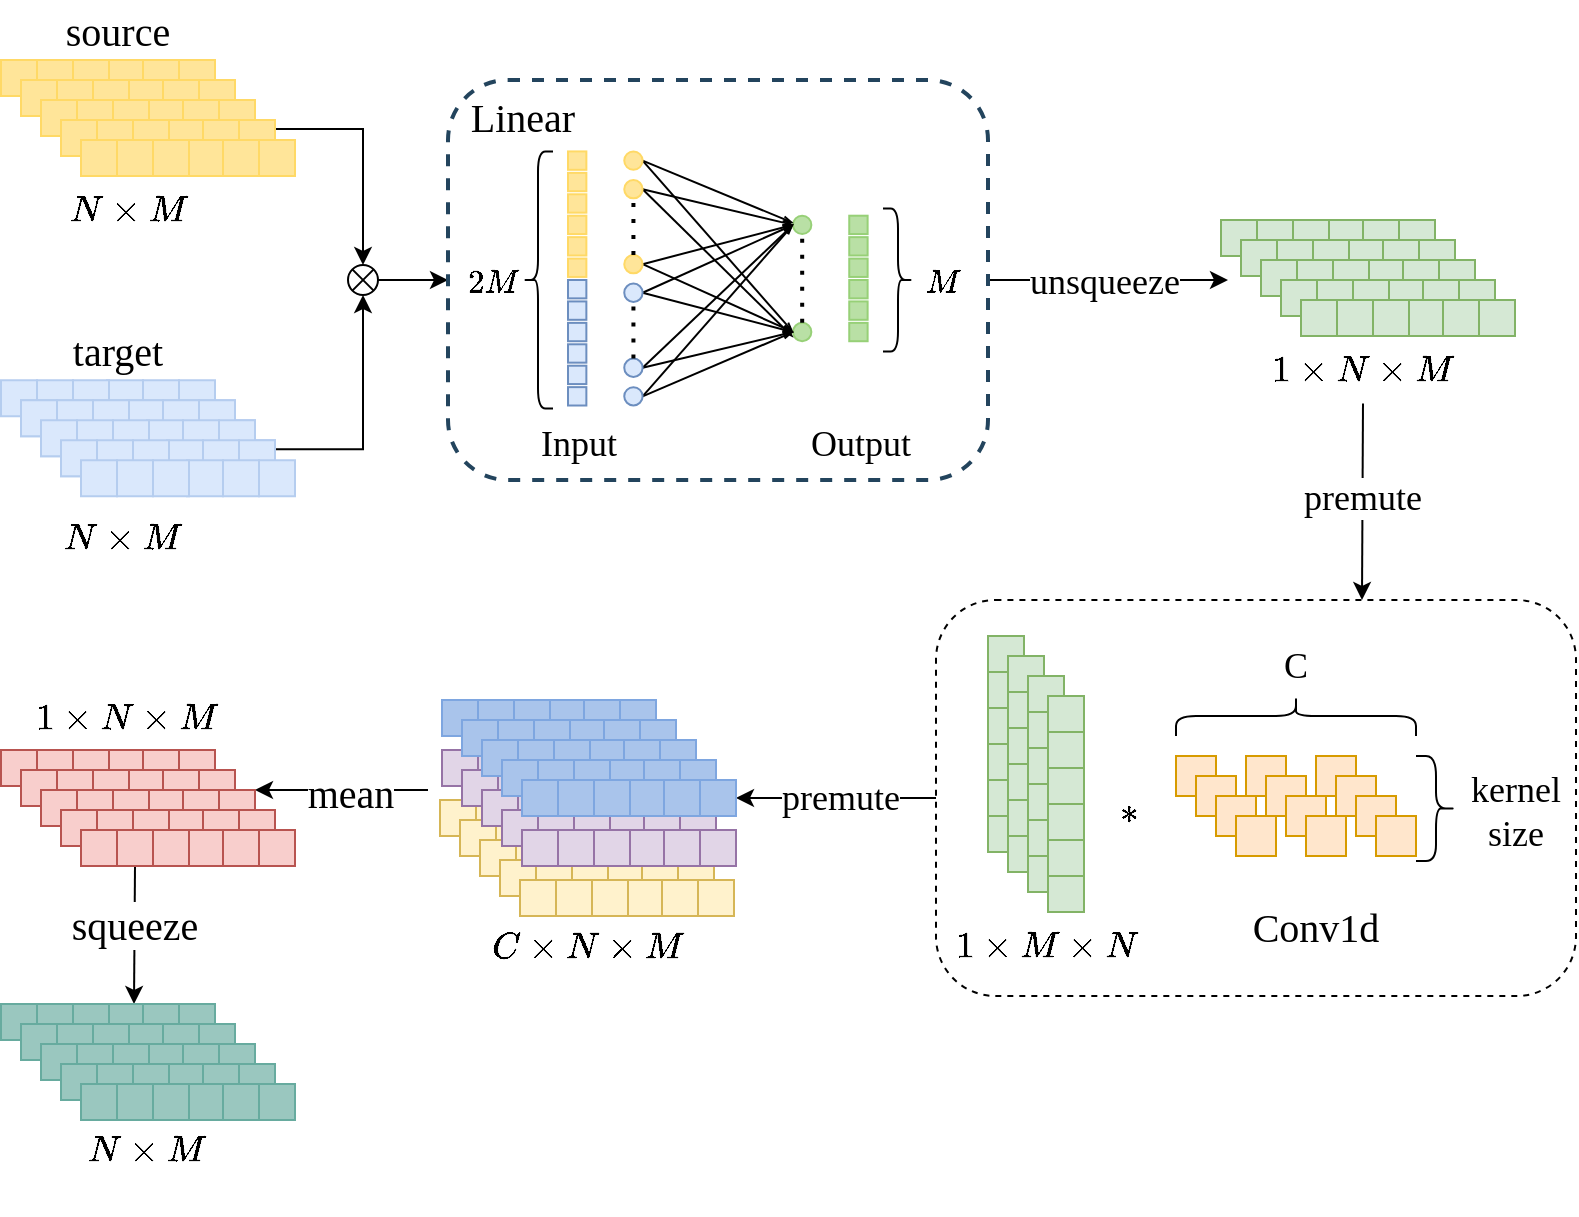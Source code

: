 <mxfile version="21.3.5" type="github">
  <diagram name="第 1 页" id="lpdmA8X_1mPsTtXrlwdf">
    <mxGraphModel dx="1434" dy="756" grid="1" gridSize="10" guides="1" tooltips="1" connect="1" arrows="1" fold="1" page="1" pageScale="1" pageWidth="827" pageHeight="1169" math="1" shadow="0">
      <root>
        <mxCell id="0" />
        <mxCell id="1" parent="0" />
        <mxCell id="Dmx9H3TW1Ro3idiB31cK-1" value="" style="rounded=1;whiteSpace=wrap;html=1;fillColor=none;dashed=1;" vertex="1" parent="1">
          <mxGeometry x="474" y="850" width="320" height="198" as="geometry" />
        </mxCell>
        <mxCell id="Dmx9H3TW1Ro3idiB31cK-2" value="" style="group" vertex="1" connectable="0" parent="1">
          <mxGeometry x="226" y="950" width="147" height="58" as="geometry" />
        </mxCell>
        <mxCell id="Dmx9H3TW1Ro3idiB31cK-3" value="" style="whiteSpace=wrap;html=1;aspect=fixed;fillColor=#fff2cc;strokeColor=#d6b656;container=0;" vertex="1" parent="Dmx9H3TW1Ro3idiB31cK-2">
          <mxGeometry x="89" width="18" height="18" as="geometry" />
        </mxCell>
        <mxCell id="Dmx9H3TW1Ro3idiB31cK-4" value="" style="whiteSpace=wrap;html=1;aspect=fixed;fillColor=#fff2cc;strokeColor=#d6b656;container=0;" vertex="1" parent="Dmx9H3TW1Ro3idiB31cK-2">
          <mxGeometry x="71" width="18" height="18" as="geometry" />
        </mxCell>
        <mxCell id="Dmx9H3TW1Ro3idiB31cK-5" value="" style="whiteSpace=wrap;html=1;aspect=fixed;fillColor=#fff2cc;strokeColor=#d6b656;container=0;" vertex="1" parent="Dmx9H3TW1Ro3idiB31cK-2">
          <mxGeometry x="53" width="18" height="18" as="geometry" />
        </mxCell>
        <mxCell id="Dmx9H3TW1Ro3idiB31cK-6" value="" style="whiteSpace=wrap;html=1;aspect=fixed;fillColor=#fff2cc;strokeColor=#d6b656;container=0;" vertex="1" parent="Dmx9H3TW1Ro3idiB31cK-2">
          <mxGeometry x="36" width="18" height="18" as="geometry" />
        </mxCell>
        <mxCell id="Dmx9H3TW1Ro3idiB31cK-7" value="" style="whiteSpace=wrap;html=1;aspect=fixed;fillColor=#fff2cc;strokeColor=#d6b656;container=0;" vertex="1" parent="Dmx9H3TW1Ro3idiB31cK-2">
          <mxGeometry width="18" height="18" as="geometry" />
        </mxCell>
        <mxCell id="Dmx9H3TW1Ro3idiB31cK-8" value="" style="whiteSpace=wrap;html=1;aspect=fixed;fillColor=#fff2cc;strokeColor=#d6b656;container=0;" vertex="1" parent="Dmx9H3TW1Ro3idiB31cK-2">
          <mxGeometry x="18" width="18" height="18" as="geometry" />
        </mxCell>
        <mxCell id="Dmx9H3TW1Ro3idiB31cK-9" value="" style="whiteSpace=wrap;html=1;aspect=fixed;fillColor=#fff2cc;strokeColor=#d6b656;container=0;" vertex="1" parent="Dmx9H3TW1Ro3idiB31cK-2">
          <mxGeometry x="99" y="10" width="18" height="18" as="geometry" />
        </mxCell>
        <mxCell id="Dmx9H3TW1Ro3idiB31cK-10" value="" style="whiteSpace=wrap;html=1;aspect=fixed;fillColor=#fff2cc;strokeColor=#d6b656;container=0;" vertex="1" parent="Dmx9H3TW1Ro3idiB31cK-2">
          <mxGeometry x="81" y="10" width="18" height="18" as="geometry" />
        </mxCell>
        <mxCell id="Dmx9H3TW1Ro3idiB31cK-11" value="" style="whiteSpace=wrap;html=1;aspect=fixed;fillColor=#fff2cc;strokeColor=#d6b656;container=0;" vertex="1" parent="Dmx9H3TW1Ro3idiB31cK-2">
          <mxGeometry x="63" y="10" width="18" height="18" as="geometry" />
        </mxCell>
        <mxCell id="Dmx9H3TW1Ro3idiB31cK-12" value="" style="whiteSpace=wrap;html=1;aspect=fixed;fillColor=#fff2cc;strokeColor=#d6b656;container=0;" vertex="1" parent="Dmx9H3TW1Ro3idiB31cK-2">
          <mxGeometry x="46" y="10" width="18" height="18" as="geometry" />
        </mxCell>
        <mxCell id="Dmx9H3TW1Ro3idiB31cK-13" value="" style="whiteSpace=wrap;html=1;aspect=fixed;fillColor=#fff2cc;strokeColor=#d6b656;container=0;" vertex="1" parent="Dmx9H3TW1Ro3idiB31cK-2">
          <mxGeometry x="10" y="10" width="18" height="18" as="geometry" />
        </mxCell>
        <mxCell id="Dmx9H3TW1Ro3idiB31cK-14" value="" style="whiteSpace=wrap;html=1;aspect=fixed;fillColor=#fff2cc;strokeColor=#d6b656;container=0;" vertex="1" parent="Dmx9H3TW1Ro3idiB31cK-2">
          <mxGeometry x="28" y="10" width="18" height="18" as="geometry" />
        </mxCell>
        <mxCell id="Dmx9H3TW1Ro3idiB31cK-15" value="" style="whiteSpace=wrap;html=1;aspect=fixed;fillColor=#fff2cc;strokeColor=#d6b656;container=0;" vertex="1" parent="Dmx9H3TW1Ro3idiB31cK-2">
          <mxGeometry x="109" y="20" width="18" height="18" as="geometry" />
        </mxCell>
        <mxCell id="Dmx9H3TW1Ro3idiB31cK-16" value="" style="whiteSpace=wrap;html=1;aspect=fixed;fillColor=#fff2cc;strokeColor=#d6b656;container=0;" vertex="1" parent="Dmx9H3TW1Ro3idiB31cK-2">
          <mxGeometry x="91" y="20" width="18" height="18" as="geometry" />
        </mxCell>
        <mxCell id="Dmx9H3TW1Ro3idiB31cK-17" value="" style="whiteSpace=wrap;html=1;aspect=fixed;fillColor=#fff2cc;strokeColor=#d6b656;container=0;" vertex="1" parent="Dmx9H3TW1Ro3idiB31cK-2">
          <mxGeometry x="73" y="20" width="18" height="18" as="geometry" />
        </mxCell>
        <mxCell id="Dmx9H3TW1Ro3idiB31cK-18" value="" style="whiteSpace=wrap;html=1;aspect=fixed;fillColor=#fff2cc;strokeColor=#d6b656;container=0;" vertex="1" parent="Dmx9H3TW1Ro3idiB31cK-2">
          <mxGeometry x="56" y="20" width="18" height="18" as="geometry" />
        </mxCell>
        <mxCell id="Dmx9H3TW1Ro3idiB31cK-19" value="" style="whiteSpace=wrap;html=1;aspect=fixed;fillColor=#fff2cc;strokeColor=#d6b656;container=0;" vertex="1" parent="Dmx9H3TW1Ro3idiB31cK-2">
          <mxGeometry x="20" y="20" width="18" height="18" as="geometry" />
        </mxCell>
        <mxCell id="Dmx9H3TW1Ro3idiB31cK-20" value="" style="whiteSpace=wrap;html=1;aspect=fixed;fillColor=#fff2cc;strokeColor=#d6b656;container=0;" vertex="1" parent="Dmx9H3TW1Ro3idiB31cK-2">
          <mxGeometry x="38" y="20" width="18" height="18" as="geometry" />
        </mxCell>
        <mxCell id="Dmx9H3TW1Ro3idiB31cK-21" value="" style="whiteSpace=wrap;html=1;aspect=fixed;fillColor=#fff2cc;strokeColor=#d6b656;container=0;" vertex="1" parent="Dmx9H3TW1Ro3idiB31cK-2">
          <mxGeometry x="119" y="30" width="18" height="18" as="geometry" />
        </mxCell>
        <mxCell id="Dmx9H3TW1Ro3idiB31cK-22" value="" style="whiteSpace=wrap;html=1;aspect=fixed;fillColor=#fff2cc;strokeColor=#d6b656;container=0;" vertex="1" parent="Dmx9H3TW1Ro3idiB31cK-2">
          <mxGeometry x="101" y="30" width="18" height="18" as="geometry" />
        </mxCell>
        <mxCell id="Dmx9H3TW1Ro3idiB31cK-23" value="" style="whiteSpace=wrap;html=1;aspect=fixed;fillColor=#fff2cc;strokeColor=#d6b656;container=0;" vertex="1" parent="Dmx9H3TW1Ro3idiB31cK-2">
          <mxGeometry x="83" y="30" width="18" height="18" as="geometry" />
        </mxCell>
        <mxCell id="Dmx9H3TW1Ro3idiB31cK-24" value="" style="whiteSpace=wrap;html=1;aspect=fixed;fillColor=#fff2cc;strokeColor=#d6b656;container=0;" vertex="1" parent="Dmx9H3TW1Ro3idiB31cK-2">
          <mxGeometry x="66" y="30" width="18" height="18" as="geometry" />
        </mxCell>
        <mxCell id="Dmx9H3TW1Ro3idiB31cK-25" value="" style="whiteSpace=wrap;html=1;aspect=fixed;fillColor=#fff2cc;strokeColor=#d6b656;container=0;" vertex="1" parent="Dmx9H3TW1Ro3idiB31cK-2">
          <mxGeometry x="30" y="30" width="18" height="18" as="geometry" />
        </mxCell>
        <mxCell id="Dmx9H3TW1Ro3idiB31cK-26" value="" style="whiteSpace=wrap;html=1;aspect=fixed;fillColor=#fff2cc;strokeColor=#d6b656;container=0;" vertex="1" parent="Dmx9H3TW1Ro3idiB31cK-2">
          <mxGeometry x="48" y="30" width="18" height="18" as="geometry" />
        </mxCell>
        <mxCell id="Dmx9H3TW1Ro3idiB31cK-27" value="" style="whiteSpace=wrap;html=1;aspect=fixed;fillColor=#fff2cc;strokeColor=#d6b656;container=0;" vertex="1" parent="Dmx9H3TW1Ro3idiB31cK-2">
          <mxGeometry x="99" y="10" width="18" height="18" as="geometry" />
        </mxCell>
        <mxCell id="Dmx9H3TW1Ro3idiB31cK-28" value="" style="whiteSpace=wrap;html=1;aspect=fixed;fillColor=#fff2cc;strokeColor=#d6b656;container=0;" vertex="1" parent="Dmx9H3TW1Ro3idiB31cK-2">
          <mxGeometry x="81" y="10" width="18" height="18" as="geometry" />
        </mxCell>
        <mxCell id="Dmx9H3TW1Ro3idiB31cK-29" value="" style="whiteSpace=wrap;html=1;aspect=fixed;fillColor=#fff2cc;strokeColor=#d6b656;container=0;" vertex="1" parent="Dmx9H3TW1Ro3idiB31cK-2">
          <mxGeometry x="63" y="10" width="18" height="18" as="geometry" />
        </mxCell>
        <mxCell id="Dmx9H3TW1Ro3idiB31cK-30" value="" style="whiteSpace=wrap;html=1;aspect=fixed;fillColor=#fff2cc;strokeColor=#d6b656;container=0;" vertex="1" parent="Dmx9H3TW1Ro3idiB31cK-2">
          <mxGeometry x="46" y="10" width="18" height="18" as="geometry" />
        </mxCell>
        <mxCell id="Dmx9H3TW1Ro3idiB31cK-31" value="" style="whiteSpace=wrap;html=1;aspect=fixed;fillColor=#fff2cc;strokeColor=#d6b656;container=0;" vertex="1" parent="Dmx9H3TW1Ro3idiB31cK-2">
          <mxGeometry x="10" y="10" width="18" height="18" as="geometry" />
        </mxCell>
        <mxCell id="Dmx9H3TW1Ro3idiB31cK-32" value="" style="whiteSpace=wrap;html=1;aspect=fixed;fillColor=#fff2cc;strokeColor=#d6b656;container=0;" vertex="1" parent="Dmx9H3TW1Ro3idiB31cK-2">
          <mxGeometry x="28" y="10" width="18" height="18" as="geometry" />
        </mxCell>
        <mxCell id="Dmx9H3TW1Ro3idiB31cK-33" value="" style="whiteSpace=wrap;html=1;aspect=fixed;fillColor=#fff2cc;strokeColor=#d6b656;container=0;" vertex="1" parent="Dmx9H3TW1Ro3idiB31cK-2">
          <mxGeometry x="109" y="20" width="18" height="18" as="geometry" />
        </mxCell>
        <mxCell id="Dmx9H3TW1Ro3idiB31cK-34" value="" style="whiteSpace=wrap;html=1;aspect=fixed;fillColor=#fff2cc;strokeColor=#d6b656;container=0;" vertex="1" parent="Dmx9H3TW1Ro3idiB31cK-2">
          <mxGeometry x="91" y="20" width="18" height="18" as="geometry" />
        </mxCell>
        <mxCell id="Dmx9H3TW1Ro3idiB31cK-35" value="" style="whiteSpace=wrap;html=1;aspect=fixed;fillColor=#fff2cc;strokeColor=#d6b656;container=0;" vertex="1" parent="Dmx9H3TW1Ro3idiB31cK-2">
          <mxGeometry x="73" y="20" width="18" height="18" as="geometry" />
        </mxCell>
        <mxCell id="Dmx9H3TW1Ro3idiB31cK-36" value="" style="whiteSpace=wrap;html=1;aspect=fixed;fillColor=#fff2cc;strokeColor=#d6b656;container=0;" vertex="1" parent="Dmx9H3TW1Ro3idiB31cK-2">
          <mxGeometry x="56" y="20" width="18" height="18" as="geometry" />
        </mxCell>
        <mxCell id="Dmx9H3TW1Ro3idiB31cK-37" value="" style="whiteSpace=wrap;html=1;aspect=fixed;fillColor=#fff2cc;strokeColor=#d6b656;container=0;" vertex="1" parent="Dmx9H3TW1Ro3idiB31cK-2">
          <mxGeometry x="20" y="20" width="18" height="18" as="geometry" />
        </mxCell>
        <mxCell id="Dmx9H3TW1Ro3idiB31cK-38" value="" style="whiteSpace=wrap;html=1;aspect=fixed;fillColor=#fff2cc;strokeColor=#d6b656;container=0;" vertex="1" parent="Dmx9H3TW1Ro3idiB31cK-2">
          <mxGeometry x="38" y="20" width="18" height="18" as="geometry" />
        </mxCell>
        <mxCell id="Dmx9H3TW1Ro3idiB31cK-39" value="" style="whiteSpace=wrap;html=1;aspect=fixed;fillColor=#fff2cc;strokeColor=#d6b656;container=0;" vertex="1" parent="Dmx9H3TW1Ro3idiB31cK-2">
          <mxGeometry x="119" y="30" width="18" height="18" as="geometry" />
        </mxCell>
        <mxCell id="Dmx9H3TW1Ro3idiB31cK-40" value="" style="whiteSpace=wrap;html=1;aspect=fixed;fillColor=#fff2cc;strokeColor=#d6b656;container=0;" vertex="1" parent="Dmx9H3TW1Ro3idiB31cK-2">
          <mxGeometry x="101" y="30" width="18" height="18" as="geometry" />
        </mxCell>
        <mxCell id="Dmx9H3TW1Ro3idiB31cK-41" value="" style="whiteSpace=wrap;html=1;aspect=fixed;fillColor=#fff2cc;strokeColor=#d6b656;container=0;" vertex="1" parent="Dmx9H3TW1Ro3idiB31cK-2">
          <mxGeometry x="83" y="30" width="18" height="18" as="geometry" />
        </mxCell>
        <mxCell id="Dmx9H3TW1Ro3idiB31cK-42" value="" style="whiteSpace=wrap;html=1;aspect=fixed;fillColor=#fff2cc;strokeColor=#d6b656;container=0;" vertex="1" parent="Dmx9H3TW1Ro3idiB31cK-2">
          <mxGeometry x="66" y="30" width="18" height="18" as="geometry" />
        </mxCell>
        <mxCell id="Dmx9H3TW1Ro3idiB31cK-43" value="" style="whiteSpace=wrap;html=1;aspect=fixed;fillColor=#fff2cc;strokeColor=#d6b656;container=0;" vertex="1" parent="Dmx9H3TW1Ro3idiB31cK-2">
          <mxGeometry x="30" y="30" width="18" height="18" as="geometry" />
        </mxCell>
        <mxCell id="Dmx9H3TW1Ro3idiB31cK-44" value="" style="whiteSpace=wrap;html=1;aspect=fixed;fillColor=#fff2cc;strokeColor=#d6b656;container=0;" vertex="1" parent="Dmx9H3TW1Ro3idiB31cK-2">
          <mxGeometry x="48" y="30" width="18" height="18" as="geometry" />
        </mxCell>
        <mxCell id="Dmx9H3TW1Ro3idiB31cK-45" value="" style="whiteSpace=wrap;html=1;aspect=fixed;fillColor=#fff2cc;strokeColor=#d6b656;container=0;" vertex="1" parent="Dmx9H3TW1Ro3idiB31cK-2">
          <mxGeometry x="129" y="40" width="18" height="18" as="geometry" />
        </mxCell>
        <mxCell id="Dmx9H3TW1Ro3idiB31cK-46" value="" style="whiteSpace=wrap;html=1;aspect=fixed;fillColor=#fff2cc;strokeColor=#d6b656;container=0;" vertex="1" parent="Dmx9H3TW1Ro3idiB31cK-2">
          <mxGeometry x="111" y="40" width="18" height="18" as="geometry" />
        </mxCell>
        <mxCell id="Dmx9H3TW1Ro3idiB31cK-47" value="" style="whiteSpace=wrap;html=1;aspect=fixed;fillColor=#fff2cc;strokeColor=#d6b656;container=0;" vertex="1" parent="Dmx9H3TW1Ro3idiB31cK-2">
          <mxGeometry x="93" y="40" width="18" height="18" as="geometry" />
        </mxCell>
        <mxCell id="Dmx9H3TW1Ro3idiB31cK-48" value="" style="whiteSpace=wrap;html=1;aspect=fixed;fillColor=#fff2cc;strokeColor=#d6b656;container=0;" vertex="1" parent="Dmx9H3TW1Ro3idiB31cK-2">
          <mxGeometry x="76" y="40" width="18" height="18" as="geometry" />
        </mxCell>
        <mxCell id="Dmx9H3TW1Ro3idiB31cK-49" value="" style="whiteSpace=wrap;html=1;aspect=fixed;fillColor=#fff2cc;strokeColor=#d6b656;container=0;" vertex="1" parent="Dmx9H3TW1Ro3idiB31cK-2">
          <mxGeometry x="40" y="40" width="18" height="18" as="geometry" />
        </mxCell>
        <mxCell id="Dmx9H3TW1Ro3idiB31cK-50" value="" style="whiteSpace=wrap;html=1;aspect=fixed;fillColor=#fff2cc;strokeColor=#d6b656;container=0;" vertex="1" parent="Dmx9H3TW1Ro3idiB31cK-2">
          <mxGeometry x="58" y="40" width="18" height="18" as="geometry" />
        </mxCell>
        <mxCell id="Dmx9H3TW1Ro3idiB31cK-51" value="" style="group" vertex="1" connectable="0" parent="1">
          <mxGeometry x="227" y="925" width="147" height="58" as="geometry" />
        </mxCell>
        <mxCell id="Dmx9H3TW1Ro3idiB31cK-52" value="" style="whiteSpace=wrap;html=1;aspect=fixed;fillColor=#e1d5e7;strokeColor=#9673a6;container=0;" vertex="1" parent="Dmx9H3TW1Ro3idiB31cK-51">
          <mxGeometry x="89" width="18" height="18" as="geometry" />
        </mxCell>
        <mxCell id="Dmx9H3TW1Ro3idiB31cK-53" value="" style="whiteSpace=wrap;html=1;aspect=fixed;fillColor=#e1d5e7;strokeColor=#9673a6;container=0;" vertex="1" parent="Dmx9H3TW1Ro3idiB31cK-51">
          <mxGeometry x="71" width="18" height="18" as="geometry" />
        </mxCell>
        <mxCell id="Dmx9H3TW1Ro3idiB31cK-54" value="" style="whiteSpace=wrap;html=1;aspect=fixed;fillColor=#e1d5e7;strokeColor=#9673a6;container=0;" vertex="1" parent="Dmx9H3TW1Ro3idiB31cK-51">
          <mxGeometry x="53" width="18" height="18" as="geometry" />
        </mxCell>
        <mxCell id="Dmx9H3TW1Ro3idiB31cK-55" value="" style="whiteSpace=wrap;html=1;aspect=fixed;fillColor=#e1d5e7;strokeColor=#9673a6;container=0;" vertex="1" parent="Dmx9H3TW1Ro3idiB31cK-51">
          <mxGeometry x="36" width="18" height="18" as="geometry" />
        </mxCell>
        <mxCell id="Dmx9H3TW1Ro3idiB31cK-56" value="" style="whiteSpace=wrap;html=1;aspect=fixed;fillColor=#e1d5e7;strokeColor=#9673a6;container=0;" vertex="1" parent="Dmx9H3TW1Ro3idiB31cK-51">
          <mxGeometry width="18" height="18" as="geometry" />
        </mxCell>
        <mxCell id="Dmx9H3TW1Ro3idiB31cK-57" value="" style="whiteSpace=wrap;html=1;aspect=fixed;fillColor=#e1d5e7;strokeColor=#9673a6;container=0;" vertex="1" parent="Dmx9H3TW1Ro3idiB31cK-51">
          <mxGeometry x="18" width="18" height="18" as="geometry" />
        </mxCell>
        <mxCell id="Dmx9H3TW1Ro3idiB31cK-58" value="" style="whiteSpace=wrap;html=1;aspect=fixed;fillColor=#e1d5e7;strokeColor=#9673a6;container=0;" vertex="1" parent="Dmx9H3TW1Ro3idiB31cK-51">
          <mxGeometry x="99" y="10" width="18" height="18" as="geometry" />
        </mxCell>
        <mxCell id="Dmx9H3TW1Ro3idiB31cK-59" value="" style="whiteSpace=wrap;html=1;aspect=fixed;fillColor=#e1d5e7;strokeColor=#9673a6;container=0;" vertex="1" parent="Dmx9H3TW1Ro3idiB31cK-51">
          <mxGeometry x="81" y="10" width="18" height="18" as="geometry" />
        </mxCell>
        <mxCell id="Dmx9H3TW1Ro3idiB31cK-60" value="" style="whiteSpace=wrap;html=1;aspect=fixed;fillColor=#e1d5e7;strokeColor=#9673a6;container=0;" vertex="1" parent="Dmx9H3TW1Ro3idiB31cK-51">
          <mxGeometry x="63" y="10" width="18" height="18" as="geometry" />
        </mxCell>
        <mxCell id="Dmx9H3TW1Ro3idiB31cK-61" value="" style="whiteSpace=wrap;html=1;aspect=fixed;fillColor=#e1d5e7;strokeColor=#9673a6;container=0;" vertex="1" parent="Dmx9H3TW1Ro3idiB31cK-51">
          <mxGeometry x="46" y="10" width="18" height="18" as="geometry" />
        </mxCell>
        <mxCell id="Dmx9H3TW1Ro3idiB31cK-62" value="" style="whiteSpace=wrap;html=1;aspect=fixed;fillColor=#e1d5e7;strokeColor=#9673a6;container=0;" vertex="1" parent="Dmx9H3TW1Ro3idiB31cK-51">
          <mxGeometry x="10" y="10" width="18" height="18" as="geometry" />
        </mxCell>
        <mxCell id="Dmx9H3TW1Ro3idiB31cK-63" value="" style="whiteSpace=wrap;html=1;aspect=fixed;fillColor=#e1d5e7;strokeColor=#9673a6;container=0;" vertex="1" parent="Dmx9H3TW1Ro3idiB31cK-51">
          <mxGeometry x="28" y="10" width="18" height="18" as="geometry" />
        </mxCell>
        <mxCell id="Dmx9H3TW1Ro3idiB31cK-64" value="" style="whiteSpace=wrap;html=1;aspect=fixed;fillColor=#e1d5e7;strokeColor=#9673a6;container=0;" vertex="1" parent="Dmx9H3TW1Ro3idiB31cK-51">
          <mxGeometry x="109" y="20" width="18" height="18" as="geometry" />
        </mxCell>
        <mxCell id="Dmx9H3TW1Ro3idiB31cK-65" value="" style="whiteSpace=wrap;html=1;aspect=fixed;fillColor=#e1d5e7;strokeColor=#9673a6;container=0;" vertex="1" parent="Dmx9H3TW1Ro3idiB31cK-51">
          <mxGeometry x="91" y="20" width="18" height="18" as="geometry" />
        </mxCell>
        <mxCell id="Dmx9H3TW1Ro3idiB31cK-66" value="" style="whiteSpace=wrap;html=1;aspect=fixed;fillColor=#e1d5e7;strokeColor=#9673a6;container=0;" vertex="1" parent="Dmx9H3TW1Ro3idiB31cK-51">
          <mxGeometry x="73" y="20" width="18" height="18" as="geometry" />
        </mxCell>
        <mxCell id="Dmx9H3TW1Ro3idiB31cK-67" value="" style="whiteSpace=wrap;html=1;aspect=fixed;fillColor=#e1d5e7;strokeColor=#9673a6;container=0;" vertex="1" parent="Dmx9H3TW1Ro3idiB31cK-51">
          <mxGeometry x="56" y="20" width="18" height="18" as="geometry" />
        </mxCell>
        <mxCell id="Dmx9H3TW1Ro3idiB31cK-68" value="" style="whiteSpace=wrap;html=1;aspect=fixed;fillColor=#e1d5e7;strokeColor=#9673a6;container=0;" vertex="1" parent="Dmx9H3TW1Ro3idiB31cK-51">
          <mxGeometry x="20" y="20" width="18" height="18" as="geometry" />
        </mxCell>
        <mxCell id="Dmx9H3TW1Ro3idiB31cK-69" value="" style="whiteSpace=wrap;html=1;aspect=fixed;fillColor=#e1d5e7;strokeColor=#9673a6;container=0;" vertex="1" parent="Dmx9H3TW1Ro3idiB31cK-51">
          <mxGeometry x="38" y="20" width="18" height="18" as="geometry" />
        </mxCell>
        <mxCell id="Dmx9H3TW1Ro3idiB31cK-70" value="" style="whiteSpace=wrap;html=1;aspect=fixed;fillColor=#e1d5e7;strokeColor=#9673a6;container=0;" vertex="1" parent="Dmx9H3TW1Ro3idiB31cK-51">
          <mxGeometry x="119" y="30" width="18" height="18" as="geometry" />
        </mxCell>
        <mxCell id="Dmx9H3TW1Ro3idiB31cK-71" value="" style="whiteSpace=wrap;html=1;aspect=fixed;fillColor=#e1d5e7;strokeColor=#9673a6;container=0;" vertex="1" parent="Dmx9H3TW1Ro3idiB31cK-51">
          <mxGeometry x="101" y="30" width="18" height="18" as="geometry" />
        </mxCell>
        <mxCell id="Dmx9H3TW1Ro3idiB31cK-72" value="" style="whiteSpace=wrap;html=1;aspect=fixed;fillColor=#e1d5e7;strokeColor=#9673a6;container=0;" vertex="1" parent="Dmx9H3TW1Ro3idiB31cK-51">
          <mxGeometry x="83" y="30" width="18" height="18" as="geometry" />
        </mxCell>
        <mxCell id="Dmx9H3TW1Ro3idiB31cK-73" value="" style="whiteSpace=wrap;html=1;aspect=fixed;fillColor=#e1d5e7;strokeColor=#9673a6;container=0;" vertex="1" parent="Dmx9H3TW1Ro3idiB31cK-51">
          <mxGeometry x="66" y="30" width="18" height="18" as="geometry" />
        </mxCell>
        <mxCell id="Dmx9H3TW1Ro3idiB31cK-74" value="" style="whiteSpace=wrap;html=1;aspect=fixed;fillColor=#e1d5e7;strokeColor=#9673a6;container=0;" vertex="1" parent="Dmx9H3TW1Ro3idiB31cK-51">
          <mxGeometry x="30" y="30" width="18" height="18" as="geometry" />
        </mxCell>
        <mxCell id="Dmx9H3TW1Ro3idiB31cK-75" value="" style="whiteSpace=wrap;html=1;aspect=fixed;fillColor=#e1d5e7;strokeColor=#9673a6;container=0;" vertex="1" parent="Dmx9H3TW1Ro3idiB31cK-51">
          <mxGeometry x="48" y="30" width="18" height="18" as="geometry" />
        </mxCell>
        <mxCell id="Dmx9H3TW1Ro3idiB31cK-76" value="" style="whiteSpace=wrap;html=1;aspect=fixed;fillColor=#e1d5e7;strokeColor=#9673a6;container=0;" vertex="1" parent="Dmx9H3TW1Ro3idiB31cK-51">
          <mxGeometry x="99" y="10" width="18" height="18" as="geometry" />
        </mxCell>
        <mxCell id="Dmx9H3TW1Ro3idiB31cK-77" value="" style="whiteSpace=wrap;html=1;aspect=fixed;fillColor=#e1d5e7;strokeColor=#9673a6;container=0;" vertex="1" parent="Dmx9H3TW1Ro3idiB31cK-51">
          <mxGeometry x="81" y="10" width="18" height="18" as="geometry" />
        </mxCell>
        <mxCell id="Dmx9H3TW1Ro3idiB31cK-78" value="" style="whiteSpace=wrap;html=1;aspect=fixed;fillColor=#e1d5e7;strokeColor=#9673a6;container=0;" vertex="1" parent="Dmx9H3TW1Ro3idiB31cK-51">
          <mxGeometry x="63" y="10" width="18" height="18" as="geometry" />
        </mxCell>
        <mxCell id="Dmx9H3TW1Ro3idiB31cK-79" value="" style="whiteSpace=wrap;html=1;aspect=fixed;fillColor=#e1d5e7;strokeColor=#9673a6;container=0;" vertex="1" parent="Dmx9H3TW1Ro3idiB31cK-51">
          <mxGeometry x="46" y="10" width="18" height="18" as="geometry" />
        </mxCell>
        <mxCell id="Dmx9H3TW1Ro3idiB31cK-80" value="" style="whiteSpace=wrap;html=1;aspect=fixed;fillColor=#e1d5e7;strokeColor=#9673a6;container=0;" vertex="1" parent="Dmx9H3TW1Ro3idiB31cK-51">
          <mxGeometry x="10" y="10" width="18" height="18" as="geometry" />
        </mxCell>
        <mxCell id="Dmx9H3TW1Ro3idiB31cK-81" value="" style="whiteSpace=wrap;html=1;aspect=fixed;fillColor=#e1d5e7;strokeColor=#9673a6;container=0;" vertex="1" parent="Dmx9H3TW1Ro3idiB31cK-51">
          <mxGeometry x="28" y="10" width="18" height="18" as="geometry" />
        </mxCell>
        <mxCell id="Dmx9H3TW1Ro3idiB31cK-82" value="" style="whiteSpace=wrap;html=1;aspect=fixed;fillColor=#e1d5e7;strokeColor=#9673a6;container=0;" vertex="1" parent="Dmx9H3TW1Ro3idiB31cK-51">
          <mxGeometry x="109" y="20" width="18" height="18" as="geometry" />
        </mxCell>
        <mxCell id="Dmx9H3TW1Ro3idiB31cK-83" value="" style="whiteSpace=wrap;html=1;aspect=fixed;fillColor=#e1d5e7;strokeColor=#9673a6;container=0;" vertex="1" parent="Dmx9H3TW1Ro3idiB31cK-51">
          <mxGeometry x="91" y="20" width="18" height="18" as="geometry" />
        </mxCell>
        <mxCell id="Dmx9H3TW1Ro3idiB31cK-84" value="" style="whiteSpace=wrap;html=1;aspect=fixed;fillColor=#e1d5e7;strokeColor=#9673a6;container=0;" vertex="1" parent="Dmx9H3TW1Ro3idiB31cK-51">
          <mxGeometry x="73" y="20" width="18" height="18" as="geometry" />
        </mxCell>
        <mxCell id="Dmx9H3TW1Ro3idiB31cK-85" value="" style="whiteSpace=wrap;html=1;aspect=fixed;fillColor=#e1d5e7;strokeColor=#9673a6;container=0;" vertex="1" parent="Dmx9H3TW1Ro3idiB31cK-51">
          <mxGeometry x="56" y="20" width="18" height="18" as="geometry" />
        </mxCell>
        <mxCell id="Dmx9H3TW1Ro3idiB31cK-86" value="" style="whiteSpace=wrap;html=1;aspect=fixed;fillColor=#e1d5e7;strokeColor=#9673a6;container=0;" vertex="1" parent="Dmx9H3TW1Ro3idiB31cK-51">
          <mxGeometry x="20" y="20" width="18" height="18" as="geometry" />
        </mxCell>
        <mxCell id="Dmx9H3TW1Ro3idiB31cK-87" value="" style="whiteSpace=wrap;html=1;aspect=fixed;fillColor=#e1d5e7;strokeColor=#9673a6;container=0;" vertex="1" parent="Dmx9H3TW1Ro3idiB31cK-51">
          <mxGeometry x="38" y="20" width="18" height="18" as="geometry" />
        </mxCell>
        <mxCell id="Dmx9H3TW1Ro3idiB31cK-88" value="" style="whiteSpace=wrap;html=1;aspect=fixed;fillColor=#e1d5e7;strokeColor=#9673a6;container=0;" vertex="1" parent="Dmx9H3TW1Ro3idiB31cK-51">
          <mxGeometry x="119" y="30" width="18" height="18" as="geometry" />
        </mxCell>
        <mxCell id="Dmx9H3TW1Ro3idiB31cK-89" value="" style="whiteSpace=wrap;html=1;aspect=fixed;fillColor=#e1d5e7;strokeColor=#9673a6;container=0;" vertex="1" parent="Dmx9H3TW1Ro3idiB31cK-51">
          <mxGeometry x="101" y="30" width="18" height="18" as="geometry" />
        </mxCell>
        <mxCell id="Dmx9H3TW1Ro3idiB31cK-90" value="" style="whiteSpace=wrap;html=1;aspect=fixed;fillColor=#e1d5e7;strokeColor=#9673a6;container=0;" vertex="1" parent="Dmx9H3TW1Ro3idiB31cK-51">
          <mxGeometry x="83" y="30" width="18" height="18" as="geometry" />
        </mxCell>
        <mxCell id="Dmx9H3TW1Ro3idiB31cK-91" value="" style="whiteSpace=wrap;html=1;aspect=fixed;fillColor=#e1d5e7;strokeColor=#9673a6;container=0;" vertex="1" parent="Dmx9H3TW1Ro3idiB31cK-51">
          <mxGeometry x="66" y="30" width="18" height="18" as="geometry" />
        </mxCell>
        <mxCell id="Dmx9H3TW1Ro3idiB31cK-92" value="" style="whiteSpace=wrap;html=1;aspect=fixed;fillColor=#e1d5e7;strokeColor=#9673a6;container=0;" vertex="1" parent="Dmx9H3TW1Ro3idiB31cK-51">
          <mxGeometry x="30" y="30" width="18" height="18" as="geometry" />
        </mxCell>
        <mxCell id="Dmx9H3TW1Ro3idiB31cK-93" value="" style="whiteSpace=wrap;html=1;aspect=fixed;fillColor=#e1d5e7;strokeColor=#9673a6;container=0;" vertex="1" parent="Dmx9H3TW1Ro3idiB31cK-51">
          <mxGeometry x="48" y="30" width="18" height="18" as="geometry" />
        </mxCell>
        <mxCell id="Dmx9H3TW1Ro3idiB31cK-94" value="" style="whiteSpace=wrap;html=1;aspect=fixed;fillColor=#e1d5e7;strokeColor=#9673a6;container=0;" vertex="1" parent="Dmx9H3TW1Ro3idiB31cK-51">
          <mxGeometry x="129" y="40" width="18" height="18" as="geometry" />
        </mxCell>
        <mxCell id="Dmx9H3TW1Ro3idiB31cK-95" value="" style="whiteSpace=wrap;html=1;aspect=fixed;fillColor=#e1d5e7;strokeColor=#9673a6;container=0;" vertex="1" parent="Dmx9H3TW1Ro3idiB31cK-51">
          <mxGeometry x="111" y="40" width="18" height="18" as="geometry" />
        </mxCell>
        <mxCell id="Dmx9H3TW1Ro3idiB31cK-96" value="" style="whiteSpace=wrap;html=1;aspect=fixed;fillColor=#e1d5e7;strokeColor=#9673a6;container=0;" vertex="1" parent="Dmx9H3TW1Ro3idiB31cK-51">
          <mxGeometry x="93" y="40" width="18" height="18" as="geometry" />
        </mxCell>
        <mxCell id="Dmx9H3TW1Ro3idiB31cK-97" value="" style="whiteSpace=wrap;html=1;aspect=fixed;fillColor=#e1d5e7;strokeColor=#9673a6;container=0;" vertex="1" parent="Dmx9H3TW1Ro3idiB31cK-51">
          <mxGeometry x="76" y="40" width="18" height="18" as="geometry" />
        </mxCell>
        <mxCell id="Dmx9H3TW1Ro3idiB31cK-98" value="" style="whiteSpace=wrap;html=1;aspect=fixed;fillColor=#e1d5e7;strokeColor=#9673a6;container=0;" vertex="1" parent="Dmx9H3TW1Ro3idiB31cK-51">
          <mxGeometry x="40" y="40" width="18" height="18" as="geometry" />
        </mxCell>
        <mxCell id="Dmx9H3TW1Ro3idiB31cK-99" value="" style="whiteSpace=wrap;html=1;aspect=fixed;fillColor=#e1d5e7;strokeColor=#9673a6;container=0;" vertex="1" parent="Dmx9H3TW1Ro3idiB31cK-51">
          <mxGeometry x="58" y="40" width="18" height="18" as="geometry" />
        </mxCell>
        <mxCell id="Dmx9H3TW1Ro3idiB31cK-100" value="" style="endArrow=classic;html=1;rounded=0;exitX=1;exitY=0.5;exitDx=0;exitDy=0;" edge="1" parent="1" source="Dmx9H3TW1Ro3idiB31cK-136">
          <mxGeometry width="50" height="50" relative="1" as="geometry">
            <mxPoint x="480" y="689.5" as="sourcePoint" />
            <mxPoint x="620" y="690" as="targetPoint" />
          </mxGeometry>
        </mxCell>
        <mxCell id="Dmx9H3TW1Ro3idiB31cK-101" value="&lt;font style=&quot;font-size: 18px;&quot;&gt;unsqueeze&lt;/font&gt;" style="edgeLabel;html=1;align=center;verticalAlign=middle;resizable=0;points=[];fontFamily=Times New Roman;fontSize=18;" vertex="1" connectable="0" parent="Dmx9H3TW1Ro3idiB31cK-100">
          <mxGeometry x="-0.213" y="1" relative="1" as="geometry">
            <mxPoint x="11" y="2" as="offset" />
          </mxGeometry>
        </mxCell>
        <mxCell id="Dmx9H3TW1Ro3idiB31cK-102" value="" style="endArrow=classic;html=1;rounded=0;exitX=0.5;exitY=1;exitDx=0;exitDy=0;" edge="1" parent="1" source="Dmx9H3TW1Ro3idiB31cK-371">
          <mxGeometry width="50" height="50" relative="1" as="geometry">
            <mxPoint x="680" y="750" as="sourcePoint" />
            <mxPoint x="687" y="850" as="targetPoint" />
            <Array as="points" />
          </mxGeometry>
        </mxCell>
        <mxCell id="Dmx9H3TW1Ro3idiB31cK-103" value="&lt;font style=&quot;font-size: 18px;&quot;&gt;premute&lt;/font&gt;" style="edgeLabel;html=1;align=center;verticalAlign=middle;resizable=0;points=[];fontFamily=Times New Roman;" vertex="1" connectable="0" parent="Dmx9H3TW1Ro3idiB31cK-102">
          <mxGeometry x="0.1" y="1" relative="1" as="geometry">
            <mxPoint x="-1" y="-7" as="offset" />
          </mxGeometry>
        </mxCell>
        <mxCell id="Dmx9H3TW1Ro3idiB31cK-104" value="" style="shape=sumEllipse;perimeter=ellipsePerimeter;whiteSpace=wrap;html=1;backgroundOutline=1;aspect=fixed;" vertex="1" parent="1">
          <mxGeometry x="180" y="682.5" width="15" height="15" as="geometry" />
        </mxCell>
        <mxCell id="Dmx9H3TW1Ro3idiB31cK-105" value="" style="endArrow=classic;html=1;rounded=0;exitX=1;exitY=0.5;exitDx=0;exitDy=0;" edge="1" parent="1" source="Dmx9H3TW1Ro3idiB31cK-104">
          <mxGeometry width="50" height="50" relative="1" as="geometry">
            <mxPoint x="800" y="800" as="sourcePoint" />
            <mxPoint x="230" y="690" as="targetPoint" />
          </mxGeometry>
        </mxCell>
        <mxCell id="Dmx9H3TW1Ro3idiB31cK-106" value="" style="edgeStyle=segmentEdgeStyle;endArrow=classic;html=1;curved=0;rounded=0;endSize=6;startSize=6;entryX=0.5;entryY=0;entryDx=0;entryDy=0;exitX=1;exitY=0.25;exitDx=0;exitDy=0;" edge="1" parent="1" source="Dmx9H3TW1Ro3idiB31cK-410" target="Dmx9H3TW1Ro3idiB31cK-104">
          <mxGeometry width="50" height="50" relative="1" as="geometry">
            <mxPoint x="150" y="610" as="sourcePoint" />
            <mxPoint x="850" y="750" as="targetPoint" />
          </mxGeometry>
        </mxCell>
        <mxCell id="Dmx9H3TW1Ro3idiB31cK-107" value="" style="edgeStyle=segmentEdgeStyle;endArrow=classic;html=1;curved=0;rounded=0;endSize=6;startSize=6;entryX=0.5;entryY=1;entryDx=0;entryDy=0;exitX=1;exitY=0.25;exitDx=0;exitDy=0;" edge="1" parent="1" source="Dmx9H3TW1Ro3idiB31cK-459" target="Dmx9H3TW1Ro3idiB31cK-104">
          <mxGeometry width="50" height="50" relative="1" as="geometry">
            <mxPoint x="170" y="800" as="sourcePoint" />
            <mxPoint x="850" y="750" as="targetPoint" />
          </mxGeometry>
        </mxCell>
        <mxCell id="Dmx9H3TW1Ro3idiB31cK-108" value="&lt;font face=&quot;Times New Roman&quot; style=&quot;font-size: 20px;&quot;&gt;source&lt;/font&gt;" style="text;strokeColor=none;align=center;fillColor=none;html=1;verticalAlign=middle;whiteSpace=wrap;rounded=0;" vertex="1" parent="1">
          <mxGeometry x="35.01" y="550" width="60" height="30" as="geometry" />
        </mxCell>
        <mxCell id="Dmx9H3TW1Ro3idiB31cK-109" value="&lt;font style=&quot;font-size: 20px;&quot; face=&quot;Times New Roman&quot;&gt;target&lt;/font&gt;" style="text;strokeColor=none;align=center;fillColor=none;html=1;verticalAlign=middle;whiteSpace=wrap;rounded=0;" vertex="1" parent="1">
          <mxGeometry x="35.01" y="710.13" width="60" height="30" as="geometry" />
        </mxCell>
        <mxCell id="Dmx9H3TW1Ro3idiB31cK-110" value="" style="endArrow=classic;html=1;rounded=0;entryX=1;entryY=0.5;entryDx=0;entryDy=0;exitX=0;exitY=0.5;exitDx=0;exitDy=0;" edge="1" parent="1" source="Dmx9H3TW1Ro3idiB31cK-1" target="Dmx9H3TW1Ro3idiB31cK-218">
          <mxGeometry width="50" height="50" relative="1" as="geometry">
            <mxPoint x="460" y="1030" as="sourcePoint" />
            <mxPoint x="380" y="960" as="targetPoint" />
          </mxGeometry>
        </mxCell>
        <mxCell id="Dmx9H3TW1Ro3idiB31cK-111" value="premute" style="edgeLabel;html=1;align=center;verticalAlign=middle;resizable=0;points=[];fontFamily=Times New Roman;fontSize=18;" vertex="1" connectable="0" parent="Dmx9H3TW1Ro3idiB31cK-110">
          <mxGeometry x="0.2" y="1" relative="1" as="geometry">
            <mxPoint x="12" y="-1" as="offset" />
          </mxGeometry>
        </mxCell>
        <mxCell id="Dmx9H3TW1Ro3idiB31cK-112" value="&lt;font style=&quot;font-size: 18px;&quot; face=&quot;Times New Roman&quot;&gt;$$C\times N \times M$$&lt;/font&gt;" style="text;strokeColor=none;align=center;fillColor=none;html=1;verticalAlign=middle;whiteSpace=wrap;rounded=0;container=0;" vertex="1" parent="1">
          <mxGeometry x="269.5" y="1008" width="60" height="30" as="geometry" />
        </mxCell>
        <mxCell id="Dmx9H3TW1Ro3idiB31cK-113" value="&lt;font style=&quot;font-size: 18px;&quot; face=&quot;Times New Roman&quot;&gt;$$1 \times N \times M$$&lt;/font&gt;" style="text;strokeColor=none;align=center;fillColor=none;html=1;verticalAlign=middle;whiteSpace=wrap;rounded=0;container=0;" vertex="1" parent="1">
          <mxGeometry x="40" y="893.75" width="60" height="30" as="geometry" />
        </mxCell>
        <mxCell id="Dmx9H3TW1Ro3idiB31cK-114" value="" style="group;fontFamily=Times New Roman;" vertex="1" connectable="0" parent="1">
          <mxGeometry x="230" y="590" width="270" height="200" as="geometry" />
        </mxCell>
        <mxCell id="Dmx9H3TW1Ro3idiB31cK-115" value="" style="rounded=1;whiteSpace=wrap;html=1;strokeColor=#23445d;strokeWidth=2;fontFamily=Times New Roman;fillColor=none;container=0;movable=1;resizable=1;rotatable=1;deletable=1;editable=1;locked=0;connectable=1;direction=east;dashed=1;" vertex="1" parent="Dmx9H3TW1Ro3idiB31cK-114">
          <mxGeometry width="270" height="200" as="geometry" />
        </mxCell>
        <mxCell id="Dmx9H3TW1Ro3idiB31cK-116" value="" style="shape=curlyBracket;whiteSpace=wrap;html=1;rounded=1;labelPosition=left;verticalLabelPosition=middle;align=right;verticalAlign=middle;container=0;" vertex="1" parent="Dmx9H3TW1Ro3idiB31cK-114">
          <mxGeometry x="37.5" y="35.714" width="15" height="128.571" as="geometry" />
        </mxCell>
        <mxCell id="Dmx9H3TW1Ro3idiB31cK-117" value="&lt;font style=&quot;font-size: 16px;&quot; face=&quot;Times New Roman&quot;&gt;$$2M$$&lt;/font&gt;" style="text;strokeColor=none;align=center;fillColor=none;html=1;verticalAlign=middle;whiteSpace=wrap;rounded=0;container=0;" vertex="1" parent="Dmx9H3TW1Ro3idiB31cK-114">
          <mxGeometry y="89.286" width="45" height="21.429" as="geometry" />
        </mxCell>
        <mxCell id="Dmx9H3TW1Ro3idiB31cK-118" value="&lt;font style=&quot;font-size: 18px;&quot;&gt;Input&lt;/font&gt;" style="text;strokeColor=none;align=center;fillColor=none;html=1;verticalAlign=middle;whiteSpace=wrap;rounded=0;container=0;fontFamily=Times New Roman;" vertex="1" parent="Dmx9H3TW1Ro3idiB31cK-114">
          <mxGeometry x="43.125" y="171.429" width="45" height="21.429" as="geometry" />
        </mxCell>
        <mxCell id="Dmx9H3TW1Ro3idiB31cK-119" value="" style="ellipse;whiteSpace=wrap;html=1;aspect=fixed;fillColor=#B9E0A5;strokeColor=#97D077;container=0;" vertex="1" parent="Dmx9H3TW1Ro3idiB31cK-114">
          <mxGeometry x="172.5" y="67.857" width="9.184" height="9.184" as="geometry" />
        </mxCell>
        <mxCell id="Dmx9H3TW1Ro3idiB31cK-120" value="" style="ellipse;whiteSpace=wrap;html=1;aspect=fixed;fillColor=#B9E0A5;strokeColor=#97D077;container=0;" vertex="1" parent="Dmx9H3TW1Ro3idiB31cK-114">
          <mxGeometry x="172.5" y="121.429" width="9.184" height="9.184" as="geometry" />
        </mxCell>
        <mxCell id="Dmx9H3TW1Ro3idiB31cK-121" value="" style="endArrow=none;dashed=1;html=1;dashPattern=1 3;strokeWidth=2;rounded=0;entryX=0.5;entryY=1;entryDx=0;entryDy=0;exitX=0.5;exitY=0;exitDx=0;exitDy=0;" edge="1" parent="Dmx9H3TW1Ro3idiB31cK-114" source="Dmx9H3TW1Ro3idiB31cK-120" target="Dmx9H3TW1Ro3idiB31cK-119">
          <mxGeometry width="50" height="50" relative="1" as="geometry">
            <mxPoint x="178.125" y="105.357" as="sourcePoint" />
            <mxPoint x="322.5" y="314.286" as="targetPoint" />
          </mxGeometry>
        </mxCell>
        <mxCell id="Dmx9H3TW1Ro3idiB31cK-122" value="" style="endArrow=openThin;html=1;rounded=1;endSize=3;startSize=3;endFill=0;exitX=1;exitY=0.5;exitDx=0;exitDy=0;entryX=0;entryY=0.5;entryDx=0;entryDy=0;" edge="1" parent="Dmx9H3TW1Ro3idiB31cK-114" source="Dmx9H3TW1Ro3idiB31cK-160" target="Dmx9H3TW1Ro3idiB31cK-119">
          <mxGeometry width="50" height="50" relative="1" as="geometry">
            <mxPoint x="285" y="7.143" as="sourcePoint" />
            <mxPoint x="157.5" y="28.571" as="targetPoint" />
          </mxGeometry>
        </mxCell>
        <mxCell id="Dmx9H3TW1Ro3idiB31cK-123" value="" style="endArrow=openThin;html=1;rounded=1;endSize=3;startSize=3;endFill=0;exitX=1;exitY=0.5;exitDx=0;exitDy=0;" edge="1" parent="Dmx9H3TW1Ro3idiB31cK-114" source="Dmx9H3TW1Ro3idiB31cK-162">
          <mxGeometry width="50" height="50" relative="1" as="geometry">
            <mxPoint x="285" y="7.143" as="sourcePoint" />
            <mxPoint x="172.5" y="71.429" as="targetPoint" />
          </mxGeometry>
        </mxCell>
        <mxCell id="Dmx9H3TW1Ro3idiB31cK-124" value="" style="endArrow=openThin;html=1;rounded=1;entryX=0;entryY=0.5;entryDx=0;entryDy=0;endSize=3;startSize=3;endFill=0;exitX=1;exitY=0.5;exitDx=0;exitDy=0;" edge="1" parent="Dmx9H3TW1Ro3idiB31cK-114" source="Dmx9H3TW1Ro3idiB31cK-157" target="Dmx9H3TW1Ro3idiB31cK-119">
          <mxGeometry width="50" height="50" relative="1" as="geometry">
            <mxPoint x="292.5" y="14.286" as="sourcePoint" />
            <mxPoint x="367.5" y="46.429" as="targetPoint" />
          </mxGeometry>
        </mxCell>
        <mxCell id="Dmx9H3TW1Ro3idiB31cK-125" value="" style="endArrow=openThin;html=1;rounded=1;entryX=0;entryY=0.5;entryDx=0;entryDy=0;endSize=3;startSize=3;endFill=0;exitX=1;exitY=0.5;exitDx=0;exitDy=0;" edge="1" parent="Dmx9H3TW1Ro3idiB31cK-114" source="Dmx9H3TW1Ro3idiB31cK-158" target="Dmx9H3TW1Ro3idiB31cK-119">
          <mxGeometry width="50" height="50" relative="1" as="geometry">
            <mxPoint x="300" y="21.429" as="sourcePoint" />
            <mxPoint x="375" y="53.571" as="targetPoint" />
          </mxGeometry>
        </mxCell>
        <mxCell id="Dmx9H3TW1Ro3idiB31cK-126" value="" style="endArrow=openThin;html=1;rounded=1;entryX=0;entryY=0.5;entryDx=0;entryDy=0;endSize=3;startSize=3;endFill=0;exitX=1;exitY=0.5;exitDx=0;exitDy=0;" edge="1" parent="Dmx9H3TW1Ro3idiB31cK-114" source="Dmx9H3TW1Ro3idiB31cK-156" target="Dmx9H3TW1Ro3idiB31cK-119">
          <mxGeometry width="50" height="50" relative="1" as="geometry">
            <mxPoint x="307.5" y="28.571" as="sourcePoint" />
            <mxPoint x="382.5" y="60.714" as="targetPoint" />
          </mxGeometry>
        </mxCell>
        <mxCell id="Dmx9H3TW1Ro3idiB31cK-127" value="" style="endArrow=openThin;html=1;rounded=1;entryX=0;entryY=0.5;entryDx=0;entryDy=0;endSize=3;startSize=3;endFill=0;exitX=1;exitY=0.5;exitDx=0;exitDy=0;" edge="1" parent="Dmx9H3TW1Ro3idiB31cK-114" source="Dmx9H3TW1Ro3idiB31cK-155" target="Dmx9H3TW1Ro3idiB31cK-119">
          <mxGeometry width="50" height="50" relative="1" as="geometry">
            <mxPoint x="315" y="35.714" as="sourcePoint" />
            <mxPoint x="390" y="67.857" as="targetPoint" />
          </mxGeometry>
        </mxCell>
        <mxCell id="Dmx9H3TW1Ro3idiB31cK-128" value="" style="endArrow=openThin;html=1;rounded=1;entryX=0;entryY=0.5;entryDx=0;entryDy=0;endSize=3;startSize=3;endFill=0;exitX=1;exitY=0.5;exitDx=0;exitDy=0;" edge="1" parent="Dmx9H3TW1Ro3idiB31cK-114" source="Dmx9H3TW1Ro3idiB31cK-157" target="Dmx9H3TW1Ro3idiB31cK-120">
          <mxGeometry width="50" height="50" relative="1" as="geometry">
            <mxPoint x="285" y="7.143" as="sourcePoint" />
            <mxPoint x="360" y="39.286" as="targetPoint" />
          </mxGeometry>
        </mxCell>
        <mxCell id="Dmx9H3TW1Ro3idiB31cK-129" value="" style="endArrow=openThin;html=1;rounded=1;endSize=3;startSize=3;endFill=0;exitX=1;exitY=0.5;exitDx=0;exitDy=0;" edge="1" parent="Dmx9H3TW1Ro3idiB31cK-114" source="Dmx9H3TW1Ro3idiB31cK-160">
          <mxGeometry width="50" height="50" relative="1" as="geometry">
            <mxPoint x="292.5" y="14.286" as="sourcePoint" />
            <mxPoint x="172.5" y="128.571" as="targetPoint" />
          </mxGeometry>
        </mxCell>
        <mxCell id="Dmx9H3TW1Ro3idiB31cK-130" value="" style="endArrow=openThin;html=1;rounded=1;entryX=0;entryY=0.5;entryDx=0;entryDy=0;endSize=3;startSize=3;endFill=0;exitX=1;exitY=0.5;exitDx=0;exitDy=0;" edge="1" parent="Dmx9H3TW1Ro3idiB31cK-114" source="Dmx9H3TW1Ro3idiB31cK-162" target="Dmx9H3TW1Ro3idiB31cK-120">
          <mxGeometry width="50" height="50" relative="1" as="geometry">
            <mxPoint x="300" y="21.429" as="sourcePoint" />
            <mxPoint x="375" y="53.571" as="targetPoint" />
          </mxGeometry>
        </mxCell>
        <mxCell id="Dmx9H3TW1Ro3idiB31cK-131" value="" style="endArrow=openThin;html=1;rounded=1;entryX=0;entryY=0.5;entryDx=0;entryDy=0;endSize=3;startSize=3;endFill=0;exitX=1;exitY=0.5;exitDx=0;exitDy=0;" edge="1" parent="Dmx9H3TW1Ro3idiB31cK-114" source="Dmx9H3TW1Ro3idiB31cK-158" target="Dmx9H3TW1Ro3idiB31cK-120">
          <mxGeometry width="50" height="50" relative="1" as="geometry">
            <mxPoint x="307.5" y="28.571" as="sourcePoint" />
            <mxPoint x="382.5" y="60.714" as="targetPoint" />
          </mxGeometry>
        </mxCell>
        <mxCell id="Dmx9H3TW1Ro3idiB31cK-132" value="" style="endArrow=openThin;html=1;rounded=1;entryX=0;entryY=0.5;entryDx=0;entryDy=0;endSize=3;startSize=3;endFill=0;exitX=1;exitY=0.5;exitDx=0;exitDy=0;" edge="1" parent="Dmx9H3TW1Ro3idiB31cK-114" source="Dmx9H3TW1Ro3idiB31cK-155" target="Dmx9H3TW1Ro3idiB31cK-120">
          <mxGeometry width="50" height="50" relative="1" as="geometry">
            <mxPoint x="315" y="35.714" as="sourcePoint" />
            <mxPoint x="390" y="67.857" as="targetPoint" />
          </mxGeometry>
        </mxCell>
        <mxCell id="Dmx9H3TW1Ro3idiB31cK-133" value="" style="endArrow=openThin;html=1;rounded=1;entryX=0;entryY=0.5;entryDx=0;entryDy=0;endSize=3;startSize=3;endFill=0;exitX=1;exitY=0.5;exitDx=0;exitDy=0;" edge="1" parent="Dmx9H3TW1Ro3idiB31cK-114" source="Dmx9H3TW1Ro3idiB31cK-156" target="Dmx9H3TW1Ro3idiB31cK-120">
          <mxGeometry width="50" height="50" relative="1" as="geometry">
            <mxPoint x="322.5" y="42.857" as="sourcePoint" />
            <mxPoint x="397.5" y="75" as="targetPoint" />
          </mxGeometry>
        </mxCell>
        <mxCell id="Dmx9H3TW1Ro3idiB31cK-134" value="&lt;font style=&quot;font-size: 18px;&quot; face=&quot;Times New Roman&quot;&gt;Output&lt;/font&gt;" style="text;strokeColor=none;align=center;fillColor=none;html=1;verticalAlign=middle;whiteSpace=wrap;rounded=0;container=0;" vertex="1" parent="Dmx9H3TW1Ro3idiB31cK-114">
          <mxGeometry x="183.75" y="171.429" width="45" height="21.429" as="geometry" />
        </mxCell>
        <mxCell id="Dmx9H3TW1Ro3idiB31cK-135" value="" style="shape=curlyBracket;whiteSpace=wrap;html=1;rounded=1;flipH=1;labelPosition=right;verticalLabelPosition=middle;align=left;verticalAlign=middle;container=0;" vertex="1" parent="Dmx9H3TW1Ro3idiB31cK-114">
          <mxGeometry x="217.5" y="64.286" width="15" height="71.429" as="geometry" />
        </mxCell>
        <mxCell id="Dmx9H3TW1Ro3idiB31cK-136" value="&lt;font style=&quot;font-size: 16px;&quot; face=&quot;Times New Roman&quot;&gt;$$M$$&lt;/font&gt;" style="text;strokeColor=none;align=center;fillColor=none;html=1;verticalAlign=middle;whiteSpace=wrap;rounded=0;container=0;" vertex="1" parent="Dmx9H3TW1Ro3idiB31cK-114">
          <mxGeometry x="225" y="89.286" width="45" height="21.429" as="geometry" />
        </mxCell>
        <mxCell id="Dmx9H3TW1Ro3idiB31cK-137" value="" style="whiteSpace=wrap;html=1;aspect=fixed;fillColor=#FFE599;strokeColor=#FFD966;container=0;" vertex="1" parent="Dmx9H3TW1Ro3idiB31cK-114">
          <mxGeometry x="60" y="35.714" width="9.184" height="9.184" as="geometry" />
        </mxCell>
        <mxCell id="Dmx9H3TW1Ro3idiB31cK-138" value="" style="whiteSpace=wrap;html=1;aspect=fixed;fillColor=#FFE599;strokeColor=#FFD966;container=0;" vertex="1" parent="Dmx9H3TW1Ro3idiB31cK-114">
          <mxGeometry x="60" y="46.429" width="9.184" height="9.184" as="geometry" />
        </mxCell>
        <mxCell id="Dmx9H3TW1Ro3idiB31cK-139" value="" style="whiteSpace=wrap;html=1;aspect=fixed;fillColor=#FFE599;strokeColor=#FFD966;container=0;" vertex="1" parent="Dmx9H3TW1Ro3idiB31cK-114">
          <mxGeometry x="60" y="57.143" width="9.184" height="9.184" as="geometry" />
        </mxCell>
        <mxCell id="Dmx9H3TW1Ro3idiB31cK-140" value="" style="whiteSpace=wrap;html=1;aspect=fixed;fillColor=#FFE599;strokeColor=#FFD966;container=0;" vertex="1" parent="Dmx9H3TW1Ro3idiB31cK-114">
          <mxGeometry x="60" y="67.857" width="9.184" height="9.184" as="geometry" />
        </mxCell>
        <mxCell id="Dmx9H3TW1Ro3idiB31cK-141" value="" style="whiteSpace=wrap;html=1;aspect=fixed;fillColor=#FFE599;strokeColor=#FFD966;container=0;" vertex="1" parent="Dmx9H3TW1Ro3idiB31cK-114">
          <mxGeometry x="60" y="78.571" width="9.184" height="9.184" as="geometry" />
        </mxCell>
        <mxCell id="Dmx9H3TW1Ro3idiB31cK-142" value="" style="whiteSpace=wrap;html=1;aspect=fixed;fillColor=#FFE599;strokeColor=#FFD966;container=0;" vertex="1" parent="Dmx9H3TW1Ro3idiB31cK-114">
          <mxGeometry x="60" y="89.286" width="9.184" height="9.184" as="geometry" />
        </mxCell>
        <mxCell id="Dmx9H3TW1Ro3idiB31cK-143" value="" style="whiteSpace=wrap;html=1;aspect=fixed;fillColor=#dae8fc;strokeColor=#6c8ebf;container=0;" vertex="1" parent="Dmx9H3TW1Ro3idiB31cK-114">
          <mxGeometry x="60" y="100" width="9.184" height="9.184" as="geometry" />
        </mxCell>
        <mxCell id="Dmx9H3TW1Ro3idiB31cK-144" value="" style="whiteSpace=wrap;html=1;aspect=fixed;fillColor=#dae8fc;strokeColor=#6c8ebf;container=0;" vertex="1" parent="Dmx9H3TW1Ro3idiB31cK-114">
          <mxGeometry x="60" y="110.714" width="9.184" height="9.184" as="geometry" />
        </mxCell>
        <mxCell id="Dmx9H3TW1Ro3idiB31cK-145" value="" style="whiteSpace=wrap;html=1;aspect=fixed;fillColor=#dae8fc;strokeColor=#6c8ebf;container=0;" vertex="1" parent="Dmx9H3TW1Ro3idiB31cK-114">
          <mxGeometry x="60" y="121.429" width="9.184" height="9.184" as="geometry" />
        </mxCell>
        <mxCell id="Dmx9H3TW1Ro3idiB31cK-146" value="" style="whiteSpace=wrap;html=1;aspect=fixed;fillColor=#dae8fc;strokeColor=#6c8ebf;container=0;" vertex="1" parent="Dmx9H3TW1Ro3idiB31cK-114">
          <mxGeometry x="60" y="132.143" width="9.184" height="9.184" as="geometry" />
        </mxCell>
        <mxCell id="Dmx9H3TW1Ro3idiB31cK-147" value="" style="whiteSpace=wrap;html=1;aspect=fixed;fillColor=#dae8fc;strokeColor=#6c8ebf;container=0;" vertex="1" parent="Dmx9H3TW1Ro3idiB31cK-114">
          <mxGeometry x="60" y="142.857" width="9.184" height="9.184" as="geometry" />
        </mxCell>
        <mxCell id="Dmx9H3TW1Ro3idiB31cK-148" value="" style="whiteSpace=wrap;html=1;aspect=fixed;fillColor=#dae8fc;strokeColor=#6c8ebf;container=0;" vertex="1" parent="Dmx9H3TW1Ro3idiB31cK-114">
          <mxGeometry x="60" y="153.571" width="9.184" height="9.184" as="geometry" />
        </mxCell>
        <mxCell id="Dmx9H3TW1Ro3idiB31cK-149" value="" style="whiteSpace=wrap;html=1;aspect=fixed;fillColor=#B9E0A5;strokeColor=#97D077;container=0;" vertex="1" parent="Dmx9H3TW1Ro3idiB31cK-114">
          <mxGeometry x="200.625" y="67.857" width="9.184" height="9.184" as="geometry" />
        </mxCell>
        <mxCell id="Dmx9H3TW1Ro3idiB31cK-150" value="" style="whiteSpace=wrap;html=1;aspect=fixed;fillColor=#B9E0A5;strokeColor=#97D077;container=0;" vertex="1" parent="Dmx9H3TW1Ro3idiB31cK-114">
          <mxGeometry x="200.625" y="78.571" width="9.184" height="9.184" as="geometry" />
        </mxCell>
        <mxCell id="Dmx9H3TW1Ro3idiB31cK-151" value="" style="whiteSpace=wrap;html=1;aspect=fixed;fillColor=#B9E0A5;strokeColor=#97D077;container=0;" vertex="1" parent="Dmx9H3TW1Ro3idiB31cK-114">
          <mxGeometry x="200.625" y="89.286" width="9.184" height="9.184" as="geometry" />
        </mxCell>
        <mxCell id="Dmx9H3TW1Ro3idiB31cK-152" value="" style="whiteSpace=wrap;html=1;aspect=fixed;fillColor=#B9E0A5;strokeColor=#97D077;container=0;" vertex="1" parent="Dmx9H3TW1Ro3idiB31cK-114">
          <mxGeometry x="200.625" y="100" width="9.184" height="9.184" as="geometry" />
        </mxCell>
        <mxCell id="Dmx9H3TW1Ro3idiB31cK-153" value="" style="whiteSpace=wrap;html=1;aspect=fixed;fillColor=#B9E0A5;strokeColor=#97D077;container=0;" vertex="1" parent="Dmx9H3TW1Ro3idiB31cK-114">
          <mxGeometry x="200.625" y="110.714" width="9.184" height="9.184" as="geometry" />
        </mxCell>
        <mxCell id="Dmx9H3TW1Ro3idiB31cK-154" value="" style="whiteSpace=wrap;html=1;aspect=fixed;fillColor=#B9E0A5;strokeColor=#97D077;container=0;" vertex="1" parent="Dmx9H3TW1Ro3idiB31cK-114">
          <mxGeometry x="200.625" y="121.429" width="9.184" height="9.184" as="geometry" />
        </mxCell>
        <mxCell id="Dmx9H3TW1Ro3idiB31cK-155" value="" style="ellipse;whiteSpace=wrap;html=1;aspect=fixed;fillColor=#DAE8FC;strokeColor=#6C8EBF;container=0;" vertex="1" parent="Dmx9H3TW1Ro3idiB31cK-114">
          <mxGeometry x="88.125" y="153.571" width="9.184" height="9.184" as="geometry" />
        </mxCell>
        <mxCell id="Dmx9H3TW1Ro3idiB31cK-156" value="" style="ellipse;whiteSpace=wrap;html=1;aspect=fixed;fillColor=#DAE8FC;strokeColor=#6C8EBF;container=0;" vertex="1" parent="Dmx9H3TW1Ro3idiB31cK-114">
          <mxGeometry x="88.125" y="139.286" width="9.184" height="9.184" as="geometry" />
        </mxCell>
        <mxCell id="Dmx9H3TW1Ro3idiB31cK-157" value="" style="ellipse;whiteSpace=wrap;html=1;aspect=fixed;fillColor=#FFE599;strokeColor=#FFD966;container=0;" vertex="1" parent="Dmx9H3TW1Ro3idiB31cK-114">
          <mxGeometry x="88.125" y="87.5" width="9.184" height="9.184" as="geometry" />
        </mxCell>
        <mxCell id="Dmx9H3TW1Ro3idiB31cK-158" value="" style="ellipse;whiteSpace=wrap;html=1;aspect=fixed;fillColor=#DAE8FC;strokeColor=#6C8EBF;container=0;" vertex="1" parent="Dmx9H3TW1Ro3idiB31cK-114">
          <mxGeometry x="88.125" y="101.786" width="9.184" height="9.184" as="geometry" />
        </mxCell>
        <mxCell id="Dmx9H3TW1Ro3idiB31cK-159" value="" style="endArrow=none;dashed=1;html=1;dashPattern=1 3;strokeWidth=2;rounded=0;entryX=0.5;entryY=1;entryDx=0;entryDy=0;exitX=0.5;exitY=0;exitDx=0;exitDy=0;fontFamily=Times New Roman;fontSize=13;" edge="1" parent="Dmx9H3TW1Ro3idiB31cK-114" source="Dmx9H3TW1Ro3idiB31cK-156" target="Dmx9H3TW1Ro3idiB31cK-158">
          <mxGeometry width="50" height="50" relative="1" as="geometry">
            <mxPoint x="101.25" y="95" as="sourcePoint" />
            <mxPoint x="101.25" y="67.857" as="targetPoint" />
          </mxGeometry>
        </mxCell>
        <mxCell id="Dmx9H3TW1Ro3idiB31cK-160" value="" style="ellipse;whiteSpace=wrap;html=1;aspect=fixed;fillColor=#FFE599;strokeColor=#FFD966;container=0;" vertex="1" parent="Dmx9H3TW1Ro3idiB31cK-114">
          <mxGeometry x="88.125" y="50" width="9.184" height="9.184" as="geometry" />
        </mxCell>
        <mxCell id="Dmx9H3TW1Ro3idiB31cK-161" value="" style="endArrow=none;dashed=1;html=1;dashPattern=1 3;strokeWidth=2;rounded=0;entryX=0.5;entryY=1;entryDx=0;entryDy=0;exitX=0.5;exitY=0;exitDx=0;exitDy=0;fontFamily=Times New Roman;fontSize=13;" edge="1" parent="Dmx9H3TW1Ro3idiB31cK-114" source="Dmx9H3TW1Ro3idiB31cK-157" target="Dmx9H3TW1Ro3idiB31cK-160">
          <mxGeometry width="50" height="50" relative="1" as="geometry">
            <mxPoint x="285" y="350" as="sourcePoint" />
            <mxPoint x="322.5" y="314.286" as="targetPoint" />
          </mxGeometry>
        </mxCell>
        <mxCell id="Dmx9H3TW1Ro3idiB31cK-162" value="" style="ellipse;whiteSpace=wrap;html=1;aspect=fixed;fillColor=#FFE599;strokeColor=#FFD966;container=0;" vertex="1" parent="Dmx9H3TW1Ro3idiB31cK-114">
          <mxGeometry x="88.125" y="35.714" width="9.184" height="9.184" as="geometry" />
        </mxCell>
        <mxCell id="Dmx9H3TW1Ro3idiB31cK-163" value="&lt;font style=&quot;font-size: 20px;&quot; face=&quot;Times New Roman&quot;&gt;Linear&lt;/font&gt;" style="text;strokeColor=none;align=center;fillColor=none;html=1;verticalAlign=middle;whiteSpace=wrap;rounded=0;" vertex="1" parent="Dmx9H3TW1Ro3idiB31cK-114">
          <mxGeometry x="15" y="7.143" width="45" height="21.429" as="geometry" />
        </mxCell>
        <mxCell id="Dmx9H3TW1Ro3idiB31cK-164" value="&lt;font style=&quot;font-size: 18px;&quot; face=&quot;Times New Roman&quot;&gt;kernel&lt;br&gt;size&lt;/font&gt;" style="text;strokeColor=none;align=center;fillColor=none;html=1;verticalAlign=middle;whiteSpace=wrap;rounded=0;" vertex="1" parent="1">
          <mxGeometry x="734" y="940.5" width="60" height="30" as="geometry" />
        </mxCell>
        <mxCell id="Dmx9H3TW1Ro3idiB31cK-165" value="" style="endArrow=classic;html=1;rounded=0;entryX=1;entryY=0;entryDx=0;entryDy=0;" edge="1" parent="1" target="Dmx9H3TW1Ro3idiB31cK-255">
          <mxGeometry width="50" height="50" relative="1" as="geometry">
            <mxPoint x="220" y="945" as="sourcePoint" />
            <mxPoint x="160" y="949" as="targetPoint" />
          </mxGeometry>
        </mxCell>
        <mxCell id="Dmx9H3TW1Ro3idiB31cK-166" value="&lt;font style=&quot;font-size: 20px;&quot;&gt;mean&lt;/font&gt;" style="edgeLabel;html=1;align=center;verticalAlign=middle;resizable=0;points=[];fontFamily=Times New Roman;fontSize=18;" vertex="1" connectable="0" parent="Dmx9H3TW1Ro3idiB31cK-165">
          <mxGeometry x="0.327" relative="1" as="geometry">
            <mxPoint x="18" y="2" as="offset" />
          </mxGeometry>
        </mxCell>
        <mxCell id="Dmx9H3TW1Ro3idiB31cK-167" value="" style="endArrow=classic;html=1;rounded=0;exitX=0.5;exitY=1;exitDx=0;exitDy=0;entryX=0.75;entryY=0;entryDx=0;entryDy=0;" edge="1" parent="1" source="Dmx9H3TW1Ro3idiB31cK-272" target="Dmx9H3TW1Ro3idiB31cK-276">
          <mxGeometry width="50" height="50" relative="1" as="geometry">
            <mxPoint x="77" y="972.5" as="sourcePoint" />
            <mxPoint x="100" y="1040" as="targetPoint" />
          </mxGeometry>
        </mxCell>
        <mxCell id="Dmx9H3TW1Ro3idiB31cK-168" value="&lt;font face=&quot;Times New Roman&quot; style=&quot;font-size: 20px;&quot;&gt;squeeze&lt;/font&gt;" style="edgeLabel;html=1;align=center;verticalAlign=middle;resizable=0;points=[];" vertex="1" connectable="0" parent="Dmx9H3TW1Ro3idiB31cK-167">
          <mxGeometry x="0.327" relative="1" as="geometry">
            <mxPoint y="-17" as="offset" />
          </mxGeometry>
        </mxCell>
        <mxCell id="Dmx9H3TW1Ro3idiB31cK-169" value="&lt;font style=&quot;font-size: 18px;&quot; face=&quot;Times New Roman&quot;&gt;$$ N \times M$$&lt;/font&gt;" style="text;strokeColor=none;align=center;fillColor=none;html=1;verticalAlign=middle;whiteSpace=wrap;rounded=0;container=0;" vertex="1" parent="1">
          <mxGeometry x="50" y="1110" width="60" height="30" as="geometry" />
        </mxCell>
        <mxCell id="Dmx9H3TW1Ro3idiB31cK-170" value="&lt;font face=&quot;Times New Roman&quot; style=&quot;font-size: 18px;&quot;&gt;$$*$$&lt;/font&gt;" style="text;strokeColor=none;align=center;fillColor=none;html=1;verticalAlign=middle;whiteSpace=wrap;rounded=0;" vertex="1" parent="1">
          <mxGeometry x="541" y="940.5" width="60" height="30" as="geometry" />
        </mxCell>
        <mxCell id="Dmx9H3TW1Ro3idiB31cK-171" value="" style="shape=curlyBracket;whiteSpace=wrap;html=1;rounded=1;flipH=1;labelPosition=right;verticalLabelPosition=middle;align=left;verticalAlign=middle;direction=south;" vertex="1" parent="1">
          <mxGeometry x="594" y="898" width="120" height="20" as="geometry" />
        </mxCell>
        <mxCell id="Dmx9H3TW1Ro3idiB31cK-172" value="&lt;font style=&quot;font-size: 18px;&quot; face=&quot;Times New Roman&quot;&gt;C&lt;/font&gt;" style="text;strokeColor=none;align=center;fillColor=none;html=1;verticalAlign=middle;whiteSpace=wrap;rounded=0;" vertex="1" parent="1">
          <mxGeometry x="624" y="868" width="60" height="30" as="geometry" />
        </mxCell>
        <mxCell id="Dmx9H3TW1Ro3idiB31cK-173" value="" style="shape=curlyBracket;whiteSpace=wrap;html=1;rounded=1;flipH=1;labelPosition=right;verticalLabelPosition=middle;align=left;verticalAlign=middle;" vertex="1" parent="1">
          <mxGeometry x="714" y="928" width="20" height="52.5" as="geometry" />
        </mxCell>
        <mxCell id="Dmx9H3TW1Ro3idiB31cK-174" value="&lt;font style=&quot;font-size: 20px;&quot; face=&quot;Times New Roman&quot;&gt;Conv1d&lt;/font&gt;" style="text;strokeColor=none;align=center;fillColor=none;html=1;verticalAlign=middle;whiteSpace=wrap;rounded=0;" vertex="1" parent="1">
          <mxGeometry x="634" y="998" width="60" height="30" as="geometry" />
        </mxCell>
        <mxCell id="Dmx9H3TW1Ro3idiB31cK-175" value="" style="group" vertex="1" connectable="0" parent="1">
          <mxGeometry x="227" y="900" width="147" height="58" as="geometry" />
        </mxCell>
        <mxCell id="Dmx9H3TW1Ro3idiB31cK-176" value="" style="whiteSpace=wrap;html=1;aspect=fixed;fillColor=#A9C4EB;strokeColor=#7EA6E0;container=0;" vertex="1" parent="Dmx9H3TW1Ro3idiB31cK-175">
          <mxGeometry x="89" width="18" height="18" as="geometry" />
        </mxCell>
        <mxCell id="Dmx9H3TW1Ro3idiB31cK-177" value="" style="whiteSpace=wrap;html=1;aspect=fixed;fillColor=#A9C4EB;strokeColor=#7EA6E0;container=0;" vertex="1" parent="Dmx9H3TW1Ro3idiB31cK-175">
          <mxGeometry x="71" width="18" height="18" as="geometry" />
        </mxCell>
        <mxCell id="Dmx9H3TW1Ro3idiB31cK-178" value="" style="whiteSpace=wrap;html=1;aspect=fixed;fillColor=#A9C4EB;strokeColor=#7EA6E0;container=0;" vertex="1" parent="Dmx9H3TW1Ro3idiB31cK-175">
          <mxGeometry x="53" width="18" height="18" as="geometry" />
        </mxCell>
        <mxCell id="Dmx9H3TW1Ro3idiB31cK-179" value="" style="whiteSpace=wrap;html=1;aspect=fixed;fillColor=#A9C4EB;strokeColor=#7EA6E0;container=0;" vertex="1" parent="Dmx9H3TW1Ro3idiB31cK-175">
          <mxGeometry x="36" width="18" height="18" as="geometry" />
        </mxCell>
        <mxCell id="Dmx9H3TW1Ro3idiB31cK-180" value="" style="whiteSpace=wrap;html=1;aspect=fixed;fillColor=#A9C4EB;strokeColor=#7EA6E0;container=0;" vertex="1" parent="Dmx9H3TW1Ro3idiB31cK-175">
          <mxGeometry width="18" height="18" as="geometry" />
        </mxCell>
        <mxCell id="Dmx9H3TW1Ro3idiB31cK-181" value="" style="whiteSpace=wrap;html=1;aspect=fixed;fillColor=#A9C4EB;strokeColor=#7EA6E0;container=0;" vertex="1" parent="Dmx9H3TW1Ro3idiB31cK-175">
          <mxGeometry x="18" width="18" height="18" as="geometry" />
        </mxCell>
        <mxCell id="Dmx9H3TW1Ro3idiB31cK-182" value="" style="whiteSpace=wrap;html=1;aspect=fixed;fillColor=#A9C4EB;strokeColor=#7EA6E0;container=0;" vertex="1" parent="Dmx9H3TW1Ro3idiB31cK-175">
          <mxGeometry x="99" y="10" width="18" height="18" as="geometry" />
        </mxCell>
        <mxCell id="Dmx9H3TW1Ro3idiB31cK-183" value="" style="whiteSpace=wrap;html=1;aspect=fixed;fillColor=#A9C4EB;strokeColor=#7EA6E0;container=0;" vertex="1" parent="Dmx9H3TW1Ro3idiB31cK-175">
          <mxGeometry x="81" y="10" width="18" height="18" as="geometry" />
        </mxCell>
        <mxCell id="Dmx9H3TW1Ro3idiB31cK-184" value="" style="whiteSpace=wrap;html=1;aspect=fixed;fillColor=#A9C4EB;strokeColor=#7EA6E0;container=0;" vertex="1" parent="Dmx9H3TW1Ro3idiB31cK-175">
          <mxGeometry x="63" y="10" width="18" height="18" as="geometry" />
        </mxCell>
        <mxCell id="Dmx9H3TW1Ro3idiB31cK-185" value="" style="whiteSpace=wrap;html=1;aspect=fixed;fillColor=#A9C4EB;strokeColor=#7EA6E0;container=0;" vertex="1" parent="Dmx9H3TW1Ro3idiB31cK-175">
          <mxGeometry x="46" y="10" width="18" height="18" as="geometry" />
        </mxCell>
        <mxCell id="Dmx9H3TW1Ro3idiB31cK-186" value="" style="whiteSpace=wrap;html=1;aspect=fixed;fillColor=#A9C4EB;strokeColor=#7EA6E0;container=0;" vertex="1" parent="Dmx9H3TW1Ro3idiB31cK-175">
          <mxGeometry x="10" y="10" width="18" height="18" as="geometry" />
        </mxCell>
        <mxCell id="Dmx9H3TW1Ro3idiB31cK-187" value="" style="whiteSpace=wrap;html=1;aspect=fixed;fillColor=#A9C4EB;strokeColor=#7EA6E0;container=0;" vertex="1" parent="Dmx9H3TW1Ro3idiB31cK-175">
          <mxGeometry x="28" y="10" width="18" height="18" as="geometry" />
        </mxCell>
        <mxCell id="Dmx9H3TW1Ro3idiB31cK-188" value="" style="whiteSpace=wrap;html=1;aspect=fixed;fillColor=#A9C4EB;strokeColor=#7EA6E0;container=0;" vertex="1" parent="Dmx9H3TW1Ro3idiB31cK-175">
          <mxGeometry x="109" y="20" width="18" height="18" as="geometry" />
        </mxCell>
        <mxCell id="Dmx9H3TW1Ro3idiB31cK-189" value="" style="whiteSpace=wrap;html=1;aspect=fixed;fillColor=#A9C4EB;strokeColor=#7EA6E0;container=0;" vertex="1" parent="Dmx9H3TW1Ro3idiB31cK-175">
          <mxGeometry x="91" y="20" width="18" height="18" as="geometry" />
        </mxCell>
        <mxCell id="Dmx9H3TW1Ro3idiB31cK-190" value="" style="whiteSpace=wrap;html=1;aspect=fixed;fillColor=#A9C4EB;strokeColor=#7EA6E0;container=0;" vertex="1" parent="Dmx9H3TW1Ro3idiB31cK-175">
          <mxGeometry x="73" y="20" width="18" height="18" as="geometry" />
        </mxCell>
        <mxCell id="Dmx9H3TW1Ro3idiB31cK-191" value="" style="whiteSpace=wrap;html=1;aspect=fixed;fillColor=#A9C4EB;strokeColor=#7EA6E0;container=0;" vertex="1" parent="Dmx9H3TW1Ro3idiB31cK-175">
          <mxGeometry x="56" y="20" width="18" height="18" as="geometry" />
        </mxCell>
        <mxCell id="Dmx9H3TW1Ro3idiB31cK-192" value="" style="whiteSpace=wrap;html=1;aspect=fixed;fillColor=#A9C4EB;strokeColor=#7EA6E0;container=0;" vertex="1" parent="Dmx9H3TW1Ro3idiB31cK-175">
          <mxGeometry x="20" y="20" width="18" height="18" as="geometry" />
        </mxCell>
        <mxCell id="Dmx9H3TW1Ro3idiB31cK-193" value="" style="whiteSpace=wrap;html=1;aspect=fixed;fillColor=#A9C4EB;strokeColor=#7EA6E0;container=0;" vertex="1" parent="Dmx9H3TW1Ro3idiB31cK-175">
          <mxGeometry x="38" y="20" width="18" height="18" as="geometry" />
        </mxCell>
        <mxCell id="Dmx9H3TW1Ro3idiB31cK-194" value="" style="whiteSpace=wrap;html=1;aspect=fixed;fillColor=#A9C4EB;strokeColor=#7EA6E0;container=0;" vertex="1" parent="Dmx9H3TW1Ro3idiB31cK-175">
          <mxGeometry x="119" y="30" width="18" height="18" as="geometry" />
        </mxCell>
        <mxCell id="Dmx9H3TW1Ro3idiB31cK-195" value="" style="whiteSpace=wrap;html=1;aspect=fixed;fillColor=#A9C4EB;strokeColor=#7EA6E0;container=0;" vertex="1" parent="Dmx9H3TW1Ro3idiB31cK-175">
          <mxGeometry x="101" y="30" width="18" height="18" as="geometry" />
        </mxCell>
        <mxCell id="Dmx9H3TW1Ro3idiB31cK-196" value="" style="whiteSpace=wrap;html=1;aspect=fixed;fillColor=#A9C4EB;strokeColor=#7EA6E0;container=0;" vertex="1" parent="Dmx9H3TW1Ro3idiB31cK-175">
          <mxGeometry x="83" y="30" width="18" height="18" as="geometry" />
        </mxCell>
        <mxCell id="Dmx9H3TW1Ro3idiB31cK-197" value="" style="whiteSpace=wrap;html=1;aspect=fixed;fillColor=#A9C4EB;strokeColor=#7EA6E0;container=0;" vertex="1" parent="Dmx9H3TW1Ro3idiB31cK-175">
          <mxGeometry x="66" y="30" width="18" height="18" as="geometry" />
        </mxCell>
        <mxCell id="Dmx9H3TW1Ro3idiB31cK-198" value="" style="whiteSpace=wrap;html=1;aspect=fixed;fillColor=#A9C4EB;strokeColor=#7EA6E0;container=0;" vertex="1" parent="Dmx9H3TW1Ro3idiB31cK-175">
          <mxGeometry x="30" y="30" width="18" height="18" as="geometry" />
        </mxCell>
        <mxCell id="Dmx9H3TW1Ro3idiB31cK-199" value="" style="whiteSpace=wrap;html=1;aspect=fixed;fillColor=#A9C4EB;strokeColor=#7EA6E0;container=0;" vertex="1" parent="Dmx9H3TW1Ro3idiB31cK-175">
          <mxGeometry x="48" y="30" width="18" height="18" as="geometry" />
        </mxCell>
        <mxCell id="Dmx9H3TW1Ro3idiB31cK-200" value="" style="whiteSpace=wrap;html=1;aspect=fixed;fillColor=#A9C4EB;strokeColor=#7EA6E0;container=0;" vertex="1" parent="Dmx9H3TW1Ro3idiB31cK-175">
          <mxGeometry x="99" y="10" width="18" height="18" as="geometry" />
        </mxCell>
        <mxCell id="Dmx9H3TW1Ro3idiB31cK-201" value="" style="whiteSpace=wrap;html=1;aspect=fixed;fillColor=#A9C4EB;strokeColor=#7EA6E0;container=0;" vertex="1" parent="Dmx9H3TW1Ro3idiB31cK-175">
          <mxGeometry x="81" y="10" width="18" height="18" as="geometry" />
        </mxCell>
        <mxCell id="Dmx9H3TW1Ro3idiB31cK-202" value="" style="whiteSpace=wrap;html=1;aspect=fixed;fillColor=#A9C4EB;strokeColor=#7EA6E0;container=0;" vertex="1" parent="Dmx9H3TW1Ro3idiB31cK-175">
          <mxGeometry x="63" y="10" width="18" height="18" as="geometry" />
        </mxCell>
        <mxCell id="Dmx9H3TW1Ro3idiB31cK-203" value="" style="whiteSpace=wrap;html=1;aspect=fixed;fillColor=#A9C4EB;strokeColor=#7EA6E0;container=0;" vertex="1" parent="Dmx9H3TW1Ro3idiB31cK-175">
          <mxGeometry x="46" y="10" width="18" height="18" as="geometry" />
        </mxCell>
        <mxCell id="Dmx9H3TW1Ro3idiB31cK-204" value="" style="whiteSpace=wrap;html=1;aspect=fixed;fillColor=#A9C4EB;strokeColor=#7EA6E0;container=0;" vertex="1" parent="Dmx9H3TW1Ro3idiB31cK-175">
          <mxGeometry x="10" y="10" width="18" height="18" as="geometry" />
        </mxCell>
        <mxCell id="Dmx9H3TW1Ro3idiB31cK-205" value="" style="whiteSpace=wrap;html=1;aspect=fixed;fillColor=#A9C4EB;strokeColor=#7EA6E0;container=0;" vertex="1" parent="Dmx9H3TW1Ro3idiB31cK-175">
          <mxGeometry x="28" y="10" width="18" height="18" as="geometry" />
        </mxCell>
        <mxCell id="Dmx9H3TW1Ro3idiB31cK-206" value="" style="whiteSpace=wrap;html=1;aspect=fixed;fillColor=#A9C4EB;strokeColor=#7EA6E0;container=0;" vertex="1" parent="Dmx9H3TW1Ro3idiB31cK-175">
          <mxGeometry x="109" y="20" width="18" height="18" as="geometry" />
        </mxCell>
        <mxCell id="Dmx9H3TW1Ro3idiB31cK-207" value="" style="whiteSpace=wrap;html=1;aspect=fixed;fillColor=#A9C4EB;strokeColor=#7EA6E0;container=0;" vertex="1" parent="Dmx9H3TW1Ro3idiB31cK-175">
          <mxGeometry x="91" y="20" width="18" height="18" as="geometry" />
        </mxCell>
        <mxCell id="Dmx9H3TW1Ro3idiB31cK-208" value="" style="whiteSpace=wrap;html=1;aspect=fixed;fillColor=#A9C4EB;strokeColor=#7EA6E0;container=0;" vertex="1" parent="Dmx9H3TW1Ro3idiB31cK-175">
          <mxGeometry x="73" y="20" width="18" height="18" as="geometry" />
        </mxCell>
        <mxCell id="Dmx9H3TW1Ro3idiB31cK-209" value="" style="whiteSpace=wrap;html=1;aspect=fixed;fillColor=#A9C4EB;strokeColor=#7EA6E0;container=0;" vertex="1" parent="Dmx9H3TW1Ro3idiB31cK-175">
          <mxGeometry x="56" y="20" width="18" height="18" as="geometry" />
        </mxCell>
        <mxCell id="Dmx9H3TW1Ro3idiB31cK-210" value="" style="whiteSpace=wrap;html=1;aspect=fixed;fillColor=#A9C4EB;strokeColor=#7EA6E0;container=0;" vertex="1" parent="Dmx9H3TW1Ro3idiB31cK-175">
          <mxGeometry x="20" y="20" width="18" height="18" as="geometry" />
        </mxCell>
        <mxCell id="Dmx9H3TW1Ro3idiB31cK-211" value="" style="whiteSpace=wrap;html=1;aspect=fixed;fillColor=#A9C4EB;strokeColor=#7EA6E0;container=0;" vertex="1" parent="Dmx9H3TW1Ro3idiB31cK-175">
          <mxGeometry x="38" y="20" width="18" height="18" as="geometry" />
        </mxCell>
        <mxCell id="Dmx9H3TW1Ro3idiB31cK-212" value="" style="whiteSpace=wrap;html=1;aspect=fixed;fillColor=#A9C4EB;strokeColor=#7EA6E0;container=0;" vertex="1" parent="Dmx9H3TW1Ro3idiB31cK-175">
          <mxGeometry x="119" y="30" width="18" height="18" as="geometry" />
        </mxCell>
        <mxCell id="Dmx9H3TW1Ro3idiB31cK-213" value="" style="whiteSpace=wrap;html=1;aspect=fixed;fillColor=#A9C4EB;strokeColor=#7EA6E0;container=0;" vertex="1" parent="Dmx9H3TW1Ro3idiB31cK-175">
          <mxGeometry x="101" y="30" width="18" height="18" as="geometry" />
        </mxCell>
        <mxCell id="Dmx9H3TW1Ro3idiB31cK-214" value="" style="whiteSpace=wrap;html=1;aspect=fixed;fillColor=#A9C4EB;strokeColor=#7EA6E0;container=0;" vertex="1" parent="Dmx9H3TW1Ro3idiB31cK-175">
          <mxGeometry x="83" y="30" width="18" height="18" as="geometry" />
        </mxCell>
        <mxCell id="Dmx9H3TW1Ro3idiB31cK-215" value="" style="whiteSpace=wrap;html=1;aspect=fixed;fillColor=#A9C4EB;strokeColor=#7EA6E0;container=0;" vertex="1" parent="Dmx9H3TW1Ro3idiB31cK-175">
          <mxGeometry x="66" y="30" width="18" height="18" as="geometry" />
        </mxCell>
        <mxCell id="Dmx9H3TW1Ro3idiB31cK-216" value="" style="whiteSpace=wrap;html=1;aspect=fixed;fillColor=#A9C4EB;strokeColor=#7EA6E0;container=0;" vertex="1" parent="Dmx9H3TW1Ro3idiB31cK-175">
          <mxGeometry x="30" y="30" width="18" height="18" as="geometry" />
        </mxCell>
        <mxCell id="Dmx9H3TW1Ro3idiB31cK-217" value="" style="whiteSpace=wrap;html=1;aspect=fixed;fillColor=#A9C4EB;strokeColor=#7EA6E0;container=0;" vertex="1" parent="Dmx9H3TW1Ro3idiB31cK-175">
          <mxGeometry x="48" y="30" width="18" height="18" as="geometry" />
        </mxCell>
        <mxCell id="Dmx9H3TW1Ro3idiB31cK-218" value="" style="whiteSpace=wrap;html=1;aspect=fixed;fillColor=#A9C4EB;strokeColor=#7EA6E0;container=0;" vertex="1" parent="Dmx9H3TW1Ro3idiB31cK-175">
          <mxGeometry x="129" y="40" width="18" height="18" as="geometry" />
        </mxCell>
        <mxCell id="Dmx9H3TW1Ro3idiB31cK-219" value="" style="whiteSpace=wrap;html=1;aspect=fixed;fillColor=#A9C4EB;strokeColor=#7EA6E0;container=0;" vertex="1" parent="Dmx9H3TW1Ro3idiB31cK-175">
          <mxGeometry x="111" y="40" width="18" height="18" as="geometry" />
        </mxCell>
        <mxCell id="Dmx9H3TW1Ro3idiB31cK-220" value="" style="whiteSpace=wrap;html=1;aspect=fixed;fillColor=#A9C4EB;strokeColor=#7EA6E0;container=0;" vertex="1" parent="Dmx9H3TW1Ro3idiB31cK-175">
          <mxGeometry x="93" y="40" width="18" height="18" as="geometry" />
        </mxCell>
        <mxCell id="Dmx9H3TW1Ro3idiB31cK-221" value="" style="whiteSpace=wrap;html=1;aspect=fixed;fillColor=#A9C4EB;strokeColor=#7EA6E0;container=0;" vertex="1" parent="Dmx9H3TW1Ro3idiB31cK-175">
          <mxGeometry x="76" y="40" width="18" height="18" as="geometry" />
        </mxCell>
        <mxCell id="Dmx9H3TW1Ro3idiB31cK-222" value="" style="whiteSpace=wrap;html=1;aspect=fixed;fillColor=#A9C4EB;strokeColor=#7EA6E0;container=0;" vertex="1" parent="Dmx9H3TW1Ro3idiB31cK-175">
          <mxGeometry x="40" y="40" width="18" height="18" as="geometry" />
        </mxCell>
        <mxCell id="Dmx9H3TW1Ro3idiB31cK-223" value="" style="whiteSpace=wrap;html=1;aspect=fixed;fillColor=#A9C4EB;strokeColor=#7EA6E0;container=0;" vertex="1" parent="Dmx9H3TW1Ro3idiB31cK-175">
          <mxGeometry x="58" y="40" width="18" height="18" as="geometry" />
        </mxCell>
        <mxCell id="Dmx9H3TW1Ro3idiB31cK-224" value="" style="group" vertex="1" connectable="0" parent="1">
          <mxGeometry x="6.5" y="925" width="147" height="58" as="geometry" />
        </mxCell>
        <mxCell id="Dmx9H3TW1Ro3idiB31cK-225" value="" style="whiteSpace=wrap;html=1;aspect=fixed;fillColor=#f8cecc;strokeColor=#b85450;container=0;" vertex="1" parent="Dmx9H3TW1Ro3idiB31cK-224">
          <mxGeometry x="89" width="18" height="18" as="geometry" />
        </mxCell>
        <mxCell id="Dmx9H3TW1Ro3idiB31cK-226" value="" style="whiteSpace=wrap;html=1;aspect=fixed;fillColor=#f8cecc;strokeColor=#b85450;container=0;" vertex="1" parent="Dmx9H3TW1Ro3idiB31cK-224">
          <mxGeometry x="71" width="18" height="18" as="geometry" />
        </mxCell>
        <mxCell id="Dmx9H3TW1Ro3idiB31cK-227" value="" style="whiteSpace=wrap;html=1;aspect=fixed;fillColor=#f8cecc;strokeColor=#b85450;container=0;" vertex="1" parent="Dmx9H3TW1Ro3idiB31cK-224">
          <mxGeometry x="53" width="18" height="18" as="geometry" />
        </mxCell>
        <mxCell id="Dmx9H3TW1Ro3idiB31cK-228" value="" style="whiteSpace=wrap;html=1;aspect=fixed;fillColor=#f8cecc;strokeColor=#b85450;container=0;" vertex="1" parent="Dmx9H3TW1Ro3idiB31cK-224">
          <mxGeometry x="36" width="18" height="18" as="geometry" />
        </mxCell>
        <mxCell id="Dmx9H3TW1Ro3idiB31cK-229" value="" style="whiteSpace=wrap;html=1;aspect=fixed;fillColor=#f8cecc;strokeColor=#b85450;container=0;" vertex="1" parent="Dmx9H3TW1Ro3idiB31cK-224">
          <mxGeometry width="18" height="18" as="geometry" />
        </mxCell>
        <mxCell id="Dmx9H3TW1Ro3idiB31cK-230" value="" style="whiteSpace=wrap;html=1;aspect=fixed;fillColor=#f8cecc;strokeColor=#b85450;container=0;" vertex="1" parent="Dmx9H3TW1Ro3idiB31cK-224">
          <mxGeometry x="18" width="18" height="18" as="geometry" />
        </mxCell>
        <mxCell id="Dmx9H3TW1Ro3idiB31cK-231" value="" style="whiteSpace=wrap;html=1;aspect=fixed;fillColor=#f8cecc;strokeColor=#b85450;container=0;" vertex="1" parent="Dmx9H3TW1Ro3idiB31cK-224">
          <mxGeometry x="99" y="10" width="18" height="18" as="geometry" />
        </mxCell>
        <mxCell id="Dmx9H3TW1Ro3idiB31cK-232" value="" style="whiteSpace=wrap;html=1;aspect=fixed;fillColor=#f8cecc;strokeColor=#b85450;container=0;" vertex="1" parent="Dmx9H3TW1Ro3idiB31cK-224">
          <mxGeometry x="81" y="10" width="18" height="18" as="geometry" />
        </mxCell>
        <mxCell id="Dmx9H3TW1Ro3idiB31cK-233" value="" style="whiteSpace=wrap;html=1;aspect=fixed;fillColor=#f8cecc;strokeColor=#b85450;container=0;" vertex="1" parent="Dmx9H3TW1Ro3idiB31cK-224">
          <mxGeometry x="63" y="10" width="18" height="18" as="geometry" />
        </mxCell>
        <mxCell id="Dmx9H3TW1Ro3idiB31cK-234" value="" style="whiteSpace=wrap;html=1;aspect=fixed;fillColor=#f8cecc;strokeColor=#b85450;container=0;" vertex="1" parent="Dmx9H3TW1Ro3idiB31cK-224">
          <mxGeometry x="46" y="10" width="18" height="18" as="geometry" />
        </mxCell>
        <mxCell id="Dmx9H3TW1Ro3idiB31cK-235" value="" style="whiteSpace=wrap;html=1;aspect=fixed;fillColor=#f8cecc;strokeColor=#b85450;container=0;" vertex="1" parent="Dmx9H3TW1Ro3idiB31cK-224">
          <mxGeometry x="10" y="10" width="18" height="18" as="geometry" />
        </mxCell>
        <mxCell id="Dmx9H3TW1Ro3idiB31cK-236" value="" style="whiteSpace=wrap;html=1;aspect=fixed;fillColor=#f8cecc;strokeColor=#b85450;container=0;" vertex="1" parent="Dmx9H3TW1Ro3idiB31cK-224">
          <mxGeometry x="28" y="10" width="18" height="18" as="geometry" />
        </mxCell>
        <mxCell id="Dmx9H3TW1Ro3idiB31cK-237" value="" style="whiteSpace=wrap;html=1;aspect=fixed;fillColor=#f8cecc;strokeColor=#b85450;container=0;" vertex="1" parent="Dmx9H3TW1Ro3idiB31cK-224">
          <mxGeometry x="109" y="20" width="18" height="18" as="geometry" />
        </mxCell>
        <mxCell id="Dmx9H3TW1Ro3idiB31cK-238" value="" style="whiteSpace=wrap;html=1;aspect=fixed;fillColor=#f8cecc;strokeColor=#b85450;container=0;" vertex="1" parent="Dmx9H3TW1Ro3idiB31cK-224">
          <mxGeometry x="91" y="20" width="18" height="18" as="geometry" />
        </mxCell>
        <mxCell id="Dmx9H3TW1Ro3idiB31cK-239" value="" style="whiteSpace=wrap;html=1;aspect=fixed;fillColor=#f8cecc;strokeColor=#b85450;container=0;" vertex="1" parent="Dmx9H3TW1Ro3idiB31cK-224">
          <mxGeometry x="73" y="20" width="18" height="18" as="geometry" />
        </mxCell>
        <mxCell id="Dmx9H3TW1Ro3idiB31cK-240" value="" style="whiteSpace=wrap;html=1;aspect=fixed;fillColor=#f8cecc;strokeColor=#b85450;container=0;" vertex="1" parent="Dmx9H3TW1Ro3idiB31cK-224">
          <mxGeometry x="56" y="20" width="18" height="18" as="geometry" />
        </mxCell>
        <mxCell id="Dmx9H3TW1Ro3idiB31cK-241" value="" style="whiteSpace=wrap;html=1;aspect=fixed;fillColor=#f8cecc;strokeColor=#b85450;container=0;" vertex="1" parent="Dmx9H3TW1Ro3idiB31cK-224">
          <mxGeometry x="20" y="20" width="18" height="18" as="geometry" />
        </mxCell>
        <mxCell id="Dmx9H3TW1Ro3idiB31cK-242" value="" style="whiteSpace=wrap;html=1;aspect=fixed;fillColor=#f8cecc;strokeColor=#b85450;container=0;" vertex="1" parent="Dmx9H3TW1Ro3idiB31cK-224">
          <mxGeometry x="38" y="20" width="18" height="18" as="geometry" />
        </mxCell>
        <mxCell id="Dmx9H3TW1Ro3idiB31cK-243" value="" style="whiteSpace=wrap;html=1;aspect=fixed;fillColor=#f8cecc;strokeColor=#b85450;container=0;" vertex="1" parent="Dmx9H3TW1Ro3idiB31cK-224">
          <mxGeometry x="119" y="30" width="18" height="18" as="geometry" />
        </mxCell>
        <mxCell id="Dmx9H3TW1Ro3idiB31cK-244" value="" style="whiteSpace=wrap;html=1;aspect=fixed;fillColor=#f8cecc;strokeColor=#b85450;container=0;" vertex="1" parent="Dmx9H3TW1Ro3idiB31cK-224">
          <mxGeometry x="101" y="30" width="18" height="18" as="geometry" />
        </mxCell>
        <mxCell id="Dmx9H3TW1Ro3idiB31cK-245" value="" style="whiteSpace=wrap;html=1;aspect=fixed;fillColor=#f8cecc;strokeColor=#b85450;container=0;" vertex="1" parent="Dmx9H3TW1Ro3idiB31cK-224">
          <mxGeometry x="83" y="30" width="18" height="18" as="geometry" />
        </mxCell>
        <mxCell id="Dmx9H3TW1Ro3idiB31cK-246" value="" style="whiteSpace=wrap;html=1;aspect=fixed;fillColor=#f8cecc;strokeColor=#b85450;container=0;" vertex="1" parent="Dmx9H3TW1Ro3idiB31cK-224">
          <mxGeometry x="66" y="30" width="18" height="18" as="geometry" />
        </mxCell>
        <mxCell id="Dmx9H3TW1Ro3idiB31cK-247" value="" style="whiteSpace=wrap;html=1;aspect=fixed;fillColor=#f8cecc;strokeColor=#b85450;container=0;" vertex="1" parent="Dmx9H3TW1Ro3idiB31cK-224">
          <mxGeometry x="30" y="30" width="18" height="18" as="geometry" />
        </mxCell>
        <mxCell id="Dmx9H3TW1Ro3idiB31cK-248" value="" style="whiteSpace=wrap;html=1;aspect=fixed;fillColor=#f8cecc;strokeColor=#b85450;container=0;" vertex="1" parent="Dmx9H3TW1Ro3idiB31cK-224">
          <mxGeometry x="48" y="30" width="18" height="18" as="geometry" />
        </mxCell>
        <mxCell id="Dmx9H3TW1Ro3idiB31cK-249" value="" style="whiteSpace=wrap;html=1;aspect=fixed;fillColor=#f8cecc;strokeColor=#b85450;container=0;" vertex="1" parent="Dmx9H3TW1Ro3idiB31cK-224">
          <mxGeometry x="99" y="10" width="18" height="18" as="geometry" />
        </mxCell>
        <mxCell id="Dmx9H3TW1Ro3idiB31cK-250" value="" style="whiteSpace=wrap;html=1;aspect=fixed;fillColor=#f8cecc;strokeColor=#b85450;container=0;" vertex="1" parent="Dmx9H3TW1Ro3idiB31cK-224">
          <mxGeometry x="81" y="10" width="18" height="18" as="geometry" />
        </mxCell>
        <mxCell id="Dmx9H3TW1Ro3idiB31cK-251" value="" style="whiteSpace=wrap;html=1;aspect=fixed;fillColor=#f8cecc;strokeColor=#b85450;container=0;" vertex="1" parent="Dmx9H3TW1Ro3idiB31cK-224">
          <mxGeometry x="63" y="10" width="18" height="18" as="geometry" />
        </mxCell>
        <mxCell id="Dmx9H3TW1Ro3idiB31cK-252" value="" style="whiteSpace=wrap;html=1;aspect=fixed;fillColor=#f8cecc;strokeColor=#b85450;container=0;" vertex="1" parent="Dmx9H3TW1Ro3idiB31cK-224">
          <mxGeometry x="46" y="10" width="18" height="18" as="geometry" />
        </mxCell>
        <mxCell id="Dmx9H3TW1Ro3idiB31cK-253" value="" style="whiteSpace=wrap;html=1;aspect=fixed;fillColor=#f8cecc;strokeColor=#b85450;container=0;" vertex="1" parent="Dmx9H3TW1Ro3idiB31cK-224">
          <mxGeometry x="10" y="10" width="18" height="18" as="geometry" />
        </mxCell>
        <mxCell id="Dmx9H3TW1Ro3idiB31cK-254" value="" style="whiteSpace=wrap;html=1;aspect=fixed;fillColor=#f8cecc;strokeColor=#b85450;container=0;" vertex="1" parent="Dmx9H3TW1Ro3idiB31cK-224">
          <mxGeometry x="28" y="10" width="18" height="18" as="geometry" />
        </mxCell>
        <mxCell id="Dmx9H3TW1Ro3idiB31cK-255" value="" style="whiteSpace=wrap;html=1;aspect=fixed;fillColor=#f8cecc;strokeColor=#b85450;container=0;" vertex="1" parent="Dmx9H3TW1Ro3idiB31cK-224">
          <mxGeometry x="109" y="20" width="18" height="18" as="geometry" />
        </mxCell>
        <mxCell id="Dmx9H3TW1Ro3idiB31cK-256" value="" style="whiteSpace=wrap;html=1;aspect=fixed;fillColor=#f8cecc;strokeColor=#b85450;container=0;" vertex="1" parent="Dmx9H3TW1Ro3idiB31cK-224">
          <mxGeometry x="91" y="20" width="18" height="18" as="geometry" />
        </mxCell>
        <mxCell id="Dmx9H3TW1Ro3idiB31cK-257" value="" style="whiteSpace=wrap;html=1;aspect=fixed;fillColor=#f8cecc;strokeColor=#b85450;container=0;" vertex="1" parent="Dmx9H3TW1Ro3idiB31cK-224">
          <mxGeometry x="73" y="20" width="18" height="18" as="geometry" />
        </mxCell>
        <mxCell id="Dmx9H3TW1Ro3idiB31cK-258" value="" style="whiteSpace=wrap;html=1;aspect=fixed;fillColor=#f8cecc;strokeColor=#b85450;container=0;" vertex="1" parent="Dmx9H3TW1Ro3idiB31cK-224">
          <mxGeometry x="56" y="20" width="18" height="18" as="geometry" />
        </mxCell>
        <mxCell id="Dmx9H3TW1Ro3idiB31cK-259" value="" style="whiteSpace=wrap;html=1;aspect=fixed;fillColor=#f8cecc;strokeColor=#b85450;container=0;" vertex="1" parent="Dmx9H3TW1Ro3idiB31cK-224">
          <mxGeometry x="20" y="20" width="18" height="18" as="geometry" />
        </mxCell>
        <mxCell id="Dmx9H3TW1Ro3idiB31cK-260" value="" style="whiteSpace=wrap;html=1;aspect=fixed;fillColor=#f8cecc;strokeColor=#b85450;container=0;" vertex="1" parent="Dmx9H3TW1Ro3idiB31cK-224">
          <mxGeometry x="38" y="20" width="18" height="18" as="geometry" />
        </mxCell>
        <mxCell id="Dmx9H3TW1Ro3idiB31cK-261" value="" style="whiteSpace=wrap;html=1;aspect=fixed;fillColor=#f8cecc;strokeColor=#b85450;container=0;" vertex="1" parent="Dmx9H3TW1Ro3idiB31cK-224">
          <mxGeometry x="119" y="30" width="18" height="18" as="geometry" />
        </mxCell>
        <mxCell id="Dmx9H3TW1Ro3idiB31cK-262" value="" style="whiteSpace=wrap;html=1;aspect=fixed;fillColor=#f8cecc;strokeColor=#b85450;container=0;" vertex="1" parent="Dmx9H3TW1Ro3idiB31cK-224">
          <mxGeometry x="101" y="30" width="18" height="18" as="geometry" />
        </mxCell>
        <mxCell id="Dmx9H3TW1Ro3idiB31cK-263" value="" style="whiteSpace=wrap;html=1;aspect=fixed;fillColor=#f8cecc;strokeColor=#b85450;container=0;" vertex="1" parent="Dmx9H3TW1Ro3idiB31cK-224">
          <mxGeometry x="83" y="30" width="18" height="18" as="geometry" />
        </mxCell>
        <mxCell id="Dmx9H3TW1Ro3idiB31cK-264" value="" style="whiteSpace=wrap;html=1;aspect=fixed;fillColor=#f8cecc;strokeColor=#b85450;container=0;" vertex="1" parent="Dmx9H3TW1Ro3idiB31cK-224">
          <mxGeometry x="66" y="30" width="18" height="18" as="geometry" />
        </mxCell>
        <mxCell id="Dmx9H3TW1Ro3idiB31cK-265" value="" style="whiteSpace=wrap;html=1;aspect=fixed;fillColor=#f8cecc;strokeColor=#b85450;container=0;" vertex="1" parent="Dmx9H3TW1Ro3idiB31cK-224">
          <mxGeometry x="30" y="30" width="18" height="18" as="geometry" />
        </mxCell>
        <mxCell id="Dmx9H3TW1Ro3idiB31cK-266" value="" style="whiteSpace=wrap;html=1;aspect=fixed;fillColor=#f8cecc;strokeColor=#b85450;container=0;" vertex="1" parent="Dmx9H3TW1Ro3idiB31cK-224">
          <mxGeometry x="48" y="30" width="18" height="18" as="geometry" />
        </mxCell>
        <mxCell id="Dmx9H3TW1Ro3idiB31cK-267" value="" style="whiteSpace=wrap;html=1;aspect=fixed;fillColor=#f8cecc;strokeColor=#b85450;container=0;" vertex="1" parent="Dmx9H3TW1Ro3idiB31cK-224">
          <mxGeometry x="129" y="40" width="18" height="18" as="geometry" />
        </mxCell>
        <mxCell id="Dmx9H3TW1Ro3idiB31cK-268" value="" style="whiteSpace=wrap;html=1;aspect=fixed;fillColor=#f8cecc;strokeColor=#b85450;container=0;" vertex="1" parent="Dmx9H3TW1Ro3idiB31cK-224">
          <mxGeometry x="111" y="40" width="18" height="18" as="geometry" />
        </mxCell>
        <mxCell id="Dmx9H3TW1Ro3idiB31cK-269" value="" style="whiteSpace=wrap;html=1;aspect=fixed;fillColor=#f8cecc;strokeColor=#b85450;container=0;" vertex="1" parent="Dmx9H3TW1Ro3idiB31cK-224">
          <mxGeometry x="93" y="40" width="18" height="18" as="geometry" />
        </mxCell>
        <mxCell id="Dmx9H3TW1Ro3idiB31cK-270" value="" style="whiteSpace=wrap;html=1;aspect=fixed;fillColor=#f8cecc;strokeColor=#b85450;container=0;" vertex="1" parent="Dmx9H3TW1Ro3idiB31cK-224">
          <mxGeometry x="76" y="40" width="18" height="18" as="geometry" />
        </mxCell>
        <mxCell id="Dmx9H3TW1Ro3idiB31cK-271" value="" style="whiteSpace=wrap;html=1;aspect=fixed;fillColor=#f8cecc;strokeColor=#b85450;container=0;" vertex="1" parent="Dmx9H3TW1Ro3idiB31cK-224">
          <mxGeometry x="40" y="40" width="18" height="18" as="geometry" />
        </mxCell>
        <mxCell id="Dmx9H3TW1Ro3idiB31cK-272" value="" style="whiteSpace=wrap;html=1;aspect=fixed;fillColor=#f8cecc;strokeColor=#b85450;container=0;" vertex="1" parent="Dmx9H3TW1Ro3idiB31cK-224">
          <mxGeometry x="58" y="40" width="18" height="18" as="geometry" />
        </mxCell>
        <mxCell id="Dmx9H3TW1Ro3idiB31cK-273" value="" style="group" vertex="1" connectable="0" parent="1">
          <mxGeometry x="6.5" y="1052" width="147" height="58" as="geometry" />
        </mxCell>
        <mxCell id="Dmx9H3TW1Ro3idiB31cK-274" value="" style="whiteSpace=wrap;html=1;aspect=fixed;fillColor=#9AC7BF;strokeColor=#67ab9f;container=0;" vertex="1" parent="Dmx9H3TW1Ro3idiB31cK-273">
          <mxGeometry x="89" width="18" height="18" as="geometry" />
        </mxCell>
        <mxCell id="Dmx9H3TW1Ro3idiB31cK-275" value="" style="whiteSpace=wrap;html=1;aspect=fixed;fillColor=#9AC7BF;strokeColor=#67ab9f;container=0;" vertex="1" parent="Dmx9H3TW1Ro3idiB31cK-273">
          <mxGeometry x="71" width="18" height="18" as="geometry" />
        </mxCell>
        <mxCell id="Dmx9H3TW1Ro3idiB31cK-276" value="" style="whiteSpace=wrap;html=1;aspect=fixed;fillColor=#9AC7BF;strokeColor=#67ab9f;container=0;" vertex="1" parent="Dmx9H3TW1Ro3idiB31cK-273">
          <mxGeometry x="53" width="18" height="18" as="geometry" />
        </mxCell>
        <mxCell id="Dmx9H3TW1Ro3idiB31cK-277" value="" style="whiteSpace=wrap;html=1;aspect=fixed;fillColor=#9AC7BF;strokeColor=#67ab9f;container=0;" vertex="1" parent="Dmx9H3TW1Ro3idiB31cK-273">
          <mxGeometry x="36" width="18" height="18" as="geometry" />
        </mxCell>
        <mxCell id="Dmx9H3TW1Ro3idiB31cK-278" value="" style="whiteSpace=wrap;html=1;aspect=fixed;fillColor=#9AC7BF;strokeColor=#67ab9f;container=0;" vertex="1" parent="Dmx9H3TW1Ro3idiB31cK-273">
          <mxGeometry width="18" height="18" as="geometry" />
        </mxCell>
        <mxCell id="Dmx9H3TW1Ro3idiB31cK-279" value="" style="whiteSpace=wrap;html=1;aspect=fixed;fillColor=#9AC7BF;strokeColor=#67ab9f;container=0;" vertex="1" parent="Dmx9H3TW1Ro3idiB31cK-273">
          <mxGeometry x="18" width="18" height="18" as="geometry" />
        </mxCell>
        <mxCell id="Dmx9H3TW1Ro3idiB31cK-280" value="" style="whiteSpace=wrap;html=1;aspect=fixed;fillColor=#9AC7BF;strokeColor=#67ab9f;container=0;" vertex="1" parent="Dmx9H3TW1Ro3idiB31cK-273">
          <mxGeometry x="99" y="10" width="18" height="18" as="geometry" />
        </mxCell>
        <mxCell id="Dmx9H3TW1Ro3idiB31cK-281" value="" style="whiteSpace=wrap;html=1;aspect=fixed;fillColor=#9AC7BF;strokeColor=#67ab9f;container=0;" vertex="1" parent="Dmx9H3TW1Ro3idiB31cK-273">
          <mxGeometry x="81" y="10" width="18" height="18" as="geometry" />
        </mxCell>
        <mxCell id="Dmx9H3TW1Ro3idiB31cK-282" value="" style="whiteSpace=wrap;html=1;aspect=fixed;fillColor=#9AC7BF;strokeColor=#67ab9f;container=0;" vertex="1" parent="Dmx9H3TW1Ro3idiB31cK-273">
          <mxGeometry x="63" y="10" width="18" height="18" as="geometry" />
        </mxCell>
        <mxCell id="Dmx9H3TW1Ro3idiB31cK-283" value="" style="whiteSpace=wrap;html=1;aspect=fixed;fillColor=#9AC7BF;strokeColor=#67ab9f;container=0;" vertex="1" parent="Dmx9H3TW1Ro3idiB31cK-273">
          <mxGeometry x="46" y="10" width="18" height="18" as="geometry" />
        </mxCell>
        <mxCell id="Dmx9H3TW1Ro3idiB31cK-284" value="" style="whiteSpace=wrap;html=1;aspect=fixed;fillColor=#9AC7BF;strokeColor=#67ab9f;container=0;" vertex="1" parent="Dmx9H3TW1Ro3idiB31cK-273">
          <mxGeometry x="10" y="10" width="18" height="18" as="geometry" />
        </mxCell>
        <mxCell id="Dmx9H3TW1Ro3idiB31cK-285" value="" style="whiteSpace=wrap;html=1;aspect=fixed;fillColor=#9AC7BF;strokeColor=#67ab9f;container=0;" vertex="1" parent="Dmx9H3TW1Ro3idiB31cK-273">
          <mxGeometry x="28" y="10" width="18" height="18" as="geometry" />
        </mxCell>
        <mxCell id="Dmx9H3TW1Ro3idiB31cK-286" value="" style="whiteSpace=wrap;html=1;aspect=fixed;fillColor=#9AC7BF;strokeColor=#67ab9f;container=0;" vertex="1" parent="Dmx9H3TW1Ro3idiB31cK-273">
          <mxGeometry x="109" y="20" width="18" height="18" as="geometry" />
        </mxCell>
        <mxCell id="Dmx9H3TW1Ro3idiB31cK-287" value="" style="whiteSpace=wrap;html=1;aspect=fixed;fillColor=#9AC7BF;strokeColor=#67ab9f;container=0;" vertex="1" parent="Dmx9H3TW1Ro3idiB31cK-273">
          <mxGeometry x="91" y="20" width="18" height="18" as="geometry" />
        </mxCell>
        <mxCell id="Dmx9H3TW1Ro3idiB31cK-288" value="" style="whiteSpace=wrap;html=1;aspect=fixed;fillColor=#9AC7BF;strokeColor=#67ab9f;container=0;" vertex="1" parent="Dmx9H3TW1Ro3idiB31cK-273">
          <mxGeometry x="73" y="20" width="18" height="18" as="geometry" />
        </mxCell>
        <mxCell id="Dmx9H3TW1Ro3idiB31cK-289" value="" style="whiteSpace=wrap;html=1;aspect=fixed;fillColor=#9AC7BF;strokeColor=#67ab9f;container=0;" vertex="1" parent="Dmx9H3TW1Ro3idiB31cK-273">
          <mxGeometry x="56" y="20" width="18" height="18" as="geometry" />
        </mxCell>
        <mxCell id="Dmx9H3TW1Ro3idiB31cK-290" value="" style="whiteSpace=wrap;html=1;aspect=fixed;fillColor=#9AC7BF;strokeColor=#67ab9f;container=0;" vertex="1" parent="Dmx9H3TW1Ro3idiB31cK-273">
          <mxGeometry x="20" y="20" width="18" height="18" as="geometry" />
        </mxCell>
        <mxCell id="Dmx9H3TW1Ro3idiB31cK-291" value="" style="whiteSpace=wrap;html=1;aspect=fixed;fillColor=#9AC7BF;strokeColor=#67ab9f;container=0;" vertex="1" parent="Dmx9H3TW1Ro3idiB31cK-273">
          <mxGeometry x="38" y="20" width="18" height="18" as="geometry" />
        </mxCell>
        <mxCell id="Dmx9H3TW1Ro3idiB31cK-292" value="" style="whiteSpace=wrap;html=1;aspect=fixed;fillColor=#9AC7BF;strokeColor=#67ab9f;container=0;" vertex="1" parent="Dmx9H3TW1Ro3idiB31cK-273">
          <mxGeometry x="119" y="30" width="18" height="18" as="geometry" />
        </mxCell>
        <mxCell id="Dmx9H3TW1Ro3idiB31cK-293" value="" style="whiteSpace=wrap;html=1;aspect=fixed;fillColor=#9AC7BF;strokeColor=#67ab9f;container=0;" vertex="1" parent="Dmx9H3TW1Ro3idiB31cK-273">
          <mxGeometry x="101" y="30" width="18" height="18" as="geometry" />
        </mxCell>
        <mxCell id="Dmx9H3TW1Ro3idiB31cK-294" value="" style="whiteSpace=wrap;html=1;aspect=fixed;fillColor=#9AC7BF;strokeColor=#67ab9f;container=0;" vertex="1" parent="Dmx9H3TW1Ro3idiB31cK-273">
          <mxGeometry x="83" y="30" width="18" height="18" as="geometry" />
        </mxCell>
        <mxCell id="Dmx9H3TW1Ro3idiB31cK-295" value="" style="whiteSpace=wrap;html=1;aspect=fixed;fillColor=#9AC7BF;strokeColor=#67ab9f;container=0;" vertex="1" parent="Dmx9H3TW1Ro3idiB31cK-273">
          <mxGeometry x="66" y="30" width="18" height="18" as="geometry" />
        </mxCell>
        <mxCell id="Dmx9H3TW1Ro3idiB31cK-296" value="" style="whiteSpace=wrap;html=1;aspect=fixed;fillColor=#9AC7BF;strokeColor=#67ab9f;container=0;" vertex="1" parent="Dmx9H3TW1Ro3idiB31cK-273">
          <mxGeometry x="30" y="30" width="18" height="18" as="geometry" />
        </mxCell>
        <mxCell id="Dmx9H3TW1Ro3idiB31cK-297" value="" style="whiteSpace=wrap;html=1;aspect=fixed;fillColor=#9AC7BF;strokeColor=#67ab9f;container=0;" vertex="1" parent="Dmx9H3TW1Ro3idiB31cK-273">
          <mxGeometry x="48" y="30" width="18" height="18" as="geometry" />
        </mxCell>
        <mxCell id="Dmx9H3TW1Ro3idiB31cK-298" value="" style="whiteSpace=wrap;html=1;aspect=fixed;fillColor=#9AC7BF;strokeColor=#67ab9f;container=0;" vertex="1" parent="Dmx9H3TW1Ro3idiB31cK-273">
          <mxGeometry x="99" y="10" width="18" height="18" as="geometry" />
        </mxCell>
        <mxCell id="Dmx9H3TW1Ro3idiB31cK-299" value="" style="whiteSpace=wrap;html=1;aspect=fixed;fillColor=#9AC7BF;strokeColor=#67ab9f;container=0;" vertex="1" parent="Dmx9H3TW1Ro3idiB31cK-273">
          <mxGeometry x="81" y="10" width="18" height="18" as="geometry" />
        </mxCell>
        <mxCell id="Dmx9H3TW1Ro3idiB31cK-300" value="" style="whiteSpace=wrap;html=1;aspect=fixed;fillColor=#9AC7BF;strokeColor=#67ab9f;container=0;" vertex="1" parent="Dmx9H3TW1Ro3idiB31cK-273">
          <mxGeometry x="63" y="10" width="18" height="18" as="geometry" />
        </mxCell>
        <mxCell id="Dmx9H3TW1Ro3idiB31cK-301" value="" style="whiteSpace=wrap;html=1;aspect=fixed;fillColor=#9AC7BF;strokeColor=#67ab9f;container=0;" vertex="1" parent="Dmx9H3TW1Ro3idiB31cK-273">
          <mxGeometry x="46" y="10" width="18" height="18" as="geometry" />
        </mxCell>
        <mxCell id="Dmx9H3TW1Ro3idiB31cK-302" value="" style="whiteSpace=wrap;html=1;aspect=fixed;fillColor=#9AC7BF;strokeColor=#67ab9f;container=0;" vertex="1" parent="Dmx9H3TW1Ro3idiB31cK-273">
          <mxGeometry x="10" y="10" width="18" height="18" as="geometry" />
        </mxCell>
        <mxCell id="Dmx9H3TW1Ro3idiB31cK-303" value="" style="whiteSpace=wrap;html=1;aspect=fixed;fillColor=#9AC7BF;strokeColor=#67ab9f;container=0;" vertex="1" parent="Dmx9H3TW1Ro3idiB31cK-273">
          <mxGeometry x="28" y="10" width="18" height="18" as="geometry" />
        </mxCell>
        <mxCell id="Dmx9H3TW1Ro3idiB31cK-304" value="" style="whiteSpace=wrap;html=1;aspect=fixed;fillColor=#9AC7BF;strokeColor=#67ab9f;container=0;" vertex="1" parent="Dmx9H3TW1Ro3idiB31cK-273">
          <mxGeometry x="109" y="20" width="18" height="18" as="geometry" />
        </mxCell>
        <mxCell id="Dmx9H3TW1Ro3idiB31cK-305" value="" style="whiteSpace=wrap;html=1;aspect=fixed;fillColor=#9AC7BF;strokeColor=#67ab9f;container=0;" vertex="1" parent="Dmx9H3TW1Ro3idiB31cK-273">
          <mxGeometry x="91" y="20" width="18" height="18" as="geometry" />
        </mxCell>
        <mxCell id="Dmx9H3TW1Ro3idiB31cK-306" value="" style="whiteSpace=wrap;html=1;aspect=fixed;fillColor=#9AC7BF;strokeColor=#67ab9f;container=0;" vertex="1" parent="Dmx9H3TW1Ro3idiB31cK-273">
          <mxGeometry x="73" y="20" width="18" height="18" as="geometry" />
        </mxCell>
        <mxCell id="Dmx9H3TW1Ro3idiB31cK-307" value="" style="whiteSpace=wrap;html=1;aspect=fixed;fillColor=#9AC7BF;strokeColor=#67ab9f;container=0;" vertex="1" parent="Dmx9H3TW1Ro3idiB31cK-273">
          <mxGeometry x="56" y="20" width="18" height="18" as="geometry" />
        </mxCell>
        <mxCell id="Dmx9H3TW1Ro3idiB31cK-308" value="" style="whiteSpace=wrap;html=1;aspect=fixed;fillColor=#9AC7BF;strokeColor=#67ab9f;container=0;" vertex="1" parent="Dmx9H3TW1Ro3idiB31cK-273">
          <mxGeometry x="20" y="20" width="18" height="18" as="geometry" />
        </mxCell>
        <mxCell id="Dmx9H3TW1Ro3idiB31cK-309" value="" style="whiteSpace=wrap;html=1;aspect=fixed;fillColor=#9AC7BF;strokeColor=#67ab9f;container=0;" vertex="1" parent="Dmx9H3TW1Ro3idiB31cK-273">
          <mxGeometry x="38" y="20" width="18" height="18" as="geometry" />
        </mxCell>
        <mxCell id="Dmx9H3TW1Ro3idiB31cK-310" value="" style="whiteSpace=wrap;html=1;aspect=fixed;fillColor=#9AC7BF;strokeColor=#67ab9f;container=0;" vertex="1" parent="Dmx9H3TW1Ro3idiB31cK-273">
          <mxGeometry x="119" y="30" width="18" height="18" as="geometry" />
        </mxCell>
        <mxCell id="Dmx9H3TW1Ro3idiB31cK-311" value="" style="whiteSpace=wrap;html=1;aspect=fixed;fillColor=#9AC7BF;strokeColor=#67ab9f;container=0;" vertex="1" parent="Dmx9H3TW1Ro3idiB31cK-273">
          <mxGeometry x="101" y="30" width="18" height="18" as="geometry" />
        </mxCell>
        <mxCell id="Dmx9H3TW1Ro3idiB31cK-312" value="" style="whiteSpace=wrap;html=1;aspect=fixed;fillColor=#9AC7BF;strokeColor=#67ab9f;container=0;" vertex="1" parent="Dmx9H3TW1Ro3idiB31cK-273">
          <mxGeometry x="83" y="30" width="18" height="18" as="geometry" />
        </mxCell>
        <mxCell id="Dmx9H3TW1Ro3idiB31cK-313" value="" style="whiteSpace=wrap;html=1;aspect=fixed;fillColor=#9AC7BF;strokeColor=#67ab9f;container=0;" vertex="1" parent="Dmx9H3TW1Ro3idiB31cK-273">
          <mxGeometry x="66" y="30" width="18" height="18" as="geometry" />
        </mxCell>
        <mxCell id="Dmx9H3TW1Ro3idiB31cK-314" value="" style="whiteSpace=wrap;html=1;aspect=fixed;fillColor=#9AC7BF;strokeColor=#67ab9f;container=0;" vertex="1" parent="Dmx9H3TW1Ro3idiB31cK-273">
          <mxGeometry x="30" y="30" width="18" height="18" as="geometry" />
        </mxCell>
        <mxCell id="Dmx9H3TW1Ro3idiB31cK-315" value="" style="whiteSpace=wrap;html=1;aspect=fixed;fillColor=#9AC7BF;strokeColor=#67ab9f;container=0;" vertex="1" parent="Dmx9H3TW1Ro3idiB31cK-273">
          <mxGeometry x="48" y="30" width="18" height="18" as="geometry" />
        </mxCell>
        <mxCell id="Dmx9H3TW1Ro3idiB31cK-316" value="" style="whiteSpace=wrap;html=1;aspect=fixed;fillColor=#9AC7BF;strokeColor=#67ab9f;container=0;" vertex="1" parent="Dmx9H3TW1Ro3idiB31cK-273">
          <mxGeometry x="129" y="40" width="18" height="18" as="geometry" />
        </mxCell>
        <mxCell id="Dmx9H3TW1Ro3idiB31cK-317" value="" style="whiteSpace=wrap;html=1;aspect=fixed;fillColor=#9AC7BF;strokeColor=#67ab9f;container=0;" vertex="1" parent="Dmx9H3TW1Ro3idiB31cK-273">
          <mxGeometry x="111" y="40" width="18" height="18" as="geometry" />
        </mxCell>
        <mxCell id="Dmx9H3TW1Ro3idiB31cK-318" value="" style="whiteSpace=wrap;html=1;aspect=fixed;fillColor=#9AC7BF;strokeColor=#67ab9f;container=0;" vertex="1" parent="Dmx9H3TW1Ro3idiB31cK-273">
          <mxGeometry x="93" y="40" width="18" height="18" as="geometry" />
        </mxCell>
        <mxCell id="Dmx9H3TW1Ro3idiB31cK-319" value="" style="whiteSpace=wrap;html=1;aspect=fixed;fillColor=#9AC7BF;strokeColor=#67ab9f;container=0;" vertex="1" parent="Dmx9H3TW1Ro3idiB31cK-273">
          <mxGeometry x="76" y="40" width="18" height="18" as="geometry" />
        </mxCell>
        <mxCell id="Dmx9H3TW1Ro3idiB31cK-320" value="" style="whiteSpace=wrap;html=1;aspect=fixed;fillColor=#9AC7BF;strokeColor=#67ab9f;container=0;" vertex="1" parent="Dmx9H3TW1Ro3idiB31cK-273">
          <mxGeometry x="40" y="40" width="18" height="18" as="geometry" />
        </mxCell>
        <mxCell id="Dmx9H3TW1Ro3idiB31cK-321" value="" style="whiteSpace=wrap;html=1;aspect=fixed;fillColor=#9AC7BF;strokeColor=#67ab9f;container=0;" vertex="1" parent="Dmx9H3TW1Ro3idiB31cK-273">
          <mxGeometry x="58" y="40" width="18" height="18" as="geometry" />
        </mxCell>
        <mxCell id="Dmx9H3TW1Ro3idiB31cK-322" value="" style="group" vertex="1" connectable="0" parent="1">
          <mxGeometry x="616.5" y="660" width="147" height="58" as="geometry" />
        </mxCell>
        <mxCell id="Dmx9H3TW1Ro3idiB31cK-323" value="" style="whiteSpace=wrap;html=1;aspect=fixed;fillColor=#d5e8d4;strokeColor=#82b366;container=0;" vertex="1" parent="Dmx9H3TW1Ro3idiB31cK-322">
          <mxGeometry x="89" width="18" height="18" as="geometry" />
        </mxCell>
        <mxCell id="Dmx9H3TW1Ro3idiB31cK-324" value="" style="whiteSpace=wrap;html=1;aspect=fixed;fillColor=#d5e8d4;strokeColor=#82b366;container=0;" vertex="1" parent="Dmx9H3TW1Ro3idiB31cK-322">
          <mxGeometry x="71" width="18" height="18" as="geometry" />
        </mxCell>
        <mxCell id="Dmx9H3TW1Ro3idiB31cK-325" value="" style="whiteSpace=wrap;html=1;aspect=fixed;fillColor=#d5e8d4;strokeColor=#82b366;container=0;" vertex="1" parent="Dmx9H3TW1Ro3idiB31cK-322">
          <mxGeometry x="53" width="18" height="18" as="geometry" />
        </mxCell>
        <mxCell id="Dmx9H3TW1Ro3idiB31cK-326" value="" style="whiteSpace=wrap;html=1;aspect=fixed;fillColor=#d5e8d4;strokeColor=#82b366;container=0;" vertex="1" parent="Dmx9H3TW1Ro3idiB31cK-322">
          <mxGeometry x="36" width="18" height="18" as="geometry" />
        </mxCell>
        <mxCell id="Dmx9H3TW1Ro3idiB31cK-327" value="" style="whiteSpace=wrap;html=1;aspect=fixed;fillColor=#d5e8d4;strokeColor=#82b366;container=0;" vertex="1" parent="Dmx9H3TW1Ro3idiB31cK-322">
          <mxGeometry width="18" height="18" as="geometry" />
        </mxCell>
        <mxCell id="Dmx9H3TW1Ro3idiB31cK-328" value="" style="whiteSpace=wrap;html=1;aspect=fixed;fillColor=#d5e8d4;strokeColor=#82b366;container=0;" vertex="1" parent="Dmx9H3TW1Ro3idiB31cK-322">
          <mxGeometry x="18" width="18" height="18" as="geometry" />
        </mxCell>
        <mxCell id="Dmx9H3TW1Ro3idiB31cK-329" value="" style="whiteSpace=wrap;html=1;aspect=fixed;fillColor=#d5e8d4;strokeColor=#82b366;container=0;" vertex="1" parent="Dmx9H3TW1Ro3idiB31cK-322">
          <mxGeometry x="99" y="10" width="18" height="18" as="geometry" />
        </mxCell>
        <mxCell id="Dmx9H3TW1Ro3idiB31cK-330" value="" style="whiteSpace=wrap;html=1;aspect=fixed;fillColor=#d5e8d4;strokeColor=#82b366;container=0;" vertex="1" parent="Dmx9H3TW1Ro3idiB31cK-322">
          <mxGeometry x="81" y="10" width="18" height="18" as="geometry" />
        </mxCell>
        <mxCell id="Dmx9H3TW1Ro3idiB31cK-331" value="" style="whiteSpace=wrap;html=1;aspect=fixed;fillColor=#d5e8d4;strokeColor=#82b366;container=0;" vertex="1" parent="Dmx9H3TW1Ro3idiB31cK-322">
          <mxGeometry x="63" y="10" width="18" height="18" as="geometry" />
        </mxCell>
        <mxCell id="Dmx9H3TW1Ro3idiB31cK-332" value="" style="whiteSpace=wrap;html=1;aspect=fixed;fillColor=#d5e8d4;strokeColor=#82b366;container=0;" vertex="1" parent="Dmx9H3TW1Ro3idiB31cK-322">
          <mxGeometry x="46" y="10" width="18" height="18" as="geometry" />
        </mxCell>
        <mxCell id="Dmx9H3TW1Ro3idiB31cK-333" value="" style="whiteSpace=wrap;html=1;aspect=fixed;fillColor=#d5e8d4;strokeColor=#82b366;container=0;" vertex="1" parent="Dmx9H3TW1Ro3idiB31cK-322">
          <mxGeometry x="10" y="10" width="18" height="18" as="geometry" />
        </mxCell>
        <mxCell id="Dmx9H3TW1Ro3idiB31cK-334" value="" style="whiteSpace=wrap;html=1;aspect=fixed;fillColor=#d5e8d4;strokeColor=#82b366;container=0;" vertex="1" parent="Dmx9H3TW1Ro3idiB31cK-322">
          <mxGeometry x="28" y="10" width="18" height="18" as="geometry" />
        </mxCell>
        <mxCell id="Dmx9H3TW1Ro3idiB31cK-335" value="" style="whiteSpace=wrap;html=1;aspect=fixed;fillColor=#d5e8d4;strokeColor=#82b366;container=0;" vertex="1" parent="Dmx9H3TW1Ro3idiB31cK-322">
          <mxGeometry x="109" y="20" width="18" height="18" as="geometry" />
        </mxCell>
        <mxCell id="Dmx9H3TW1Ro3idiB31cK-336" value="" style="whiteSpace=wrap;html=1;aspect=fixed;fillColor=#d5e8d4;strokeColor=#82b366;container=0;" vertex="1" parent="Dmx9H3TW1Ro3idiB31cK-322">
          <mxGeometry x="91" y="20" width="18" height="18" as="geometry" />
        </mxCell>
        <mxCell id="Dmx9H3TW1Ro3idiB31cK-337" value="" style="whiteSpace=wrap;html=1;aspect=fixed;fillColor=#d5e8d4;strokeColor=#82b366;container=0;" vertex="1" parent="Dmx9H3TW1Ro3idiB31cK-322">
          <mxGeometry x="73" y="20" width="18" height="18" as="geometry" />
        </mxCell>
        <mxCell id="Dmx9H3TW1Ro3idiB31cK-338" value="" style="whiteSpace=wrap;html=1;aspect=fixed;fillColor=#d5e8d4;strokeColor=#82b366;container=0;" vertex="1" parent="Dmx9H3TW1Ro3idiB31cK-322">
          <mxGeometry x="56" y="20" width="18" height="18" as="geometry" />
        </mxCell>
        <mxCell id="Dmx9H3TW1Ro3idiB31cK-339" value="" style="whiteSpace=wrap;html=1;aspect=fixed;fillColor=#d5e8d4;strokeColor=#82b366;container=0;" vertex="1" parent="Dmx9H3TW1Ro3idiB31cK-322">
          <mxGeometry x="20" y="20" width="18" height="18" as="geometry" />
        </mxCell>
        <mxCell id="Dmx9H3TW1Ro3idiB31cK-340" value="" style="whiteSpace=wrap;html=1;aspect=fixed;fillColor=#d5e8d4;strokeColor=#82b366;container=0;" vertex="1" parent="Dmx9H3TW1Ro3idiB31cK-322">
          <mxGeometry x="38" y="20" width="18" height="18" as="geometry" />
        </mxCell>
        <mxCell id="Dmx9H3TW1Ro3idiB31cK-341" value="" style="whiteSpace=wrap;html=1;aspect=fixed;fillColor=#d5e8d4;strokeColor=#82b366;container=0;" vertex="1" parent="Dmx9H3TW1Ro3idiB31cK-322">
          <mxGeometry x="119" y="30" width="18" height="18" as="geometry" />
        </mxCell>
        <mxCell id="Dmx9H3TW1Ro3idiB31cK-342" value="" style="whiteSpace=wrap;html=1;aspect=fixed;fillColor=#d5e8d4;strokeColor=#82b366;container=0;" vertex="1" parent="Dmx9H3TW1Ro3idiB31cK-322">
          <mxGeometry x="101" y="30" width="18" height="18" as="geometry" />
        </mxCell>
        <mxCell id="Dmx9H3TW1Ro3idiB31cK-343" value="" style="whiteSpace=wrap;html=1;aspect=fixed;fillColor=#d5e8d4;strokeColor=#82b366;container=0;" vertex="1" parent="Dmx9H3TW1Ro3idiB31cK-322">
          <mxGeometry x="83" y="30" width="18" height="18" as="geometry" />
        </mxCell>
        <mxCell id="Dmx9H3TW1Ro3idiB31cK-344" value="" style="whiteSpace=wrap;html=1;aspect=fixed;fillColor=#d5e8d4;strokeColor=#82b366;container=0;" vertex="1" parent="Dmx9H3TW1Ro3idiB31cK-322">
          <mxGeometry x="66" y="30" width="18" height="18" as="geometry" />
        </mxCell>
        <mxCell id="Dmx9H3TW1Ro3idiB31cK-345" value="" style="whiteSpace=wrap;html=1;aspect=fixed;fillColor=#d5e8d4;strokeColor=#82b366;container=0;" vertex="1" parent="Dmx9H3TW1Ro3idiB31cK-322">
          <mxGeometry x="30" y="30" width="18" height="18" as="geometry" />
        </mxCell>
        <mxCell id="Dmx9H3TW1Ro3idiB31cK-346" value="" style="whiteSpace=wrap;html=1;aspect=fixed;fillColor=#d5e8d4;strokeColor=#82b366;container=0;" vertex="1" parent="Dmx9H3TW1Ro3idiB31cK-322">
          <mxGeometry x="48" y="30" width="18" height="18" as="geometry" />
        </mxCell>
        <mxCell id="Dmx9H3TW1Ro3idiB31cK-347" value="" style="whiteSpace=wrap;html=1;aspect=fixed;fillColor=#d5e8d4;strokeColor=#82b366;container=0;" vertex="1" parent="Dmx9H3TW1Ro3idiB31cK-322">
          <mxGeometry x="99" y="10" width="18" height="18" as="geometry" />
        </mxCell>
        <mxCell id="Dmx9H3TW1Ro3idiB31cK-348" value="" style="whiteSpace=wrap;html=1;aspect=fixed;fillColor=#d5e8d4;strokeColor=#82b366;container=0;" vertex="1" parent="Dmx9H3TW1Ro3idiB31cK-322">
          <mxGeometry x="81" y="10" width="18" height="18" as="geometry" />
        </mxCell>
        <mxCell id="Dmx9H3TW1Ro3idiB31cK-349" value="" style="whiteSpace=wrap;html=1;aspect=fixed;fillColor=#d5e8d4;strokeColor=#82b366;container=0;" vertex="1" parent="Dmx9H3TW1Ro3idiB31cK-322">
          <mxGeometry x="63" y="10" width="18" height="18" as="geometry" />
        </mxCell>
        <mxCell id="Dmx9H3TW1Ro3idiB31cK-350" value="" style="whiteSpace=wrap;html=1;aspect=fixed;fillColor=#d5e8d4;strokeColor=#82b366;container=0;" vertex="1" parent="Dmx9H3TW1Ro3idiB31cK-322">
          <mxGeometry x="46" y="10" width="18" height="18" as="geometry" />
        </mxCell>
        <mxCell id="Dmx9H3TW1Ro3idiB31cK-351" value="" style="whiteSpace=wrap;html=1;aspect=fixed;fillColor=#d5e8d4;strokeColor=#82b366;container=0;" vertex="1" parent="Dmx9H3TW1Ro3idiB31cK-322">
          <mxGeometry x="10" y="10" width="18" height="18" as="geometry" />
        </mxCell>
        <mxCell id="Dmx9H3TW1Ro3idiB31cK-352" value="" style="whiteSpace=wrap;html=1;aspect=fixed;fillColor=#d5e8d4;strokeColor=#82b366;container=0;" vertex="1" parent="Dmx9H3TW1Ro3idiB31cK-322">
          <mxGeometry x="28" y="10" width="18" height="18" as="geometry" />
        </mxCell>
        <mxCell id="Dmx9H3TW1Ro3idiB31cK-353" value="" style="whiteSpace=wrap;html=1;aspect=fixed;fillColor=#d5e8d4;strokeColor=#82b366;container=0;" vertex="1" parent="Dmx9H3TW1Ro3idiB31cK-322">
          <mxGeometry x="109" y="20" width="18" height="18" as="geometry" />
        </mxCell>
        <mxCell id="Dmx9H3TW1Ro3idiB31cK-354" value="" style="whiteSpace=wrap;html=1;aspect=fixed;fillColor=#d5e8d4;strokeColor=#82b366;container=0;" vertex="1" parent="Dmx9H3TW1Ro3idiB31cK-322">
          <mxGeometry x="91" y="20" width="18" height="18" as="geometry" />
        </mxCell>
        <mxCell id="Dmx9H3TW1Ro3idiB31cK-355" value="" style="whiteSpace=wrap;html=1;aspect=fixed;fillColor=#d5e8d4;strokeColor=#82b366;container=0;" vertex="1" parent="Dmx9H3TW1Ro3idiB31cK-322">
          <mxGeometry x="73" y="20" width="18" height="18" as="geometry" />
        </mxCell>
        <mxCell id="Dmx9H3TW1Ro3idiB31cK-356" value="" style="whiteSpace=wrap;html=1;aspect=fixed;fillColor=#d5e8d4;strokeColor=#82b366;container=0;" vertex="1" parent="Dmx9H3TW1Ro3idiB31cK-322">
          <mxGeometry x="56" y="20" width="18" height="18" as="geometry" />
        </mxCell>
        <mxCell id="Dmx9H3TW1Ro3idiB31cK-357" value="" style="whiteSpace=wrap;html=1;aspect=fixed;fillColor=#d5e8d4;strokeColor=#82b366;container=0;" vertex="1" parent="Dmx9H3TW1Ro3idiB31cK-322">
          <mxGeometry x="20" y="20" width="18" height="18" as="geometry" />
        </mxCell>
        <mxCell id="Dmx9H3TW1Ro3idiB31cK-358" value="" style="whiteSpace=wrap;html=1;aspect=fixed;fillColor=#d5e8d4;strokeColor=#82b366;container=0;" vertex="1" parent="Dmx9H3TW1Ro3idiB31cK-322">
          <mxGeometry x="38" y="20" width="18" height="18" as="geometry" />
        </mxCell>
        <mxCell id="Dmx9H3TW1Ro3idiB31cK-359" value="" style="whiteSpace=wrap;html=1;aspect=fixed;fillColor=#d5e8d4;strokeColor=#82b366;container=0;" vertex="1" parent="Dmx9H3TW1Ro3idiB31cK-322">
          <mxGeometry x="119" y="30" width="18" height="18" as="geometry" />
        </mxCell>
        <mxCell id="Dmx9H3TW1Ro3idiB31cK-360" value="" style="whiteSpace=wrap;html=1;aspect=fixed;fillColor=#d5e8d4;strokeColor=#82b366;container=0;" vertex="1" parent="Dmx9H3TW1Ro3idiB31cK-322">
          <mxGeometry x="101" y="30" width="18" height="18" as="geometry" />
        </mxCell>
        <mxCell id="Dmx9H3TW1Ro3idiB31cK-361" value="" style="whiteSpace=wrap;html=1;aspect=fixed;fillColor=#d5e8d4;strokeColor=#82b366;container=0;" vertex="1" parent="Dmx9H3TW1Ro3idiB31cK-322">
          <mxGeometry x="83" y="30" width="18" height="18" as="geometry" />
        </mxCell>
        <mxCell id="Dmx9H3TW1Ro3idiB31cK-362" value="" style="whiteSpace=wrap;html=1;aspect=fixed;fillColor=#d5e8d4;strokeColor=#82b366;container=0;" vertex="1" parent="Dmx9H3TW1Ro3idiB31cK-322">
          <mxGeometry x="66" y="30" width="18" height="18" as="geometry" />
        </mxCell>
        <mxCell id="Dmx9H3TW1Ro3idiB31cK-363" value="" style="whiteSpace=wrap;html=1;aspect=fixed;fillColor=#d5e8d4;strokeColor=#82b366;container=0;" vertex="1" parent="Dmx9H3TW1Ro3idiB31cK-322">
          <mxGeometry x="30" y="30" width="18" height="18" as="geometry" />
        </mxCell>
        <mxCell id="Dmx9H3TW1Ro3idiB31cK-364" value="" style="whiteSpace=wrap;html=1;aspect=fixed;fillColor=#d5e8d4;strokeColor=#82b366;container=0;" vertex="1" parent="Dmx9H3TW1Ro3idiB31cK-322">
          <mxGeometry x="48" y="30" width="18" height="18" as="geometry" />
        </mxCell>
        <mxCell id="Dmx9H3TW1Ro3idiB31cK-365" value="" style="whiteSpace=wrap;html=1;aspect=fixed;fillColor=#d5e8d4;strokeColor=#82b366;container=0;" vertex="1" parent="Dmx9H3TW1Ro3idiB31cK-322">
          <mxGeometry x="129" y="40" width="18" height="18" as="geometry" />
        </mxCell>
        <mxCell id="Dmx9H3TW1Ro3idiB31cK-366" value="" style="whiteSpace=wrap;html=1;aspect=fixed;fillColor=#d5e8d4;strokeColor=#82b366;container=0;" vertex="1" parent="Dmx9H3TW1Ro3idiB31cK-322">
          <mxGeometry x="111" y="40" width="18" height="18" as="geometry" />
        </mxCell>
        <mxCell id="Dmx9H3TW1Ro3idiB31cK-367" value="" style="whiteSpace=wrap;html=1;aspect=fixed;fillColor=#d5e8d4;strokeColor=#82b366;container=0;" vertex="1" parent="Dmx9H3TW1Ro3idiB31cK-322">
          <mxGeometry x="93" y="40" width="18" height="18" as="geometry" />
        </mxCell>
        <mxCell id="Dmx9H3TW1Ro3idiB31cK-368" value="" style="whiteSpace=wrap;html=1;aspect=fixed;fillColor=#d5e8d4;strokeColor=#82b366;container=0;" vertex="1" parent="Dmx9H3TW1Ro3idiB31cK-322">
          <mxGeometry x="76" y="40" width="18" height="18" as="geometry" />
        </mxCell>
        <mxCell id="Dmx9H3TW1Ro3idiB31cK-369" value="" style="whiteSpace=wrap;html=1;aspect=fixed;fillColor=#d5e8d4;strokeColor=#82b366;container=0;" vertex="1" parent="Dmx9H3TW1Ro3idiB31cK-322">
          <mxGeometry x="40" y="40" width="18" height="18" as="geometry" />
        </mxCell>
        <mxCell id="Dmx9H3TW1Ro3idiB31cK-370" value="" style="whiteSpace=wrap;html=1;aspect=fixed;fillColor=#d5e8d4;strokeColor=#82b366;container=0;" vertex="1" parent="Dmx9H3TW1Ro3idiB31cK-322">
          <mxGeometry x="58" y="40" width="18" height="18" as="geometry" />
        </mxCell>
        <mxCell id="Dmx9H3TW1Ro3idiB31cK-371" value="&lt;font face=&quot;Times New Roman&quot; style=&quot;font-size: 18px;&quot;&gt;$$1 \times N\times M$$&lt;/font&gt;" style="text;strokeColor=none;align=center;fillColor=none;html=1;verticalAlign=middle;whiteSpace=wrap;rounded=0;" vertex="1" parent="1">
          <mxGeometry x="654.995" y="718" width="65" height="33.75" as="geometry" />
        </mxCell>
        <mxCell id="Dmx9H3TW1Ro3idiB31cK-372" value="&lt;font face=&quot;Times New Roman&quot; style=&quot;font-size: 18px;&quot;&gt;$$N\times M$$&lt;/font&gt;" style="text;strokeColor=none;align=center;fillColor=none;html=1;verticalAlign=middle;whiteSpace=wrap;rounded=0;container=0;" vertex="1" parent="1">
          <mxGeometry x="37.505" y="638" width="65" height="33.75" as="geometry" />
        </mxCell>
        <mxCell id="Dmx9H3TW1Ro3idiB31cK-373" value="" style="group" vertex="1" connectable="0" parent="1">
          <mxGeometry x="6.5" y="580" width="147" height="58" as="geometry" />
        </mxCell>
        <mxCell id="Dmx9H3TW1Ro3idiB31cK-374" value="" style="whiteSpace=wrap;html=1;aspect=fixed;fillColor=#ffe599;strokeColor=#ffd966;container=0;" vertex="1" parent="Dmx9H3TW1Ro3idiB31cK-373">
          <mxGeometry x="89" width="18" height="18" as="geometry" />
        </mxCell>
        <mxCell id="Dmx9H3TW1Ro3idiB31cK-375" value="" style="whiteSpace=wrap;html=1;aspect=fixed;fillColor=#ffe599;strokeColor=#ffd966;container=0;" vertex="1" parent="Dmx9H3TW1Ro3idiB31cK-373">
          <mxGeometry x="71" width="18" height="18" as="geometry" />
        </mxCell>
        <mxCell id="Dmx9H3TW1Ro3idiB31cK-376" value="" style="whiteSpace=wrap;html=1;aspect=fixed;fillColor=#ffe599;strokeColor=#ffd966;container=0;" vertex="1" parent="Dmx9H3TW1Ro3idiB31cK-373">
          <mxGeometry x="53" width="18" height="18" as="geometry" />
        </mxCell>
        <mxCell id="Dmx9H3TW1Ro3idiB31cK-377" value="" style="whiteSpace=wrap;html=1;aspect=fixed;fillColor=#ffe599;strokeColor=#ffd966;container=0;" vertex="1" parent="Dmx9H3TW1Ro3idiB31cK-373">
          <mxGeometry x="36" width="18" height="18" as="geometry" />
        </mxCell>
        <mxCell id="Dmx9H3TW1Ro3idiB31cK-378" value="" style="whiteSpace=wrap;html=1;aspect=fixed;fillColor=#ffe599;strokeColor=#ffd966;container=0;" vertex="1" parent="Dmx9H3TW1Ro3idiB31cK-373">
          <mxGeometry width="18" height="18" as="geometry" />
        </mxCell>
        <mxCell id="Dmx9H3TW1Ro3idiB31cK-379" value="" style="whiteSpace=wrap;html=1;aspect=fixed;fillColor=#ffe599;strokeColor=#ffd966;container=0;" vertex="1" parent="Dmx9H3TW1Ro3idiB31cK-373">
          <mxGeometry x="18" width="18" height="18" as="geometry" />
        </mxCell>
        <mxCell id="Dmx9H3TW1Ro3idiB31cK-380" value="" style="whiteSpace=wrap;html=1;aspect=fixed;fillColor=#ffe599;strokeColor=#ffd966;container=0;" vertex="1" parent="Dmx9H3TW1Ro3idiB31cK-373">
          <mxGeometry x="99" y="10" width="18" height="18" as="geometry" />
        </mxCell>
        <mxCell id="Dmx9H3TW1Ro3idiB31cK-381" value="" style="whiteSpace=wrap;html=1;aspect=fixed;fillColor=#ffe599;strokeColor=#ffd966;container=0;" vertex="1" parent="Dmx9H3TW1Ro3idiB31cK-373">
          <mxGeometry x="81" y="10" width="18" height="18" as="geometry" />
        </mxCell>
        <mxCell id="Dmx9H3TW1Ro3idiB31cK-382" value="" style="whiteSpace=wrap;html=1;aspect=fixed;fillColor=#ffe599;strokeColor=#ffd966;container=0;" vertex="1" parent="Dmx9H3TW1Ro3idiB31cK-373">
          <mxGeometry x="63" y="10" width="18" height="18" as="geometry" />
        </mxCell>
        <mxCell id="Dmx9H3TW1Ro3idiB31cK-383" value="" style="whiteSpace=wrap;html=1;aspect=fixed;fillColor=#ffe599;strokeColor=#ffd966;container=0;" vertex="1" parent="Dmx9H3TW1Ro3idiB31cK-373">
          <mxGeometry x="46" y="10" width="18" height="18" as="geometry" />
        </mxCell>
        <mxCell id="Dmx9H3TW1Ro3idiB31cK-384" value="" style="whiteSpace=wrap;html=1;aspect=fixed;fillColor=#ffe599;strokeColor=#ffd966;container=0;" vertex="1" parent="Dmx9H3TW1Ro3idiB31cK-373">
          <mxGeometry x="10" y="10" width="18" height="18" as="geometry" />
        </mxCell>
        <mxCell id="Dmx9H3TW1Ro3idiB31cK-385" value="" style="whiteSpace=wrap;html=1;aspect=fixed;fillColor=#ffe599;strokeColor=#ffd966;container=0;" vertex="1" parent="Dmx9H3TW1Ro3idiB31cK-373">
          <mxGeometry x="28" y="10" width="18" height="18" as="geometry" />
        </mxCell>
        <mxCell id="Dmx9H3TW1Ro3idiB31cK-386" value="" style="whiteSpace=wrap;html=1;aspect=fixed;fillColor=#ffe599;strokeColor=#ffd966;container=0;" vertex="1" parent="Dmx9H3TW1Ro3idiB31cK-373">
          <mxGeometry x="109" y="20" width="18" height="18" as="geometry" />
        </mxCell>
        <mxCell id="Dmx9H3TW1Ro3idiB31cK-387" value="" style="whiteSpace=wrap;html=1;aspect=fixed;fillColor=#ffe599;strokeColor=#ffd966;container=0;" vertex="1" parent="Dmx9H3TW1Ro3idiB31cK-373">
          <mxGeometry x="91" y="20" width="18" height="18" as="geometry" />
        </mxCell>
        <mxCell id="Dmx9H3TW1Ro3idiB31cK-388" value="" style="whiteSpace=wrap;html=1;aspect=fixed;fillColor=#ffe599;strokeColor=#ffd966;container=0;" vertex="1" parent="Dmx9H3TW1Ro3idiB31cK-373">
          <mxGeometry x="73" y="20" width="18" height="18" as="geometry" />
        </mxCell>
        <mxCell id="Dmx9H3TW1Ro3idiB31cK-389" value="" style="whiteSpace=wrap;html=1;aspect=fixed;fillColor=#ffe599;strokeColor=#ffd966;container=0;" vertex="1" parent="Dmx9H3TW1Ro3idiB31cK-373">
          <mxGeometry x="56" y="20" width="18" height="18" as="geometry" />
        </mxCell>
        <mxCell id="Dmx9H3TW1Ro3idiB31cK-390" value="" style="whiteSpace=wrap;html=1;aspect=fixed;fillColor=#ffe599;strokeColor=#ffd966;container=0;" vertex="1" parent="Dmx9H3TW1Ro3idiB31cK-373">
          <mxGeometry x="20" y="20" width="18" height="18" as="geometry" />
        </mxCell>
        <mxCell id="Dmx9H3TW1Ro3idiB31cK-391" value="" style="whiteSpace=wrap;html=1;aspect=fixed;fillColor=#ffe599;strokeColor=#ffd966;container=0;" vertex="1" parent="Dmx9H3TW1Ro3idiB31cK-373">
          <mxGeometry x="38" y="20" width="18" height="18" as="geometry" />
        </mxCell>
        <mxCell id="Dmx9H3TW1Ro3idiB31cK-392" value="" style="whiteSpace=wrap;html=1;aspect=fixed;fillColor=#ffe599;strokeColor=#ffd966;container=0;" vertex="1" parent="Dmx9H3TW1Ro3idiB31cK-373">
          <mxGeometry x="119" y="30" width="18" height="18" as="geometry" />
        </mxCell>
        <mxCell id="Dmx9H3TW1Ro3idiB31cK-393" value="" style="whiteSpace=wrap;html=1;aspect=fixed;fillColor=#ffe599;strokeColor=#ffd966;container=0;" vertex="1" parent="Dmx9H3TW1Ro3idiB31cK-373">
          <mxGeometry x="101" y="30" width="18" height="18" as="geometry" />
        </mxCell>
        <mxCell id="Dmx9H3TW1Ro3idiB31cK-394" value="" style="whiteSpace=wrap;html=1;aspect=fixed;fillColor=#ffe599;strokeColor=#ffd966;container=0;" vertex="1" parent="Dmx9H3TW1Ro3idiB31cK-373">
          <mxGeometry x="83" y="30" width="18" height="18" as="geometry" />
        </mxCell>
        <mxCell id="Dmx9H3TW1Ro3idiB31cK-395" value="" style="whiteSpace=wrap;html=1;aspect=fixed;fillColor=#ffe599;strokeColor=#ffd966;container=0;" vertex="1" parent="Dmx9H3TW1Ro3idiB31cK-373">
          <mxGeometry x="66" y="30" width="18" height="18" as="geometry" />
        </mxCell>
        <mxCell id="Dmx9H3TW1Ro3idiB31cK-396" value="" style="whiteSpace=wrap;html=1;aspect=fixed;fillColor=#ffe599;strokeColor=#ffd966;container=0;" vertex="1" parent="Dmx9H3TW1Ro3idiB31cK-373">
          <mxGeometry x="30" y="30" width="18" height="18" as="geometry" />
        </mxCell>
        <mxCell id="Dmx9H3TW1Ro3idiB31cK-397" value="" style="whiteSpace=wrap;html=1;aspect=fixed;fillColor=#ffe599;strokeColor=#ffd966;container=0;" vertex="1" parent="Dmx9H3TW1Ro3idiB31cK-373">
          <mxGeometry x="48" y="30" width="18" height="18" as="geometry" />
        </mxCell>
        <mxCell id="Dmx9H3TW1Ro3idiB31cK-398" value="" style="whiteSpace=wrap;html=1;aspect=fixed;fillColor=#ffe599;strokeColor=#ffd966;container=0;" vertex="1" parent="Dmx9H3TW1Ro3idiB31cK-373">
          <mxGeometry x="99" y="10" width="18" height="18" as="geometry" />
        </mxCell>
        <mxCell id="Dmx9H3TW1Ro3idiB31cK-399" value="" style="whiteSpace=wrap;html=1;aspect=fixed;fillColor=#ffe599;strokeColor=#ffd966;container=0;" vertex="1" parent="Dmx9H3TW1Ro3idiB31cK-373">
          <mxGeometry x="81" y="10" width="18" height="18" as="geometry" />
        </mxCell>
        <mxCell id="Dmx9H3TW1Ro3idiB31cK-400" value="" style="whiteSpace=wrap;html=1;aspect=fixed;fillColor=#ffe599;strokeColor=#ffd966;container=0;" vertex="1" parent="Dmx9H3TW1Ro3idiB31cK-373">
          <mxGeometry x="63" y="10" width="18" height="18" as="geometry" />
        </mxCell>
        <mxCell id="Dmx9H3TW1Ro3idiB31cK-401" value="" style="whiteSpace=wrap;html=1;aspect=fixed;fillColor=#ffe599;strokeColor=#ffd966;container=0;" vertex="1" parent="Dmx9H3TW1Ro3idiB31cK-373">
          <mxGeometry x="46" y="10" width="18" height="18" as="geometry" />
        </mxCell>
        <mxCell id="Dmx9H3TW1Ro3idiB31cK-402" value="" style="whiteSpace=wrap;html=1;aspect=fixed;fillColor=#ffe599;strokeColor=#ffd966;container=0;" vertex="1" parent="Dmx9H3TW1Ro3idiB31cK-373">
          <mxGeometry x="10" y="10" width="18" height="18" as="geometry" />
        </mxCell>
        <mxCell id="Dmx9H3TW1Ro3idiB31cK-403" value="" style="whiteSpace=wrap;html=1;aspect=fixed;fillColor=#ffe599;strokeColor=#ffd966;container=0;" vertex="1" parent="Dmx9H3TW1Ro3idiB31cK-373">
          <mxGeometry x="28" y="10" width="18" height="18" as="geometry" />
        </mxCell>
        <mxCell id="Dmx9H3TW1Ro3idiB31cK-404" value="" style="whiteSpace=wrap;html=1;aspect=fixed;fillColor=#ffe599;strokeColor=#ffd966;container=0;" vertex="1" parent="Dmx9H3TW1Ro3idiB31cK-373">
          <mxGeometry x="109" y="20" width="18" height="18" as="geometry" />
        </mxCell>
        <mxCell id="Dmx9H3TW1Ro3idiB31cK-405" value="" style="whiteSpace=wrap;html=1;aspect=fixed;fillColor=#ffe599;strokeColor=#ffd966;container=0;" vertex="1" parent="Dmx9H3TW1Ro3idiB31cK-373">
          <mxGeometry x="91" y="20" width="18" height="18" as="geometry" />
        </mxCell>
        <mxCell id="Dmx9H3TW1Ro3idiB31cK-406" value="" style="whiteSpace=wrap;html=1;aspect=fixed;fillColor=#ffe599;strokeColor=#ffd966;container=0;" vertex="1" parent="Dmx9H3TW1Ro3idiB31cK-373">
          <mxGeometry x="73" y="20" width="18" height="18" as="geometry" />
        </mxCell>
        <mxCell id="Dmx9H3TW1Ro3idiB31cK-407" value="" style="whiteSpace=wrap;html=1;aspect=fixed;fillColor=#ffe599;strokeColor=#ffd966;container=0;" vertex="1" parent="Dmx9H3TW1Ro3idiB31cK-373">
          <mxGeometry x="56" y="20" width="18" height="18" as="geometry" />
        </mxCell>
        <mxCell id="Dmx9H3TW1Ro3idiB31cK-408" value="" style="whiteSpace=wrap;html=1;aspect=fixed;fillColor=#ffe599;strokeColor=#ffd966;container=0;" vertex="1" parent="Dmx9H3TW1Ro3idiB31cK-373">
          <mxGeometry x="20" y="20" width="18" height="18" as="geometry" />
        </mxCell>
        <mxCell id="Dmx9H3TW1Ro3idiB31cK-409" value="" style="whiteSpace=wrap;html=1;aspect=fixed;fillColor=#ffe599;strokeColor=#ffd966;container=0;" vertex="1" parent="Dmx9H3TW1Ro3idiB31cK-373">
          <mxGeometry x="38" y="20" width="18" height="18" as="geometry" />
        </mxCell>
        <mxCell id="Dmx9H3TW1Ro3idiB31cK-410" value="" style="whiteSpace=wrap;html=1;aspect=fixed;fillColor=#ffe599;strokeColor=#ffd966;container=0;" vertex="1" parent="Dmx9H3TW1Ro3idiB31cK-373">
          <mxGeometry x="119" y="30" width="18" height="18" as="geometry" />
        </mxCell>
        <mxCell id="Dmx9H3TW1Ro3idiB31cK-411" value="" style="whiteSpace=wrap;html=1;aspect=fixed;fillColor=#ffe599;strokeColor=#ffd966;container=0;" vertex="1" parent="Dmx9H3TW1Ro3idiB31cK-373">
          <mxGeometry x="101" y="30" width="18" height="18" as="geometry" />
        </mxCell>
        <mxCell id="Dmx9H3TW1Ro3idiB31cK-412" value="" style="whiteSpace=wrap;html=1;aspect=fixed;fillColor=#ffe599;strokeColor=#ffd966;container=0;" vertex="1" parent="Dmx9H3TW1Ro3idiB31cK-373">
          <mxGeometry x="83" y="30" width="18" height="18" as="geometry" />
        </mxCell>
        <mxCell id="Dmx9H3TW1Ro3idiB31cK-413" value="" style="whiteSpace=wrap;html=1;aspect=fixed;fillColor=#ffe599;strokeColor=#ffd966;container=0;" vertex="1" parent="Dmx9H3TW1Ro3idiB31cK-373">
          <mxGeometry x="66" y="30" width="18" height="18" as="geometry" />
        </mxCell>
        <mxCell id="Dmx9H3TW1Ro3idiB31cK-414" value="" style="whiteSpace=wrap;html=1;aspect=fixed;fillColor=#ffe599;strokeColor=#ffd966;container=0;" vertex="1" parent="Dmx9H3TW1Ro3idiB31cK-373">
          <mxGeometry x="30" y="30" width="18" height="18" as="geometry" />
        </mxCell>
        <mxCell id="Dmx9H3TW1Ro3idiB31cK-415" value="" style="whiteSpace=wrap;html=1;aspect=fixed;fillColor=#ffe599;strokeColor=#ffd966;container=0;" vertex="1" parent="Dmx9H3TW1Ro3idiB31cK-373">
          <mxGeometry x="48" y="30" width="18" height="18" as="geometry" />
        </mxCell>
        <mxCell id="Dmx9H3TW1Ro3idiB31cK-416" value="" style="whiteSpace=wrap;html=1;aspect=fixed;fillColor=#ffe599;strokeColor=#ffd966;container=0;" vertex="1" parent="Dmx9H3TW1Ro3idiB31cK-373">
          <mxGeometry x="129" y="40" width="18" height="18" as="geometry" />
        </mxCell>
        <mxCell id="Dmx9H3TW1Ro3idiB31cK-417" value="" style="whiteSpace=wrap;html=1;aspect=fixed;fillColor=#ffe599;strokeColor=#ffd966;container=0;" vertex="1" parent="Dmx9H3TW1Ro3idiB31cK-373">
          <mxGeometry x="111" y="40" width="18" height="18" as="geometry" />
        </mxCell>
        <mxCell id="Dmx9H3TW1Ro3idiB31cK-418" value="" style="whiteSpace=wrap;html=1;aspect=fixed;fillColor=#ffe599;strokeColor=#ffd966;container=0;" vertex="1" parent="Dmx9H3TW1Ro3idiB31cK-373">
          <mxGeometry x="93" y="40" width="18" height="18" as="geometry" />
        </mxCell>
        <mxCell id="Dmx9H3TW1Ro3idiB31cK-419" value="" style="whiteSpace=wrap;html=1;aspect=fixed;fillColor=#ffe599;strokeColor=#ffd966;container=0;" vertex="1" parent="Dmx9H3TW1Ro3idiB31cK-373">
          <mxGeometry x="76" y="40" width="18" height="18" as="geometry" />
        </mxCell>
        <mxCell id="Dmx9H3TW1Ro3idiB31cK-420" value="" style="whiteSpace=wrap;html=1;aspect=fixed;fillColor=#ffe599;strokeColor=#ffd966;container=0;" vertex="1" parent="Dmx9H3TW1Ro3idiB31cK-373">
          <mxGeometry x="40" y="40" width="18" height="18" as="geometry" />
        </mxCell>
        <mxCell id="Dmx9H3TW1Ro3idiB31cK-421" value="" style="whiteSpace=wrap;html=1;aspect=fixed;fillColor=#ffe599;strokeColor=#ffd966;container=0;" vertex="1" parent="Dmx9H3TW1Ro3idiB31cK-373">
          <mxGeometry x="58" y="40" width="18" height="18" as="geometry" />
        </mxCell>
        <mxCell id="Dmx9H3TW1Ro3idiB31cK-422" value="" style="group" vertex="1" connectable="0" parent="1">
          <mxGeometry x="6.5" y="740.13" width="147" height="58" as="geometry" />
        </mxCell>
        <mxCell id="Dmx9H3TW1Ro3idiB31cK-423" value="" style="whiteSpace=wrap;html=1;aspect=fixed;fillColor=#dae8fc;strokeColor=#b5cdef;container=0;" vertex="1" parent="Dmx9H3TW1Ro3idiB31cK-422">
          <mxGeometry x="89" width="18" height="18" as="geometry" />
        </mxCell>
        <mxCell id="Dmx9H3TW1Ro3idiB31cK-424" value="" style="whiteSpace=wrap;html=1;aspect=fixed;fillColor=#dae8fc;strokeColor=#b5cdef;container=0;" vertex="1" parent="Dmx9H3TW1Ro3idiB31cK-422">
          <mxGeometry x="71" width="18" height="18" as="geometry" />
        </mxCell>
        <mxCell id="Dmx9H3TW1Ro3idiB31cK-425" value="" style="whiteSpace=wrap;html=1;aspect=fixed;fillColor=#dae8fc;strokeColor=#b5cdef;container=0;" vertex="1" parent="Dmx9H3TW1Ro3idiB31cK-422">
          <mxGeometry x="53" width="18" height="18" as="geometry" />
        </mxCell>
        <mxCell id="Dmx9H3TW1Ro3idiB31cK-426" value="" style="whiteSpace=wrap;html=1;aspect=fixed;fillColor=#dae8fc;strokeColor=#b5cdef;container=0;" vertex="1" parent="Dmx9H3TW1Ro3idiB31cK-422">
          <mxGeometry x="36" width="18" height="18" as="geometry" />
        </mxCell>
        <mxCell id="Dmx9H3TW1Ro3idiB31cK-427" value="" style="whiteSpace=wrap;html=1;aspect=fixed;fillColor=#dae8fc;strokeColor=#b5cdef;container=0;" vertex="1" parent="Dmx9H3TW1Ro3idiB31cK-422">
          <mxGeometry width="18" height="18" as="geometry" />
        </mxCell>
        <mxCell id="Dmx9H3TW1Ro3idiB31cK-428" value="" style="whiteSpace=wrap;html=1;aspect=fixed;fillColor=#dae8fc;strokeColor=#b5cdef;container=0;" vertex="1" parent="Dmx9H3TW1Ro3idiB31cK-422">
          <mxGeometry x="18" width="18" height="18" as="geometry" />
        </mxCell>
        <mxCell id="Dmx9H3TW1Ro3idiB31cK-429" value="" style="whiteSpace=wrap;html=1;aspect=fixed;fillColor=#dae8fc;strokeColor=#b5cdef;container=0;" vertex="1" parent="Dmx9H3TW1Ro3idiB31cK-422">
          <mxGeometry x="99" y="10" width="18" height="18" as="geometry" />
        </mxCell>
        <mxCell id="Dmx9H3TW1Ro3idiB31cK-430" value="" style="whiteSpace=wrap;html=1;aspect=fixed;fillColor=#dae8fc;strokeColor=#b5cdef;container=0;" vertex="1" parent="Dmx9H3TW1Ro3idiB31cK-422">
          <mxGeometry x="81" y="10" width="18" height="18" as="geometry" />
        </mxCell>
        <mxCell id="Dmx9H3TW1Ro3idiB31cK-431" value="" style="whiteSpace=wrap;html=1;aspect=fixed;fillColor=#dae8fc;strokeColor=#b5cdef;container=0;" vertex="1" parent="Dmx9H3TW1Ro3idiB31cK-422">
          <mxGeometry x="63" y="10" width="18" height="18" as="geometry" />
        </mxCell>
        <mxCell id="Dmx9H3TW1Ro3idiB31cK-432" value="" style="whiteSpace=wrap;html=1;aspect=fixed;fillColor=#dae8fc;strokeColor=#b5cdef;container=0;" vertex="1" parent="Dmx9H3TW1Ro3idiB31cK-422">
          <mxGeometry x="46" y="10" width="18" height="18" as="geometry" />
        </mxCell>
        <mxCell id="Dmx9H3TW1Ro3idiB31cK-433" value="" style="whiteSpace=wrap;html=1;aspect=fixed;fillColor=#dae8fc;strokeColor=#b5cdef;container=0;" vertex="1" parent="Dmx9H3TW1Ro3idiB31cK-422">
          <mxGeometry x="10" y="10" width="18" height="18" as="geometry" />
        </mxCell>
        <mxCell id="Dmx9H3TW1Ro3idiB31cK-434" value="" style="whiteSpace=wrap;html=1;aspect=fixed;fillColor=#dae8fc;strokeColor=#b5cdef;container=0;" vertex="1" parent="Dmx9H3TW1Ro3idiB31cK-422">
          <mxGeometry x="28" y="10" width="18" height="18" as="geometry" />
        </mxCell>
        <mxCell id="Dmx9H3TW1Ro3idiB31cK-435" value="" style="whiteSpace=wrap;html=1;aspect=fixed;fillColor=#dae8fc;strokeColor=#b5cdef;container=0;" vertex="1" parent="Dmx9H3TW1Ro3idiB31cK-422">
          <mxGeometry x="109" y="20" width="18" height="18" as="geometry" />
        </mxCell>
        <mxCell id="Dmx9H3TW1Ro3idiB31cK-436" value="" style="whiteSpace=wrap;html=1;aspect=fixed;fillColor=#dae8fc;strokeColor=#b5cdef;container=0;" vertex="1" parent="Dmx9H3TW1Ro3idiB31cK-422">
          <mxGeometry x="91" y="20" width="18" height="18" as="geometry" />
        </mxCell>
        <mxCell id="Dmx9H3TW1Ro3idiB31cK-437" value="" style="whiteSpace=wrap;html=1;aspect=fixed;fillColor=#dae8fc;strokeColor=#b5cdef;container=0;" vertex="1" parent="Dmx9H3TW1Ro3idiB31cK-422">
          <mxGeometry x="73" y="20" width="18" height="18" as="geometry" />
        </mxCell>
        <mxCell id="Dmx9H3TW1Ro3idiB31cK-438" value="" style="whiteSpace=wrap;html=1;aspect=fixed;fillColor=#dae8fc;strokeColor=#b5cdef;container=0;" vertex="1" parent="Dmx9H3TW1Ro3idiB31cK-422">
          <mxGeometry x="56" y="20" width="18" height="18" as="geometry" />
        </mxCell>
        <mxCell id="Dmx9H3TW1Ro3idiB31cK-439" value="" style="whiteSpace=wrap;html=1;aspect=fixed;fillColor=#dae8fc;strokeColor=#b5cdef;container=0;" vertex="1" parent="Dmx9H3TW1Ro3idiB31cK-422">
          <mxGeometry x="20" y="20" width="18" height="18" as="geometry" />
        </mxCell>
        <mxCell id="Dmx9H3TW1Ro3idiB31cK-440" value="" style="whiteSpace=wrap;html=1;aspect=fixed;fillColor=#dae8fc;strokeColor=#b5cdef;container=0;" vertex="1" parent="Dmx9H3TW1Ro3idiB31cK-422">
          <mxGeometry x="38" y="20" width="18" height="18" as="geometry" />
        </mxCell>
        <mxCell id="Dmx9H3TW1Ro3idiB31cK-441" value="" style="whiteSpace=wrap;html=1;aspect=fixed;fillColor=#dae8fc;strokeColor=#b5cdef;container=0;" vertex="1" parent="Dmx9H3TW1Ro3idiB31cK-422">
          <mxGeometry x="119" y="30" width="18" height="18" as="geometry" />
        </mxCell>
        <mxCell id="Dmx9H3TW1Ro3idiB31cK-442" value="" style="whiteSpace=wrap;html=1;aspect=fixed;fillColor=#dae8fc;strokeColor=#b5cdef;container=0;" vertex="1" parent="Dmx9H3TW1Ro3idiB31cK-422">
          <mxGeometry x="101" y="30" width="18" height="18" as="geometry" />
        </mxCell>
        <mxCell id="Dmx9H3TW1Ro3idiB31cK-443" value="" style="whiteSpace=wrap;html=1;aspect=fixed;fillColor=#dae8fc;strokeColor=#b5cdef;container=0;" vertex="1" parent="Dmx9H3TW1Ro3idiB31cK-422">
          <mxGeometry x="83" y="30" width="18" height="18" as="geometry" />
        </mxCell>
        <mxCell id="Dmx9H3TW1Ro3idiB31cK-444" value="" style="whiteSpace=wrap;html=1;aspect=fixed;fillColor=#dae8fc;strokeColor=#b5cdef;container=0;" vertex="1" parent="Dmx9H3TW1Ro3idiB31cK-422">
          <mxGeometry x="66" y="30" width="18" height="18" as="geometry" />
        </mxCell>
        <mxCell id="Dmx9H3TW1Ro3idiB31cK-445" value="" style="whiteSpace=wrap;html=1;aspect=fixed;fillColor=#dae8fc;strokeColor=#b5cdef;container=0;" vertex="1" parent="Dmx9H3TW1Ro3idiB31cK-422">
          <mxGeometry x="30" y="30" width="18" height="18" as="geometry" />
        </mxCell>
        <mxCell id="Dmx9H3TW1Ro3idiB31cK-446" value="" style="whiteSpace=wrap;html=1;aspect=fixed;fillColor=#dae8fc;strokeColor=#b5cdef;container=0;" vertex="1" parent="Dmx9H3TW1Ro3idiB31cK-422">
          <mxGeometry x="48" y="30" width="18" height="18" as="geometry" />
        </mxCell>
        <mxCell id="Dmx9H3TW1Ro3idiB31cK-447" value="" style="whiteSpace=wrap;html=1;aspect=fixed;fillColor=#dae8fc;strokeColor=#b5cdef;container=0;" vertex="1" parent="Dmx9H3TW1Ro3idiB31cK-422">
          <mxGeometry x="99" y="10" width="18" height="18" as="geometry" />
        </mxCell>
        <mxCell id="Dmx9H3TW1Ro3idiB31cK-448" value="" style="whiteSpace=wrap;html=1;aspect=fixed;fillColor=#dae8fc;strokeColor=#b5cdef;container=0;" vertex="1" parent="Dmx9H3TW1Ro3idiB31cK-422">
          <mxGeometry x="81" y="10" width="18" height="18" as="geometry" />
        </mxCell>
        <mxCell id="Dmx9H3TW1Ro3idiB31cK-449" value="" style="whiteSpace=wrap;html=1;aspect=fixed;fillColor=#dae8fc;strokeColor=#b5cdef;container=0;" vertex="1" parent="Dmx9H3TW1Ro3idiB31cK-422">
          <mxGeometry x="63" y="10" width="18" height="18" as="geometry" />
        </mxCell>
        <mxCell id="Dmx9H3TW1Ro3idiB31cK-450" value="" style="whiteSpace=wrap;html=1;aspect=fixed;fillColor=#dae8fc;strokeColor=#b5cdef;container=0;" vertex="1" parent="Dmx9H3TW1Ro3idiB31cK-422">
          <mxGeometry x="46" y="10" width="18" height="18" as="geometry" />
        </mxCell>
        <mxCell id="Dmx9H3TW1Ro3idiB31cK-451" value="" style="whiteSpace=wrap;html=1;aspect=fixed;fillColor=#dae8fc;strokeColor=#b5cdef;container=0;" vertex="1" parent="Dmx9H3TW1Ro3idiB31cK-422">
          <mxGeometry x="10" y="10" width="18" height="18" as="geometry" />
        </mxCell>
        <mxCell id="Dmx9H3TW1Ro3idiB31cK-452" value="" style="whiteSpace=wrap;html=1;aspect=fixed;fillColor=#dae8fc;strokeColor=#b5cdef;container=0;" vertex="1" parent="Dmx9H3TW1Ro3idiB31cK-422">
          <mxGeometry x="28" y="10" width="18" height="18" as="geometry" />
        </mxCell>
        <mxCell id="Dmx9H3TW1Ro3idiB31cK-453" value="" style="whiteSpace=wrap;html=1;aspect=fixed;fillColor=#dae8fc;strokeColor=#b5cdef;container=0;" vertex="1" parent="Dmx9H3TW1Ro3idiB31cK-422">
          <mxGeometry x="109" y="20" width="18" height="18" as="geometry" />
        </mxCell>
        <mxCell id="Dmx9H3TW1Ro3idiB31cK-454" value="" style="whiteSpace=wrap;html=1;aspect=fixed;fillColor=#dae8fc;strokeColor=#b5cdef;container=0;" vertex="1" parent="Dmx9H3TW1Ro3idiB31cK-422">
          <mxGeometry x="91" y="20" width="18" height="18" as="geometry" />
        </mxCell>
        <mxCell id="Dmx9H3TW1Ro3idiB31cK-455" value="" style="whiteSpace=wrap;html=1;aspect=fixed;fillColor=#dae8fc;strokeColor=#b5cdef;container=0;" vertex="1" parent="Dmx9H3TW1Ro3idiB31cK-422">
          <mxGeometry x="73" y="20" width="18" height="18" as="geometry" />
        </mxCell>
        <mxCell id="Dmx9H3TW1Ro3idiB31cK-456" value="" style="whiteSpace=wrap;html=1;aspect=fixed;fillColor=#dae8fc;strokeColor=#b5cdef;container=0;" vertex="1" parent="Dmx9H3TW1Ro3idiB31cK-422">
          <mxGeometry x="56" y="20" width="18" height="18" as="geometry" />
        </mxCell>
        <mxCell id="Dmx9H3TW1Ro3idiB31cK-457" value="" style="whiteSpace=wrap;html=1;aspect=fixed;fillColor=#dae8fc;strokeColor=#b5cdef;container=0;" vertex="1" parent="Dmx9H3TW1Ro3idiB31cK-422">
          <mxGeometry x="20" y="20" width="18" height="18" as="geometry" />
        </mxCell>
        <mxCell id="Dmx9H3TW1Ro3idiB31cK-458" value="" style="whiteSpace=wrap;html=1;aspect=fixed;fillColor=#dae8fc;strokeColor=#b5cdef;container=0;" vertex="1" parent="Dmx9H3TW1Ro3idiB31cK-422">
          <mxGeometry x="38" y="20" width="18" height="18" as="geometry" />
        </mxCell>
        <mxCell id="Dmx9H3TW1Ro3idiB31cK-459" value="" style="whiteSpace=wrap;html=1;aspect=fixed;fillColor=#dae8fc;strokeColor=#b5cdef;container=0;" vertex="1" parent="Dmx9H3TW1Ro3idiB31cK-422">
          <mxGeometry x="119" y="30" width="18" height="18" as="geometry" />
        </mxCell>
        <mxCell id="Dmx9H3TW1Ro3idiB31cK-460" value="" style="whiteSpace=wrap;html=1;aspect=fixed;fillColor=#dae8fc;strokeColor=#b5cdef;container=0;" vertex="1" parent="Dmx9H3TW1Ro3idiB31cK-422">
          <mxGeometry x="101" y="30" width="18" height="18" as="geometry" />
        </mxCell>
        <mxCell id="Dmx9H3TW1Ro3idiB31cK-461" value="" style="whiteSpace=wrap;html=1;aspect=fixed;fillColor=#dae8fc;strokeColor=#b5cdef;container=0;" vertex="1" parent="Dmx9H3TW1Ro3idiB31cK-422">
          <mxGeometry x="83" y="30" width="18" height="18" as="geometry" />
        </mxCell>
        <mxCell id="Dmx9H3TW1Ro3idiB31cK-462" value="" style="whiteSpace=wrap;html=1;aspect=fixed;fillColor=#dae8fc;strokeColor=#b5cdef;container=0;" vertex="1" parent="Dmx9H3TW1Ro3idiB31cK-422">
          <mxGeometry x="66" y="30" width="18" height="18" as="geometry" />
        </mxCell>
        <mxCell id="Dmx9H3TW1Ro3idiB31cK-463" value="" style="whiteSpace=wrap;html=1;aspect=fixed;fillColor=#dae8fc;strokeColor=#b5cdef;container=0;" vertex="1" parent="Dmx9H3TW1Ro3idiB31cK-422">
          <mxGeometry x="30" y="30" width="18" height="18" as="geometry" />
        </mxCell>
        <mxCell id="Dmx9H3TW1Ro3idiB31cK-464" value="" style="whiteSpace=wrap;html=1;aspect=fixed;fillColor=#dae8fc;strokeColor=#b5cdef;container=0;" vertex="1" parent="Dmx9H3TW1Ro3idiB31cK-422">
          <mxGeometry x="48" y="30" width="18" height="18" as="geometry" />
        </mxCell>
        <mxCell id="Dmx9H3TW1Ro3idiB31cK-465" value="" style="whiteSpace=wrap;html=1;aspect=fixed;fillColor=#dae8fc;strokeColor=#b5cdef;container=0;" vertex="1" parent="Dmx9H3TW1Ro3idiB31cK-422">
          <mxGeometry x="129" y="40" width="18" height="18" as="geometry" />
        </mxCell>
        <mxCell id="Dmx9H3TW1Ro3idiB31cK-466" value="" style="whiteSpace=wrap;html=1;aspect=fixed;fillColor=#dae8fc;strokeColor=#b5cdef;container=0;" vertex="1" parent="Dmx9H3TW1Ro3idiB31cK-422">
          <mxGeometry x="111" y="40" width="18" height="18" as="geometry" />
        </mxCell>
        <mxCell id="Dmx9H3TW1Ro3idiB31cK-467" value="" style="whiteSpace=wrap;html=1;aspect=fixed;fillColor=#dae8fc;strokeColor=#b5cdef;container=0;" vertex="1" parent="Dmx9H3TW1Ro3idiB31cK-422">
          <mxGeometry x="93" y="40" width="18" height="18" as="geometry" />
        </mxCell>
        <mxCell id="Dmx9H3TW1Ro3idiB31cK-468" value="" style="whiteSpace=wrap;html=1;aspect=fixed;fillColor=#dae8fc;strokeColor=#b5cdef;container=0;" vertex="1" parent="Dmx9H3TW1Ro3idiB31cK-422">
          <mxGeometry x="76" y="40" width="18" height="18" as="geometry" />
        </mxCell>
        <mxCell id="Dmx9H3TW1Ro3idiB31cK-469" value="" style="whiteSpace=wrap;html=1;aspect=fixed;fillColor=#dae8fc;strokeColor=#b5cdef;container=0;" vertex="1" parent="Dmx9H3TW1Ro3idiB31cK-422">
          <mxGeometry x="40" y="40" width="18" height="18" as="geometry" />
        </mxCell>
        <mxCell id="Dmx9H3TW1Ro3idiB31cK-470" value="" style="whiteSpace=wrap;html=1;aspect=fixed;fillColor=#dae8fc;strokeColor=#b5cdef;container=0;" vertex="1" parent="Dmx9H3TW1Ro3idiB31cK-422">
          <mxGeometry x="58" y="40" width="18" height="18" as="geometry" />
        </mxCell>
        <mxCell id="Dmx9H3TW1Ro3idiB31cK-471" value="&lt;font face=&quot;Times New Roman&quot; style=&quot;font-size: 18px;&quot;&gt;$$N\times M$$&lt;/font&gt;" style="text;strokeColor=none;align=center;fillColor=none;html=1;verticalAlign=middle;whiteSpace=wrap;rounded=0;container=0;" vertex="1" parent="1">
          <mxGeometry x="35.005" y="798.13" width="65" height="41.25" as="geometry" />
        </mxCell>
        <mxCell id="Dmx9H3TW1Ro3idiB31cK-472" value="&lt;font style=&quot;font-size: 18px;&quot; face=&quot;Times New Roman&quot;&gt;$$1\times M \times N$$&lt;/font&gt;" style="text;strokeColor=none;align=center;fillColor=none;html=1;verticalAlign=middle;whiteSpace=wrap;rounded=0;container=0;" vertex="1" parent="1">
          <mxGeometry x="500" y="1008" width="60" height="30" as="geometry" />
        </mxCell>
        <mxCell id="Dmx9H3TW1Ro3idiB31cK-473" value="" style="group" vertex="1" connectable="0" parent="1">
          <mxGeometry x="594" y="928" width="120" height="50" as="geometry" />
        </mxCell>
        <mxCell id="Dmx9H3TW1Ro3idiB31cK-474" value="" style="group" vertex="1" connectable="0" parent="Dmx9H3TW1Ro3idiB31cK-473">
          <mxGeometry width="50" height="50" as="geometry" />
        </mxCell>
        <mxCell id="Dmx9H3TW1Ro3idiB31cK-475" value="" style="whiteSpace=wrap;html=1;aspect=fixed;fillColor=#ffe6cc;strokeColor=#d79b00;container=0;" vertex="1" parent="Dmx9H3TW1Ro3idiB31cK-474">
          <mxGeometry width="20" height="20" as="geometry" />
        </mxCell>
        <mxCell id="Dmx9H3TW1Ro3idiB31cK-476" value="" style="whiteSpace=wrap;html=1;aspect=fixed;fillColor=#ffe6cc;strokeColor=#d79b00;container=0;" vertex="1" parent="Dmx9H3TW1Ro3idiB31cK-474">
          <mxGeometry x="10" y="10" width="20" height="20" as="geometry" />
        </mxCell>
        <mxCell id="Dmx9H3TW1Ro3idiB31cK-477" value="" style="whiteSpace=wrap;html=1;aspect=fixed;fillColor=#ffe6cc;strokeColor=#d79b00;container=0;" vertex="1" parent="Dmx9H3TW1Ro3idiB31cK-474">
          <mxGeometry x="20" y="20" width="20" height="20" as="geometry" />
        </mxCell>
        <mxCell id="Dmx9H3TW1Ro3idiB31cK-478" value="" style="whiteSpace=wrap;html=1;aspect=fixed;fillColor=#ffe6cc;strokeColor=#d79b00;container=0;" vertex="1" parent="Dmx9H3TW1Ro3idiB31cK-474">
          <mxGeometry x="30" y="30" width="20" height="20" as="geometry" />
        </mxCell>
        <mxCell id="Dmx9H3TW1Ro3idiB31cK-479" value="" style="group" vertex="1" connectable="0" parent="Dmx9H3TW1Ro3idiB31cK-473">
          <mxGeometry x="35" width="50" height="50" as="geometry" />
        </mxCell>
        <mxCell id="Dmx9H3TW1Ro3idiB31cK-480" value="" style="whiteSpace=wrap;html=1;aspect=fixed;fillColor=#ffe6cc;strokeColor=#d79b00;container=0;" vertex="1" parent="Dmx9H3TW1Ro3idiB31cK-479">
          <mxGeometry width="20" height="20" as="geometry" />
        </mxCell>
        <mxCell id="Dmx9H3TW1Ro3idiB31cK-481" value="" style="whiteSpace=wrap;html=1;aspect=fixed;fillColor=#ffe6cc;strokeColor=#d79b00;container=0;" vertex="1" parent="Dmx9H3TW1Ro3idiB31cK-479">
          <mxGeometry x="10" y="10" width="20" height="20" as="geometry" />
        </mxCell>
        <mxCell id="Dmx9H3TW1Ro3idiB31cK-482" value="" style="whiteSpace=wrap;html=1;aspect=fixed;fillColor=#ffe6cc;strokeColor=#d79b00;container=0;" vertex="1" parent="Dmx9H3TW1Ro3idiB31cK-479">
          <mxGeometry x="20" y="20" width="20" height="20" as="geometry" />
        </mxCell>
        <mxCell id="Dmx9H3TW1Ro3idiB31cK-483" value="" style="whiteSpace=wrap;html=1;aspect=fixed;fillColor=#ffe6cc;strokeColor=#d79b00;container=0;" vertex="1" parent="Dmx9H3TW1Ro3idiB31cK-479">
          <mxGeometry x="30" y="30" width="20" height="20" as="geometry" />
        </mxCell>
        <mxCell id="Dmx9H3TW1Ro3idiB31cK-484" value="" style="group" vertex="1" connectable="0" parent="Dmx9H3TW1Ro3idiB31cK-473">
          <mxGeometry x="70" width="50" height="50" as="geometry" />
        </mxCell>
        <mxCell id="Dmx9H3TW1Ro3idiB31cK-485" value="" style="whiteSpace=wrap;html=1;aspect=fixed;fillColor=#ffe6cc;strokeColor=#d79b00;container=0;" vertex="1" parent="Dmx9H3TW1Ro3idiB31cK-484">
          <mxGeometry width="20" height="20" as="geometry" />
        </mxCell>
        <mxCell id="Dmx9H3TW1Ro3idiB31cK-486" value="" style="whiteSpace=wrap;html=1;aspect=fixed;fillColor=#ffe6cc;strokeColor=#d79b00;container=0;" vertex="1" parent="Dmx9H3TW1Ro3idiB31cK-484">
          <mxGeometry x="10" y="10" width="20" height="20" as="geometry" />
        </mxCell>
        <mxCell id="Dmx9H3TW1Ro3idiB31cK-487" value="" style="whiteSpace=wrap;html=1;aspect=fixed;fillColor=#ffe6cc;strokeColor=#d79b00;container=0;" vertex="1" parent="Dmx9H3TW1Ro3idiB31cK-484">
          <mxGeometry x="20" y="20" width="20" height="20" as="geometry" />
        </mxCell>
        <mxCell id="Dmx9H3TW1Ro3idiB31cK-488" value="" style="whiteSpace=wrap;html=1;aspect=fixed;fillColor=#ffe6cc;strokeColor=#d79b00;container=0;" vertex="1" parent="Dmx9H3TW1Ro3idiB31cK-484">
          <mxGeometry x="30" y="30" width="20" height="20" as="geometry" />
        </mxCell>
        <mxCell id="Dmx9H3TW1Ro3idiB31cK-489" value="" style="group" vertex="1" connectable="0" parent="1">
          <mxGeometry x="500" y="868" width="48" height="138" as="geometry" />
        </mxCell>
        <mxCell id="Dmx9H3TW1Ro3idiB31cK-490" value="" style="whiteSpace=wrap;html=1;aspect=fixed;fillColor=#d5e8d4;strokeColor=#82b366;container=0;" vertex="1" parent="Dmx9H3TW1Ro3idiB31cK-489">
          <mxGeometry width="18" height="18" as="geometry" />
        </mxCell>
        <mxCell id="Dmx9H3TW1Ro3idiB31cK-491" value="" style="whiteSpace=wrap;html=1;aspect=fixed;fillColor=#d5e8d4;strokeColor=#82b366;container=0;" vertex="1" parent="Dmx9H3TW1Ro3idiB31cK-489">
          <mxGeometry y="18" width="18" height="18" as="geometry" />
        </mxCell>
        <mxCell id="Dmx9H3TW1Ro3idiB31cK-492" value="" style="whiteSpace=wrap;html=1;aspect=fixed;fillColor=#d5e8d4;strokeColor=#82b366;container=0;" vertex="1" parent="Dmx9H3TW1Ro3idiB31cK-489">
          <mxGeometry y="36" width="18" height="18" as="geometry" />
        </mxCell>
        <mxCell id="Dmx9H3TW1Ro3idiB31cK-493" value="" style="whiteSpace=wrap;html=1;aspect=fixed;fillColor=#d5e8d4;strokeColor=#82b366;container=0;" vertex="1" parent="Dmx9H3TW1Ro3idiB31cK-489">
          <mxGeometry y="54" width="18" height="18" as="geometry" />
        </mxCell>
        <mxCell id="Dmx9H3TW1Ro3idiB31cK-494" value="" style="whiteSpace=wrap;html=1;aspect=fixed;fillColor=#d5e8d4;strokeColor=#82b366;container=0;" vertex="1" parent="Dmx9H3TW1Ro3idiB31cK-489">
          <mxGeometry y="72" width="18" height="18" as="geometry" />
        </mxCell>
        <mxCell id="Dmx9H3TW1Ro3idiB31cK-495" value="" style="whiteSpace=wrap;html=1;aspect=fixed;fillColor=#d5e8d4;strokeColor=#82b366;container=0;" vertex="1" parent="Dmx9H3TW1Ro3idiB31cK-489">
          <mxGeometry y="90" width="18" height="18" as="geometry" />
        </mxCell>
        <mxCell id="Dmx9H3TW1Ro3idiB31cK-496" value="" style="whiteSpace=wrap;html=1;aspect=fixed;fillColor=#d5e8d4;strokeColor=#82b366;container=0;" vertex="1" parent="Dmx9H3TW1Ro3idiB31cK-489">
          <mxGeometry x="10" y="10" width="18" height="18" as="geometry" />
        </mxCell>
        <mxCell id="Dmx9H3TW1Ro3idiB31cK-497" value="" style="whiteSpace=wrap;html=1;aspect=fixed;fillColor=#d5e8d4;strokeColor=#82b366;container=0;" vertex="1" parent="Dmx9H3TW1Ro3idiB31cK-489">
          <mxGeometry x="10" y="28" width="18" height="18" as="geometry" />
        </mxCell>
        <mxCell id="Dmx9H3TW1Ro3idiB31cK-498" value="" style="whiteSpace=wrap;html=1;aspect=fixed;fillColor=#d5e8d4;strokeColor=#82b366;container=0;" vertex="1" parent="Dmx9H3TW1Ro3idiB31cK-489">
          <mxGeometry x="10" y="46" width="18" height="18" as="geometry" />
        </mxCell>
        <mxCell id="Dmx9H3TW1Ro3idiB31cK-499" value="" style="whiteSpace=wrap;html=1;aspect=fixed;fillColor=#d5e8d4;strokeColor=#82b366;container=0;" vertex="1" parent="Dmx9H3TW1Ro3idiB31cK-489">
          <mxGeometry x="10" y="64" width="18" height="18" as="geometry" />
        </mxCell>
        <mxCell id="Dmx9H3TW1Ro3idiB31cK-500" value="" style="whiteSpace=wrap;html=1;aspect=fixed;fillColor=#d5e8d4;strokeColor=#82b366;container=0;" vertex="1" parent="Dmx9H3TW1Ro3idiB31cK-489">
          <mxGeometry x="10" y="82" width="18" height="18" as="geometry" />
        </mxCell>
        <mxCell id="Dmx9H3TW1Ro3idiB31cK-501" value="" style="whiteSpace=wrap;html=1;aspect=fixed;fillColor=#d5e8d4;strokeColor=#82b366;container=0;" vertex="1" parent="Dmx9H3TW1Ro3idiB31cK-489">
          <mxGeometry x="10" y="100" width="18" height="18" as="geometry" />
        </mxCell>
        <mxCell id="Dmx9H3TW1Ro3idiB31cK-502" value="" style="whiteSpace=wrap;html=1;aspect=fixed;fillColor=#d5e8d4;strokeColor=#82b366;container=0;" vertex="1" parent="Dmx9H3TW1Ro3idiB31cK-489">
          <mxGeometry x="20" y="20" width="18" height="18" as="geometry" />
        </mxCell>
        <mxCell id="Dmx9H3TW1Ro3idiB31cK-503" value="" style="whiteSpace=wrap;html=1;aspect=fixed;fillColor=#d5e8d4;strokeColor=#82b366;container=0;" vertex="1" parent="Dmx9H3TW1Ro3idiB31cK-489">
          <mxGeometry x="20" y="38" width="18" height="18" as="geometry" />
        </mxCell>
        <mxCell id="Dmx9H3TW1Ro3idiB31cK-504" value="" style="whiteSpace=wrap;html=1;aspect=fixed;fillColor=#d5e8d4;strokeColor=#82b366;container=0;" vertex="1" parent="Dmx9H3TW1Ro3idiB31cK-489">
          <mxGeometry x="20" y="56" width="18" height="18" as="geometry" />
        </mxCell>
        <mxCell id="Dmx9H3TW1Ro3idiB31cK-505" value="" style="whiteSpace=wrap;html=1;aspect=fixed;fillColor=#d5e8d4;strokeColor=#82b366;container=0;" vertex="1" parent="Dmx9H3TW1Ro3idiB31cK-489">
          <mxGeometry x="20" y="74" width="18" height="18" as="geometry" />
        </mxCell>
        <mxCell id="Dmx9H3TW1Ro3idiB31cK-506" value="" style="whiteSpace=wrap;html=1;aspect=fixed;fillColor=#d5e8d4;strokeColor=#82b366;container=0;" vertex="1" parent="Dmx9H3TW1Ro3idiB31cK-489">
          <mxGeometry x="20" y="92" width="18" height="18" as="geometry" />
        </mxCell>
        <mxCell id="Dmx9H3TW1Ro3idiB31cK-507" value="" style="whiteSpace=wrap;html=1;aspect=fixed;fillColor=#d5e8d4;strokeColor=#82b366;container=0;" vertex="1" parent="Dmx9H3TW1Ro3idiB31cK-489">
          <mxGeometry x="20" y="110" width="18" height="18" as="geometry" />
        </mxCell>
        <mxCell id="Dmx9H3TW1Ro3idiB31cK-508" value="" style="whiteSpace=wrap;html=1;aspect=fixed;fillColor=#d5e8d4;strokeColor=#82b366;container=0;" vertex="1" parent="Dmx9H3TW1Ro3idiB31cK-489">
          <mxGeometry x="30" y="30" width="18" height="18" as="geometry" />
        </mxCell>
        <mxCell id="Dmx9H3TW1Ro3idiB31cK-509" value="" style="whiteSpace=wrap;html=1;aspect=fixed;fillColor=#d5e8d4;strokeColor=#82b366;container=0;" vertex="1" parent="Dmx9H3TW1Ro3idiB31cK-489">
          <mxGeometry x="30" y="48" width="18" height="18" as="geometry" />
        </mxCell>
        <mxCell id="Dmx9H3TW1Ro3idiB31cK-510" value="" style="whiteSpace=wrap;html=1;aspect=fixed;fillColor=#d5e8d4;strokeColor=#82b366;container=0;" vertex="1" parent="Dmx9H3TW1Ro3idiB31cK-489">
          <mxGeometry x="30" y="66" width="18" height="18" as="geometry" />
        </mxCell>
        <mxCell id="Dmx9H3TW1Ro3idiB31cK-511" value="" style="whiteSpace=wrap;html=1;aspect=fixed;fillColor=#d5e8d4;strokeColor=#82b366;container=0;" vertex="1" parent="Dmx9H3TW1Ro3idiB31cK-489">
          <mxGeometry x="30" y="84" width="18" height="18" as="geometry" />
        </mxCell>
        <mxCell id="Dmx9H3TW1Ro3idiB31cK-512" value="" style="whiteSpace=wrap;html=1;aspect=fixed;fillColor=#d5e8d4;strokeColor=#82b366;container=0;" vertex="1" parent="Dmx9H3TW1Ro3idiB31cK-489">
          <mxGeometry x="30" y="102" width="18" height="18" as="geometry" />
        </mxCell>
        <mxCell id="Dmx9H3TW1Ro3idiB31cK-513" value="" style="whiteSpace=wrap;html=1;aspect=fixed;fillColor=#d5e8d4;strokeColor=#82b366;container=0;" vertex="1" parent="Dmx9H3TW1Ro3idiB31cK-489">
          <mxGeometry x="30" y="120" width="18" height="18" as="geometry" />
        </mxCell>
      </root>
    </mxGraphModel>
  </diagram>
</mxfile>
